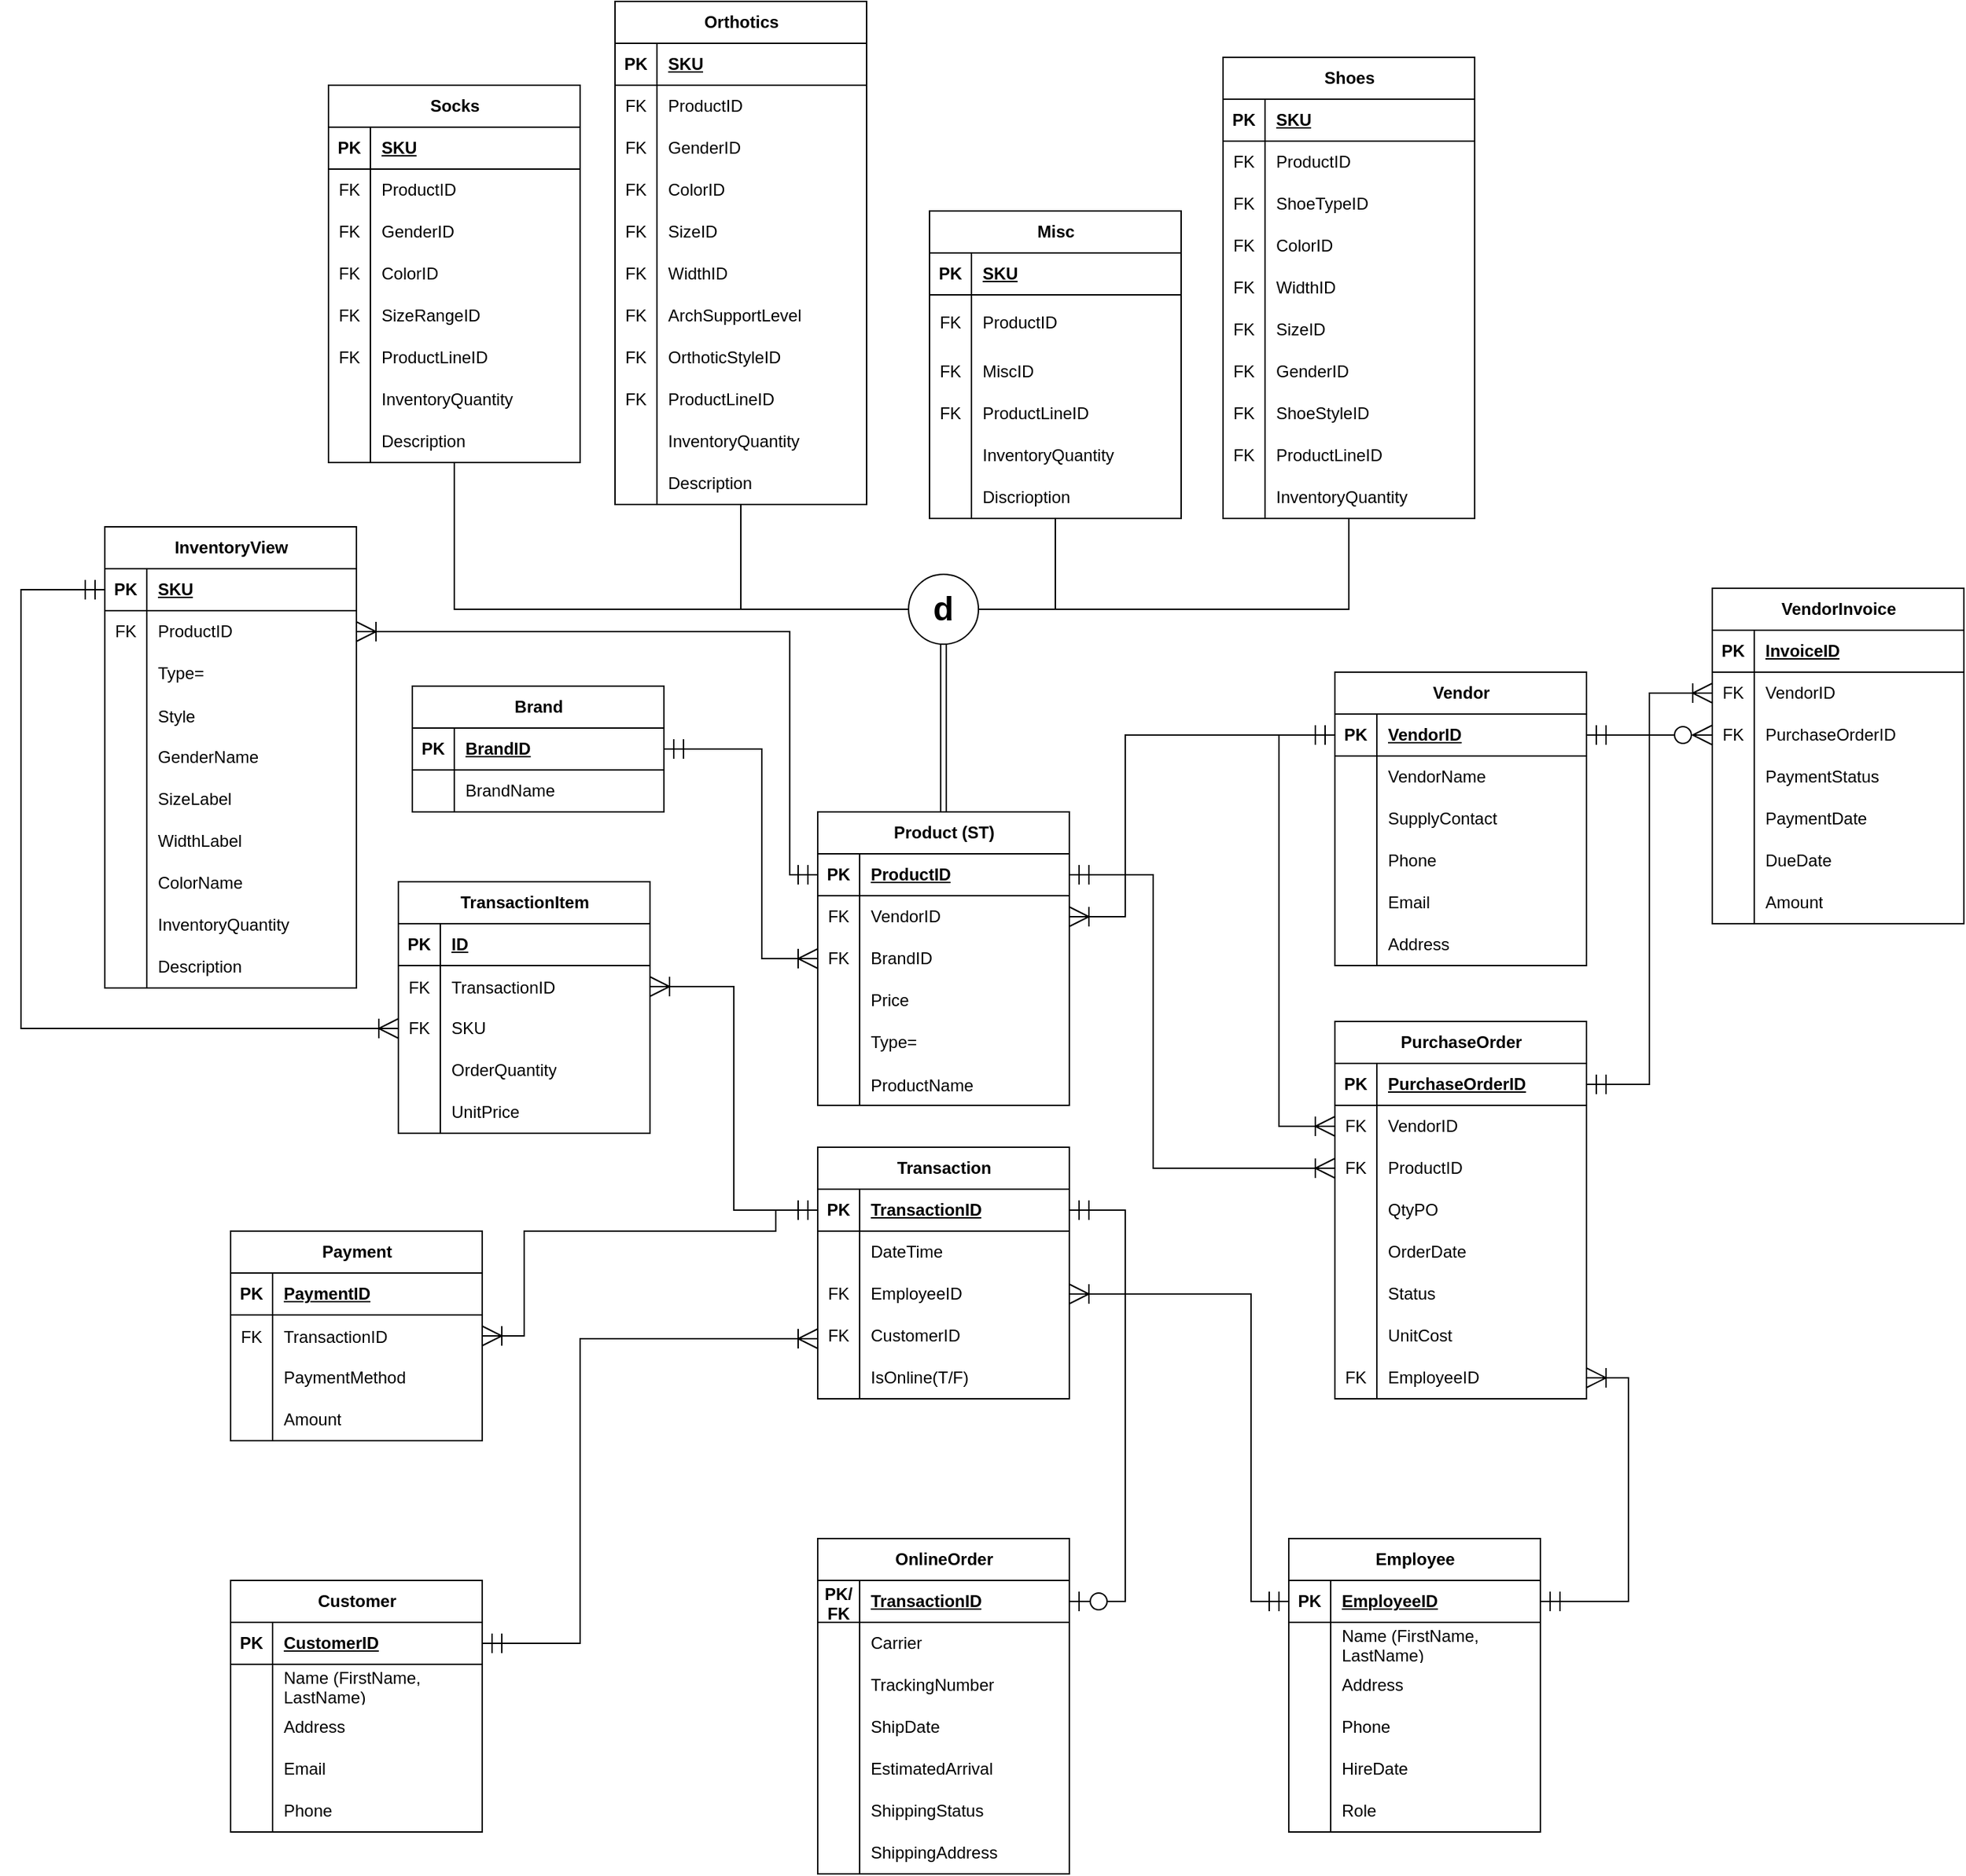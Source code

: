 <mxfile version="26.2.13" pages="2">
  <diagram name="MARK ERD V.8.1" id="OYOADJ8neR5ujuTsD0h1">
    <mxGraphModel dx="1415" dy="2799" grid="1" gridSize="10" guides="1" tooltips="1" connect="1" arrows="1" fold="1" page="1" pageScale="1" pageWidth="827" pageHeight="1169" math="0" shadow="0">
      <root>
        <mxCell id="rGC068FJi77tkC9Yl2dS-0" />
        <mxCell id="rGC068FJi77tkC9Yl2dS-1" parent="rGC068FJi77tkC9Yl2dS-0" />
        <mxCell id="rGC068FJi77tkC9Yl2dS-2" value="Customer" style="shape=table;startSize=30;container=1;collapsible=1;childLayout=tableLayout;fixedRows=1;rowLines=0;fontStyle=1;align=center;resizeLast=1;html=1;" parent="rGC068FJi77tkC9Yl2dS-1" vertex="1">
          <mxGeometry x="-110" y="170" width="180" height="180" as="geometry" />
        </mxCell>
        <mxCell id="rGC068FJi77tkC9Yl2dS-3" value="" style="shape=tableRow;horizontal=0;startSize=0;swimlaneHead=0;swimlaneBody=0;fillColor=none;collapsible=0;dropTarget=0;points=[[0,0.5],[1,0.5]];portConstraint=eastwest;top=0;left=0;right=0;bottom=1;" parent="rGC068FJi77tkC9Yl2dS-2" vertex="1">
          <mxGeometry y="30" width="180" height="30" as="geometry" />
        </mxCell>
        <mxCell id="rGC068FJi77tkC9Yl2dS-4" value="PK" style="shape=partialRectangle;connectable=0;fillColor=none;top=0;left=0;bottom=0;right=0;fontStyle=1;overflow=hidden;whiteSpace=wrap;html=1;" parent="rGC068FJi77tkC9Yl2dS-3" vertex="1">
          <mxGeometry width="30" height="30" as="geometry">
            <mxRectangle width="30" height="30" as="alternateBounds" />
          </mxGeometry>
        </mxCell>
        <mxCell id="rGC068FJi77tkC9Yl2dS-5" value="CustomerID" style="shape=partialRectangle;connectable=0;fillColor=none;top=0;left=0;bottom=0;right=0;align=left;spacingLeft=6;fontStyle=5;overflow=hidden;whiteSpace=wrap;html=1;" parent="rGC068FJi77tkC9Yl2dS-3" vertex="1">
          <mxGeometry x="30" width="150" height="30" as="geometry">
            <mxRectangle width="150" height="30" as="alternateBounds" />
          </mxGeometry>
        </mxCell>
        <mxCell id="rGC068FJi77tkC9Yl2dS-6" value="" style="shape=tableRow;horizontal=0;startSize=0;swimlaneHead=0;swimlaneBody=0;fillColor=none;collapsible=0;dropTarget=0;points=[[0,0.5],[1,0.5]];portConstraint=eastwest;top=0;left=0;right=0;bottom=0;" parent="rGC068FJi77tkC9Yl2dS-2" vertex="1">
          <mxGeometry y="60" width="180" height="30" as="geometry" />
        </mxCell>
        <mxCell id="rGC068FJi77tkC9Yl2dS-7" value="" style="shape=partialRectangle;connectable=0;fillColor=none;top=0;left=0;bottom=0;right=0;editable=1;overflow=hidden;whiteSpace=wrap;html=1;" parent="rGC068FJi77tkC9Yl2dS-6" vertex="1">
          <mxGeometry width="30" height="30" as="geometry">
            <mxRectangle width="30" height="30" as="alternateBounds" />
          </mxGeometry>
        </mxCell>
        <mxCell id="rGC068FJi77tkC9Yl2dS-8" value="Name (FirstName, LastName)" style="shape=partialRectangle;connectable=0;fillColor=none;top=0;left=0;bottom=0;right=0;align=left;spacingLeft=6;overflow=hidden;whiteSpace=wrap;html=1;" parent="rGC068FJi77tkC9Yl2dS-6" vertex="1">
          <mxGeometry x="30" width="150" height="30" as="geometry">
            <mxRectangle width="150" height="30" as="alternateBounds" />
          </mxGeometry>
        </mxCell>
        <mxCell id="rGC068FJi77tkC9Yl2dS-9" value="" style="shape=tableRow;horizontal=0;startSize=0;swimlaneHead=0;swimlaneBody=0;fillColor=none;collapsible=0;dropTarget=0;points=[[0,0.5],[1,0.5]];portConstraint=eastwest;top=0;left=0;right=0;bottom=0;" parent="rGC068FJi77tkC9Yl2dS-2" vertex="1">
          <mxGeometry y="90" width="180" height="30" as="geometry" />
        </mxCell>
        <mxCell id="rGC068FJi77tkC9Yl2dS-10" value="" style="shape=partialRectangle;connectable=0;fillColor=none;top=0;left=0;bottom=0;right=0;editable=1;overflow=hidden;whiteSpace=wrap;html=1;" parent="rGC068FJi77tkC9Yl2dS-9" vertex="1">
          <mxGeometry width="30" height="30" as="geometry">
            <mxRectangle width="30" height="30" as="alternateBounds" />
          </mxGeometry>
        </mxCell>
        <mxCell id="rGC068FJi77tkC9Yl2dS-11" value="Address" style="shape=partialRectangle;connectable=0;fillColor=none;top=0;left=0;bottom=0;right=0;align=left;spacingLeft=6;overflow=hidden;whiteSpace=wrap;html=1;" parent="rGC068FJi77tkC9Yl2dS-9" vertex="1">
          <mxGeometry x="30" width="150" height="30" as="geometry">
            <mxRectangle width="150" height="30" as="alternateBounds" />
          </mxGeometry>
        </mxCell>
        <mxCell id="rGC068FJi77tkC9Yl2dS-12" value="" style="shape=tableRow;horizontal=0;startSize=0;swimlaneHead=0;swimlaneBody=0;fillColor=none;collapsible=0;dropTarget=0;points=[[0,0.5],[1,0.5]];portConstraint=eastwest;top=0;left=0;right=0;bottom=0;" parent="rGC068FJi77tkC9Yl2dS-2" vertex="1">
          <mxGeometry y="120" width="180" height="30" as="geometry" />
        </mxCell>
        <mxCell id="rGC068FJi77tkC9Yl2dS-13" value="" style="shape=partialRectangle;connectable=0;fillColor=none;top=0;left=0;bottom=0;right=0;editable=1;overflow=hidden;whiteSpace=wrap;html=1;" parent="rGC068FJi77tkC9Yl2dS-12" vertex="1">
          <mxGeometry width="30" height="30" as="geometry">
            <mxRectangle width="30" height="30" as="alternateBounds" />
          </mxGeometry>
        </mxCell>
        <mxCell id="rGC068FJi77tkC9Yl2dS-14" value="Email" style="shape=partialRectangle;connectable=0;fillColor=none;top=0;left=0;bottom=0;right=0;align=left;spacingLeft=6;overflow=hidden;whiteSpace=wrap;html=1;" parent="rGC068FJi77tkC9Yl2dS-12" vertex="1">
          <mxGeometry x="30" width="150" height="30" as="geometry">
            <mxRectangle width="150" height="30" as="alternateBounds" />
          </mxGeometry>
        </mxCell>
        <mxCell id="rGC068FJi77tkC9Yl2dS-15" style="shape=tableRow;horizontal=0;startSize=0;swimlaneHead=0;swimlaneBody=0;fillColor=none;collapsible=0;dropTarget=0;points=[[0,0.5],[1,0.5]];portConstraint=eastwest;top=0;left=0;right=0;bottom=0;" parent="rGC068FJi77tkC9Yl2dS-2" vertex="1">
          <mxGeometry y="150" width="180" height="30" as="geometry" />
        </mxCell>
        <mxCell id="rGC068FJi77tkC9Yl2dS-16" style="shape=partialRectangle;connectable=0;fillColor=none;top=0;left=0;bottom=0;right=0;editable=1;overflow=hidden;whiteSpace=wrap;html=1;" parent="rGC068FJi77tkC9Yl2dS-15" vertex="1">
          <mxGeometry width="30" height="30" as="geometry">
            <mxRectangle width="30" height="30" as="alternateBounds" />
          </mxGeometry>
        </mxCell>
        <mxCell id="rGC068FJi77tkC9Yl2dS-17" value="Phone" style="shape=partialRectangle;connectable=0;fillColor=none;top=0;left=0;bottom=0;right=0;align=left;spacingLeft=6;overflow=hidden;whiteSpace=wrap;html=1;" parent="rGC068FJi77tkC9Yl2dS-15" vertex="1">
          <mxGeometry x="30" width="150" height="30" as="geometry">
            <mxRectangle width="150" height="30" as="alternateBounds" />
          </mxGeometry>
        </mxCell>
        <mxCell id="rGC068FJi77tkC9Yl2dS-18" style="edgeStyle=orthogonalEdgeStyle;rounded=0;orthogonalLoop=1;jettySize=auto;html=1;endArrow=ERoneToMany;endFill=0;startArrow=ERmandOne;startFill=0;endSize=12;startSize=12;entryX=1;entryY=0.5;entryDx=0;entryDy=0;exitX=0;exitY=0.5;exitDx=0;exitDy=0;" parent="rGC068FJi77tkC9Yl2dS-1" source="rGC068FJi77tkC9Yl2dS-21" target="rGC068FJi77tkC9Yl2dS-111" edge="1">
          <mxGeometry relative="1" as="geometry">
            <Array as="points">
              <mxPoint x="620" y="185" />
              <mxPoint x="620" y="-35" />
            </Array>
            <mxPoint x="730" y="200" as="sourcePoint" />
            <mxPoint x="600" as="targetPoint" />
          </mxGeometry>
        </mxCell>
        <mxCell id="rGC068FJi77tkC9Yl2dS-19" style="edgeStyle=orthogonalEdgeStyle;rounded=0;orthogonalLoop=1;jettySize=auto;html=1;endArrow=ERoneToMany;endFill=0;startArrow=ERmandOne;startFill=0;endSize=12;startSize=12;exitX=1;exitY=0.5;exitDx=0;exitDy=0;entryX=1;entryY=0.5;entryDx=0;entryDy=0;" parent="rGC068FJi77tkC9Yl2dS-1" source="rGC068FJi77tkC9Yl2dS-21" target="rGC068FJi77tkC9Yl2dS-143" edge="1">
          <mxGeometry relative="1" as="geometry" />
        </mxCell>
        <mxCell id="rGC068FJi77tkC9Yl2dS-20" value="Employee" style="shape=table;startSize=30;container=1;collapsible=1;childLayout=tableLayout;fixedRows=1;rowLines=0;fontStyle=1;align=center;resizeLast=1;html=1;" parent="rGC068FJi77tkC9Yl2dS-1" vertex="1">
          <mxGeometry x="647" y="140" width="180" height="210" as="geometry" />
        </mxCell>
        <mxCell id="rGC068FJi77tkC9Yl2dS-21" value="" style="shape=tableRow;horizontal=0;startSize=0;swimlaneHead=0;swimlaneBody=0;fillColor=none;collapsible=0;dropTarget=0;points=[[0,0.5],[1,0.5]];portConstraint=eastwest;top=0;left=0;right=0;bottom=1;" parent="rGC068FJi77tkC9Yl2dS-20" vertex="1">
          <mxGeometry y="30" width="180" height="30" as="geometry" />
        </mxCell>
        <mxCell id="rGC068FJi77tkC9Yl2dS-22" value="PK" style="shape=partialRectangle;connectable=0;fillColor=none;top=0;left=0;bottom=0;right=0;fontStyle=1;overflow=hidden;whiteSpace=wrap;html=1;" parent="rGC068FJi77tkC9Yl2dS-21" vertex="1">
          <mxGeometry width="30" height="30" as="geometry">
            <mxRectangle width="30" height="30" as="alternateBounds" />
          </mxGeometry>
        </mxCell>
        <mxCell id="rGC068FJi77tkC9Yl2dS-23" value="EmployeeID" style="shape=partialRectangle;connectable=0;fillColor=none;top=0;left=0;bottom=0;right=0;align=left;spacingLeft=6;fontStyle=5;overflow=hidden;whiteSpace=wrap;html=1;" parent="rGC068FJi77tkC9Yl2dS-21" vertex="1">
          <mxGeometry x="30" width="150" height="30" as="geometry">
            <mxRectangle width="150" height="30" as="alternateBounds" />
          </mxGeometry>
        </mxCell>
        <mxCell id="rGC068FJi77tkC9Yl2dS-24" value="" style="shape=tableRow;horizontal=0;startSize=0;swimlaneHead=0;swimlaneBody=0;fillColor=none;collapsible=0;dropTarget=0;points=[[0,0.5],[1,0.5]];portConstraint=eastwest;top=0;left=0;right=0;bottom=0;" parent="rGC068FJi77tkC9Yl2dS-20" vertex="1">
          <mxGeometry y="60" width="180" height="30" as="geometry" />
        </mxCell>
        <mxCell id="rGC068FJi77tkC9Yl2dS-25" value="" style="shape=partialRectangle;connectable=0;fillColor=none;top=0;left=0;bottom=0;right=0;editable=1;overflow=hidden;whiteSpace=wrap;html=1;" parent="rGC068FJi77tkC9Yl2dS-24" vertex="1">
          <mxGeometry width="30" height="30" as="geometry">
            <mxRectangle width="30" height="30" as="alternateBounds" />
          </mxGeometry>
        </mxCell>
        <mxCell id="rGC068FJi77tkC9Yl2dS-26" value="Name (FirstName, LastName)" style="shape=partialRectangle;connectable=0;fillColor=none;top=0;left=0;bottom=0;right=0;align=left;spacingLeft=6;overflow=hidden;whiteSpace=wrap;html=1;" parent="rGC068FJi77tkC9Yl2dS-24" vertex="1">
          <mxGeometry x="30" width="150" height="30" as="geometry">
            <mxRectangle width="150" height="30" as="alternateBounds" />
          </mxGeometry>
        </mxCell>
        <mxCell id="rGC068FJi77tkC9Yl2dS-27" value="" style="shape=tableRow;horizontal=0;startSize=0;swimlaneHead=0;swimlaneBody=0;fillColor=none;collapsible=0;dropTarget=0;points=[[0,0.5],[1,0.5]];portConstraint=eastwest;top=0;left=0;right=0;bottom=0;" parent="rGC068FJi77tkC9Yl2dS-20" vertex="1">
          <mxGeometry y="90" width="180" height="30" as="geometry" />
        </mxCell>
        <mxCell id="rGC068FJi77tkC9Yl2dS-28" value="" style="shape=partialRectangle;connectable=0;fillColor=none;top=0;left=0;bottom=0;right=0;editable=1;overflow=hidden;whiteSpace=wrap;html=1;" parent="rGC068FJi77tkC9Yl2dS-27" vertex="1">
          <mxGeometry width="30" height="30" as="geometry">
            <mxRectangle width="30" height="30" as="alternateBounds" />
          </mxGeometry>
        </mxCell>
        <mxCell id="rGC068FJi77tkC9Yl2dS-29" value="Address" style="shape=partialRectangle;connectable=0;fillColor=none;top=0;left=0;bottom=0;right=0;align=left;spacingLeft=6;overflow=hidden;whiteSpace=wrap;html=1;" parent="rGC068FJi77tkC9Yl2dS-27" vertex="1">
          <mxGeometry x="30" width="150" height="30" as="geometry">
            <mxRectangle width="150" height="30" as="alternateBounds" />
          </mxGeometry>
        </mxCell>
        <mxCell id="rGC068FJi77tkC9Yl2dS-30" value="" style="shape=tableRow;horizontal=0;startSize=0;swimlaneHead=0;swimlaneBody=0;fillColor=none;collapsible=0;dropTarget=0;points=[[0,0.5],[1,0.5]];portConstraint=eastwest;top=0;left=0;right=0;bottom=0;" parent="rGC068FJi77tkC9Yl2dS-20" vertex="1">
          <mxGeometry y="120" width="180" height="30" as="geometry" />
        </mxCell>
        <mxCell id="rGC068FJi77tkC9Yl2dS-31" value="" style="shape=partialRectangle;connectable=0;fillColor=none;top=0;left=0;bottom=0;right=0;editable=1;overflow=hidden;whiteSpace=wrap;html=1;" parent="rGC068FJi77tkC9Yl2dS-30" vertex="1">
          <mxGeometry width="30" height="30" as="geometry">
            <mxRectangle width="30" height="30" as="alternateBounds" />
          </mxGeometry>
        </mxCell>
        <mxCell id="rGC068FJi77tkC9Yl2dS-32" value="Phone" style="shape=partialRectangle;connectable=0;fillColor=none;top=0;left=0;bottom=0;right=0;align=left;spacingLeft=6;overflow=hidden;whiteSpace=wrap;html=1;" parent="rGC068FJi77tkC9Yl2dS-30" vertex="1">
          <mxGeometry x="30" width="150" height="30" as="geometry">
            <mxRectangle width="150" height="30" as="alternateBounds" />
          </mxGeometry>
        </mxCell>
        <mxCell id="rGC068FJi77tkC9Yl2dS-33" style="shape=tableRow;horizontal=0;startSize=0;swimlaneHead=0;swimlaneBody=0;fillColor=none;collapsible=0;dropTarget=0;points=[[0,0.5],[1,0.5]];portConstraint=eastwest;top=0;left=0;right=0;bottom=0;" parent="rGC068FJi77tkC9Yl2dS-20" vertex="1">
          <mxGeometry y="150" width="180" height="30" as="geometry" />
        </mxCell>
        <mxCell id="rGC068FJi77tkC9Yl2dS-34" style="shape=partialRectangle;connectable=0;fillColor=none;top=0;left=0;bottom=0;right=0;editable=1;overflow=hidden;whiteSpace=wrap;html=1;" parent="rGC068FJi77tkC9Yl2dS-33" vertex="1">
          <mxGeometry width="30" height="30" as="geometry">
            <mxRectangle width="30" height="30" as="alternateBounds" />
          </mxGeometry>
        </mxCell>
        <mxCell id="rGC068FJi77tkC9Yl2dS-35" value="HireDate" style="shape=partialRectangle;connectable=0;fillColor=none;top=0;left=0;bottom=0;right=0;align=left;spacingLeft=6;overflow=hidden;whiteSpace=wrap;html=1;" parent="rGC068FJi77tkC9Yl2dS-33" vertex="1">
          <mxGeometry x="30" width="150" height="30" as="geometry">
            <mxRectangle width="150" height="30" as="alternateBounds" />
          </mxGeometry>
        </mxCell>
        <mxCell id="rGC068FJi77tkC9Yl2dS-36" style="shape=tableRow;horizontal=0;startSize=0;swimlaneHead=0;swimlaneBody=0;fillColor=none;collapsible=0;dropTarget=0;points=[[0,0.5],[1,0.5]];portConstraint=eastwest;top=0;left=0;right=0;bottom=0;" parent="rGC068FJi77tkC9Yl2dS-20" vertex="1">
          <mxGeometry y="180" width="180" height="30" as="geometry" />
        </mxCell>
        <mxCell id="rGC068FJi77tkC9Yl2dS-37" style="shape=partialRectangle;connectable=0;fillColor=none;top=0;left=0;bottom=0;right=0;editable=1;overflow=hidden;whiteSpace=wrap;html=1;" parent="rGC068FJi77tkC9Yl2dS-36" vertex="1">
          <mxGeometry width="30" height="30" as="geometry">
            <mxRectangle width="30" height="30" as="alternateBounds" />
          </mxGeometry>
        </mxCell>
        <mxCell id="rGC068FJi77tkC9Yl2dS-38" value="Role" style="shape=partialRectangle;connectable=0;fillColor=none;top=0;left=0;bottom=0;right=0;align=left;spacingLeft=6;overflow=hidden;whiteSpace=wrap;html=1;" parent="rGC068FJi77tkC9Yl2dS-36" vertex="1">
          <mxGeometry x="30" width="150" height="30" as="geometry">
            <mxRectangle width="150" height="30" as="alternateBounds" />
          </mxGeometry>
        </mxCell>
        <mxCell id="rGC068FJi77tkC9Yl2dS-39" value="" style="edgeStyle=orthogonalEdgeStyle;rounded=0;orthogonalLoop=1;jettySize=auto;html=1;endArrow=none;startFill=0;shape=link;" parent="rGC068FJi77tkC9Yl2dS-1" source="rGC068FJi77tkC9Yl2dS-41" target="rGC068FJi77tkC9Yl2dS-270" edge="1">
          <mxGeometry relative="1" as="geometry" />
        </mxCell>
        <mxCell id="rGC068FJi77tkC9Yl2dS-40" value="" style="edgeStyle=orthogonalEdgeStyle;rounded=0;orthogonalLoop=1;jettySize=auto;html=1;exitX=0;exitY=0.5;exitDx=0;exitDy=0;endArrow=ERmandOne;endFill=0;startArrow=ERoneToMany;startFill=0;endSize=12;startSize=12;entryX=1;entryY=0.5;entryDx=0;entryDy=0;" parent="rGC068FJi77tkC9Yl2dS-1" source="rGC068FJi77tkC9Yl2dS-48" target="rGC068FJi77tkC9Yl2dS-362" edge="1">
          <mxGeometry relative="1" as="geometry">
            <Array as="points">
              <mxPoint x="270" y="-275" />
              <mxPoint x="270" y="-425" />
            </Array>
          </mxGeometry>
        </mxCell>
        <mxCell id="rGC068FJi77tkC9Yl2dS-41" value="Product (ST)" style="shape=table;startSize=30;container=1;collapsible=1;childLayout=tableLayout;fixedRows=1;rowLines=0;fontStyle=1;align=center;resizeLast=1;html=1;" parent="rGC068FJi77tkC9Yl2dS-1" vertex="1">
          <mxGeometry x="310" y="-380" width="180" height="210" as="geometry" />
        </mxCell>
        <mxCell id="rGC068FJi77tkC9Yl2dS-42" value="" style="shape=tableRow;horizontal=0;startSize=0;swimlaneHead=0;swimlaneBody=0;fillColor=none;collapsible=0;dropTarget=0;points=[[0,0.5],[1,0.5]];portConstraint=eastwest;top=0;left=0;right=0;bottom=1;" parent="rGC068FJi77tkC9Yl2dS-41" vertex="1">
          <mxGeometry y="30" width="180" height="30" as="geometry" />
        </mxCell>
        <mxCell id="rGC068FJi77tkC9Yl2dS-43" value="PK" style="shape=partialRectangle;connectable=0;fillColor=none;top=0;left=0;bottom=0;right=0;fontStyle=1;overflow=hidden;whiteSpace=wrap;html=1;" parent="rGC068FJi77tkC9Yl2dS-42" vertex="1">
          <mxGeometry width="30" height="30" as="geometry">
            <mxRectangle width="30" height="30" as="alternateBounds" />
          </mxGeometry>
        </mxCell>
        <mxCell id="rGC068FJi77tkC9Yl2dS-44" value="ProductID" style="shape=partialRectangle;connectable=0;fillColor=none;top=0;left=0;bottom=0;right=0;align=left;spacingLeft=6;fontStyle=5;overflow=hidden;whiteSpace=wrap;html=1;" parent="rGC068FJi77tkC9Yl2dS-42" vertex="1">
          <mxGeometry x="30" width="150" height="30" as="geometry">
            <mxRectangle width="150" height="30" as="alternateBounds" />
          </mxGeometry>
        </mxCell>
        <mxCell id="rGC068FJi77tkC9Yl2dS-45" style="shape=tableRow;horizontal=0;startSize=0;swimlaneHead=0;swimlaneBody=0;fillColor=none;collapsible=0;dropTarget=0;points=[[0,0.5],[1,0.5]];portConstraint=eastwest;top=0;left=0;right=0;bottom=0;" parent="rGC068FJi77tkC9Yl2dS-41" vertex="1">
          <mxGeometry y="60" width="180" height="30" as="geometry" />
        </mxCell>
        <mxCell id="rGC068FJi77tkC9Yl2dS-46" value="FK" style="shape=partialRectangle;connectable=0;fillColor=none;top=0;left=0;bottom=0;right=0;editable=1;overflow=hidden;whiteSpace=wrap;html=1;" parent="rGC068FJi77tkC9Yl2dS-45" vertex="1">
          <mxGeometry width="30" height="30" as="geometry">
            <mxRectangle width="30" height="30" as="alternateBounds" />
          </mxGeometry>
        </mxCell>
        <mxCell id="rGC068FJi77tkC9Yl2dS-47" value="VendorID" style="shape=partialRectangle;connectable=0;fillColor=none;top=0;left=0;bottom=0;right=0;align=left;spacingLeft=6;overflow=hidden;whiteSpace=wrap;html=1;" parent="rGC068FJi77tkC9Yl2dS-45" vertex="1">
          <mxGeometry x="30" width="150" height="30" as="geometry">
            <mxRectangle width="150" height="30" as="alternateBounds" />
          </mxGeometry>
        </mxCell>
        <mxCell id="rGC068FJi77tkC9Yl2dS-48" style="shape=tableRow;horizontal=0;startSize=0;swimlaneHead=0;swimlaneBody=0;fillColor=none;collapsible=0;dropTarget=0;points=[[0,0.5],[1,0.5]];portConstraint=eastwest;top=0;left=0;right=0;bottom=0;" parent="rGC068FJi77tkC9Yl2dS-41" vertex="1">
          <mxGeometry y="90" width="180" height="30" as="geometry" />
        </mxCell>
        <mxCell id="rGC068FJi77tkC9Yl2dS-49" value="FK" style="shape=partialRectangle;connectable=0;fillColor=none;top=0;left=0;bottom=0;right=0;editable=1;overflow=hidden;whiteSpace=wrap;html=1;" parent="rGC068FJi77tkC9Yl2dS-48" vertex="1">
          <mxGeometry width="30" height="30" as="geometry">
            <mxRectangle width="30" height="30" as="alternateBounds" />
          </mxGeometry>
        </mxCell>
        <mxCell id="rGC068FJi77tkC9Yl2dS-50" value="BrandID" style="shape=partialRectangle;connectable=0;fillColor=none;top=0;left=0;bottom=0;right=0;align=left;spacingLeft=6;overflow=hidden;whiteSpace=wrap;html=1;" parent="rGC068FJi77tkC9Yl2dS-48" vertex="1">
          <mxGeometry x="30" width="150" height="30" as="geometry">
            <mxRectangle width="150" height="30" as="alternateBounds" />
          </mxGeometry>
        </mxCell>
        <mxCell id="rGC068FJi77tkC9Yl2dS-51" value="" style="shape=tableRow;horizontal=0;startSize=0;swimlaneHead=0;swimlaneBody=0;fillColor=none;collapsible=0;dropTarget=0;points=[[0,0.5],[1,0.5]];portConstraint=eastwest;top=0;left=0;right=0;bottom=0;" parent="rGC068FJi77tkC9Yl2dS-41" vertex="1">
          <mxGeometry y="120" width="180" height="30" as="geometry" />
        </mxCell>
        <mxCell id="rGC068FJi77tkC9Yl2dS-52" value="" style="shape=partialRectangle;connectable=0;fillColor=none;top=0;left=0;bottom=0;right=0;editable=1;overflow=hidden;whiteSpace=wrap;html=1;" parent="rGC068FJi77tkC9Yl2dS-51" vertex="1">
          <mxGeometry width="30" height="30" as="geometry">
            <mxRectangle width="30" height="30" as="alternateBounds" />
          </mxGeometry>
        </mxCell>
        <mxCell id="rGC068FJi77tkC9Yl2dS-53" value="Price" style="shape=partialRectangle;connectable=0;fillColor=none;top=0;left=0;bottom=0;right=0;align=left;spacingLeft=6;overflow=hidden;whiteSpace=wrap;html=1;" parent="rGC068FJi77tkC9Yl2dS-51" vertex="1">
          <mxGeometry x="30" width="150" height="30" as="geometry">
            <mxRectangle width="150" height="30" as="alternateBounds" />
          </mxGeometry>
        </mxCell>
        <mxCell id="rGC068FJi77tkC9Yl2dS-54" style="shape=tableRow;horizontal=0;startSize=0;swimlaneHead=0;swimlaneBody=0;fillColor=none;collapsible=0;dropTarget=0;points=[[0,0.5],[1,0.5]];portConstraint=eastwest;top=0;left=0;right=0;bottom=0;" parent="rGC068FJi77tkC9Yl2dS-41" vertex="1">
          <mxGeometry y="150" width="180" height="30" as="geometry" />
        </mxCell>
        <mxCell id="rGC068FJi77tkC9Yl2dS-55" style="shape=partialRectangle;connectable=0;fillColor=none;top=0;left=0;bottom=0;right=0;editable=1;overflow=hidden;whiteSpace=wrap;html=1;" parent="rGC068FJi77tkC9Yl2dS-54" vertex="1">
          <mxGeometry width="30" height="30" as="geometry">
            <mxRectangle width="30" height="30" as="alternateBounds" />
          </mxGeometry>
        </mxCell>
        <mxCell id="rGC068FJi77tkC9Yl2dS-56" value="Type=" style="shape=partialRectangle;connectable=0;fillColor=none;top=0;left=0;bottom=0;right=0;align=left;spacingLeft=6;overflow=hidden;whiteSpace=wrap;html=1;" parent="rGC068FJi77tkC9Yl2dS-54" vertex="1">
          <mxGeometry x="30" width="150" height="30" as="geometry">
            <mxRectangle width="150" height="30" as="alternateBounds" />
          </mxGeometry>
        </mxCell>
        <mxCell id="5uQWTf2Fimn2tjtKnw3E-1" value="" style="shape=tableRow;horizontal=0;startSize=0;swimlaneHead=0;swimlaneBody=0;fillColor=none;collapsible=0;dropTarget=0;points=[[0,0.5],[1,0.5]];portConstraint=eastwest;top=0;left=0;right=0;bottom=0;" parent="rGC068FJi77tkC9Yl2dS-41" vertex="1">
          <mxGeometry y="180" width="180" height="30" as="geometry" />
        </mxCell>
        <mxCell id="5uQWTf2Fimn2tjtKnw3E-2" value="" style="shape=partialRectangle;connectable=0;fillColor=none;top=0;left=0;bottom=0;right=0;editable=1;overflow=hidden;" parent="5uQWTf2Fimn2tjtKnw3E-1" vertex="1">
          <mxGeometry width="30" height="30" as="geometry">
            <mxRectangle width="30" height="30" as="alternateBounds" />
          </mxGeometry>
        </mxCell>
        <mxCell id="5uQWTf2Fimn2tjtKnw3E-3" value="ProductName" style="shape=partialRectangle;connectable=0;fillColor=none;top=0;left=0;bottom=0;right=0;align=left;spacingLeft=6;overflow=hidden;" parent="5uQWTf2Fimn2tjtKnw3E-1" vertex="1">
          <mxGeometry x="30" width="150" height="30" as="geometry">
            <mxRectangle width="150" height="30" as="alternateBounds" />
          </mxGeometry>
        </mxCell>
        <mxCell id="rGC068FJi77tkC9Yl2dS-59" value="TransactionItem" style="shape=table;startSize=30;container=1;collapsible=1;childLayout=tableLayout;fixedRows=1;rowLines=0;fontStyle=1;align=center;resizeLast=1;html=1;" parent="rGC068FJi77tkC9Yl2dS-1" vertex="1">
          <mxGeometry x="10" y="-330" width="180" height="180" as="geometry" />
        </mxCell>
        <mxCell id="rGC068FJi77tkC9Yl2dS-60" value="" style="shape=tableRow;horizontal=0;startSize=0;swimlaneHead=0;swimlaneBody=0;fillColor=none;collapsible=0;dropTarget=0;points=[[0,0.5],[1,0.5]];portConstraint=eastwest;top=0;left=0;right=0;bottom=1;" parent="rGC068FJi77tkC9Yl2dS-59" vertex="1">
          <mxGeometry y="30" width="180" height="30" as="geometry" />
        </mxCell>
        <mxCell id="rGC068FJi77tkC9Yl2dS-61" value="PK" style="shape=partialRectangle;connectable=0;fillColor=none;top=0;left=0;bottom=0;right=0;fontStyle=1;overflow=hidden;whiteSpace=wrap;html=1;" parent="rGC068FJi77tkC9Yl2dS-60" vertex="1">
          <mxGeometry width="30" height="30" as="geometry">
            <mxRectangle width="30" height="30" as="alternateBounds" />
          </mxGeometry>
        </mxCell>
        <mxCell id="rGC068FJi77tkC9Yl2dS-62" value="ID" style="shape=partialRectangle;connectable=0;fillColor=none;top=0;left=0;bottom=0;right=0;align=left;spacingLeft=6;fontStyle=5;overflow=hidden;whiteSpace=wrap;html=1;" parent="rGC068FJi77tkC9Yl2dS-60" vertex="1">
          <mxGeometry x="30" width="150" height="30" as="geometry">
            <mxRectangle width="150" height="30" as="alternateBounds" />
          </mxGeometry>
        </mxCell>
        <mxCell id="5uQWTf2Fimn2tjtKnw3E-4" value="" style="shape=tableRow;horizontal=0;startSize=0;swimlaneHead=0;swimlaneBody=0;fillColor=none;collapsible=0;dropTarget=0;points=[[0,0.5],[1,0.5]];portConstraint=eastwest;top=0;left=0;right=0;bottom=0;" parent="rGC068FJi77tkC9Yl2dS-59" vertex="1">
          <mxGeometry y="60" width="180" height="30" as="geometry" />
        </mxCell>
        <mxCell id="5uQWTf2Fimn2tjtKnw3E-5" value="FK" style="shape=partialRectangle;connectable=0;fillColor=none;top=0;left=0;bottom=0;right=0;editable=1;overflow=hidden;" parent="5uQWTf2Fimn2tjtKnw3E-4" vertex="1">
          <mxGeometry width="30" height="30" as="geometry">
            <mxRectangle width="30" height="30" as="alternateBounds" />
          </mxGeometry>
        </mxCell>
        <mxCell id="5uQWTf2Fimn2tjtKnw3E-6" value="TransactionID" style="shape=partialRectangle;connectable=0;fillColor=none;top=0;left=0;bottom=0;right=0;align=left;spacingLeft=6;overflow=hidden;" parent="5uQWTf2Fimn2tjtKnw3E-4" vertex="1">
          <mxGeometry x="30" width="150" height="30" as="geometry">
            <mxRectangle width="150" height="30" as="alternateBounds" />
          </mxGeometry>
        </mxCell>
        <mxCell id="rGC068FJi77tkC9Yl2dS-66" value="" style="shape=tableRow;horizontal=0;startSize=0;swimlaneHead=0;swimlaneBody=0;fillColor=none;collapsible=0;dropTarget=0;points=[[0,0.5],[1,0.5]];portConstraint=eastwest;top=0;left=0;right=0;bottom=0;" parent="rGC068FJi77tkC9Yl2dS-59" vertex="1">
          <mxGeometry y="90" width="180" height="30" as="geometry" />
        </mxCell>
        <mxCell id="rGC068FJi77tkC9Yl2dS-67" value="FK" style="shape=partialRectangle;connectable=0;fillColor=none;top=0;left=0;bottom=0;right=0;editable=1;overflow=hidden;whiteSpace=wrap;html=1;" parent="rGC068FJi77tkC9Yl2dS-66" vertex="1">
          <mxGeometry width="30" height="30" as="geometry">
            <mxRectangle width="30" height="30" as="alternateBounds" />
          </mxGeometry>
        </mxCell>
        <mxCell id="rGC068FJi77tkC9Yl2dS-68" value="SKU" style="shape=partialRectangle;connectable=0;fillColor=none;top=0;left=0;bottom=0;right=0;align=left;spacingLeft=6;overflow=hidden;whiteSpace=wrap;html=1;" parent="rGC068FJi77tkC9Yl2dS-66" vertex="1">
          <mxGeometry x="30" width="150" height="30" as="geometry">
            <mxRectangle width="150" height="30" as="alternateBounds" />
          </mxGeometry>
        </mxCell>
        <mxCell id="rGC068FJi77tkC9Yl2dS-69" value="" style="shape=tableRow;horizontal=0;startSize=0;swimlaneHead=0;swimlaneBody=0;fillColor=none;collapsible=0;dropTarget=0;points=[[0,0.5],[1,0.5]];portConstraint=eastwest;top=0;left=0;right=0;bottom=0;" parent="rGC068FJi77tkC9Yl2dS-59" vertex="1">
          <mxGeometry y="120" width="180" height="30" as="geometry" />
        </mxCell>
        <mxCell id="rGC068FJi77tkC9Yl2dS-70" value="" style="shape=partialRectangle;connectable=0;fillColor=none;top=0;left=0;bottom=0;right=0;editable=1;overflow=hidden;whiteSpace=wrap;html=1;" parent="rGC068FJi77tkC9Yl2dS-69" vertex="1">
          <mxGeometry width="30" height="30" as="geometry">
            <mxRectangle width="30" height="30" as="alternateBounds" />
          </mxGeometry>
        </mxCell>
        <mxCell id="rGC068FJi77tkC9Yl2dS-71" value="OrderQuantity" style="shape=partialRectangle;connectable=0;fillColor=none;top=0;left=0;bottom=0;right=0;align=left;spacingLeft=6;overflow=hidden;whiteSpace=wrap;html=1;" parent="rGC068FJi77tkC9Yl2dS-69" vertex="1">
          <mxGeometry x="30" width="150" height="30" as="geometry">
            <mxRectangle width="150" height="30" as="alternateBounds" />
          </mxGeometry>
        </mxCell>
        <mxCell id="rGC068FJi77tkC9Yl2dS-72" style="shape=tableRow;horizontal=0;startSize=0;swimlaneHead=0;swimlaneBody=0;fillColor=none;collapsible=0;dropTarget=0;points=[[0,0.5],[1,0.5]];portConstraint=eastwest;top=0;left=0;right=0;bottom=0;" parent="rGC068FJi77tkC9Yl2dS-59" vertex="1">
          <mxGeometry y="150" width="180" height="30" as="geometry" />
        </mxCell>
        <mxCell id="rGC068FJi77tkC9Yl2dS-73" style="shape=partialRectangle;connectable=0;fillColor=none;top=0;left=0;bottom=0;right=0;editable=1;overflow=hidden;whiteSpace=wrap;html=1;" parent="rGC068FJi77tkC9Yl2dS-72" vertex="1">
          <mxGeometry width="30" height="30" as="geometry">
            <mxRectangle width="30" height="30" as="alternateBounds" />
          </mxGeometry>
        </mxCell>
        <mxCell id="rGC068FJi77tkC9Yl2dS-74" value="UnitPrice" style="shape=partialRectangle;connectable=0;fillColor=none;top=0;left=0;bottom=0;right=0;align=left;spacingLeft=6;overflow=hidden;whiteSpace=wrap;html=1;" parent="rGC068FJi77tkC9Yl2dS-72" vertex="1">
          <mxGeometry x="30" width="150" height="30" as="geometry">
            <mxRectangle width="150" height="30" as="alternateBounds" />
          </mxGeometry>
        </mxCell>
        <mxCell id="rGC068FJi77tkC9Yl2dS-75" value="Vendor" style="shape=table;startSize=30;container=1;collapsible=1;childLayout=tableLayout;fixedRows=1;rowLines=0;fontStyle=1;align=center;resizeLast=1;html=1;" parent="rGC068FJi77tkC9Yl2dS-1" vertex="1">
          <mxGeometry x="680" y="-480" width="180" height="210" as="geometry" />
        </mxCell>
        <mxCell id="rGC068FJi77tkC9Yl2dS-76" value="" style="shape=tableRow;horizontal=0;startSize=0;swimlaneHead=0;swimlaneBody=0;fillColor=none;collapsible=0;dropTarget=0;points=[[0,0.5],[1,0.5]];portConstraint=eastwest;top=0;left=0;right=0;bottom=1;" parent="rGC068FJi77tkC9Yl2dS-75" vertex="1">
          <mxGeometry y="30" width="180" height="30" as="geometry" />
        </mxCell>
        <mxCell id="rGC068FJi77tkC9Yl2dS-77" value="PK" style="shape=partialRectangle;connectable=0;fillColor=none;top=0;left=0;bottom=0;right=0;fontStyle=1;overflow=hidden;whiteSpace=wrap;html=1;" parent="rGC068FJi77tkC9Yl2dS-76" vertex="1">
          <mxGeometry width="30" height="30" as="geometry">
            <mxRectangle width="30" height="30" as="alternateBounds" />
          </mxGeometry>
        </mxCell>
        <mxCell id="rGC068FJi77tkC9Yl2dS-78" value="VendorID" style="shape=partialRectangle;connectable=0;fillColor=none;top=0;left=0;bottom=0;right=0;align=left;spacingLeft=6;fontStyle=5;overflow=hidden;whiteSpace=wrap;html=1;" parent="rGC068FJi77tkC9Yl2dS-76" vertex="1">
          <mxGeometry x="30" width="150" height="30" as="geometry">
            <mxRectangle width="150" height="30" as="alternateBounds" />
          </mxGeometry>
        </mxCell>
        <mxCell id="rGC068FJi77tkC9Yl2dS-79" value="" style="shape=tableRow;horizontal=0;startSize=0;swimlaneHead=0;swimlaneBody=0;fillColor=none;collapsible=0;dropTarget=0;points=[[0,0.5],[1,0.5]];portConstraint=eastwest;top=0;left=0;right=0;bottom=0;" parent="rGC068FJi77tkC9Yl2dS-75" vertex="1">
          <mxGeometry y="60" width="180" height="30" as="geometry" />
        </mxCell>
        <mxCell id="rGC068FJi77tkC9Yl2dS-80" value="" style="shape=partialRectangle;connectable=0;fillColor=none;top=0;left=0;bottom=0;right=0;editable=1;overflow=hidden;whiteSpace=wrap;html=1;" parent="rGC068FJi77tkC9Yl2dS-79" vertex="1">
          <mxGeometry width="30" height="30" as="geometry">
            <mxRectangle width="30" height="30" as="alternateBounds" />
          </mxGeometry>
        </mxCell>
        <mxCell id="rGC068FJi77tkC9Yl2dS-81" value="VendorName" style="shape=partialRectangle;connectable=0;fillColor=none;top=0;left=0;bottom=0;right=0;align=left;spacingLeft=6;overflow=hidden;whiteSpace=wrap;html=1;" parent="rGC068FJi77tkC9Yl2dS-79" vertex="1">
          <mxGeometry x="30" width="150" height="30" as="geometry">
            <mxRectangle width="150" height="30" as="alternateBounds" />
          </mxGeometry>
        </mxCell>
        <mxCell id="rGC068FJi77tkC9Yl2dS-82" value="" style="shape=tableRow;horizontal=0;startSize=0;swimlaneHead=0;swimlaneBody=0;fillColor=none;collapsible=0;dropTarget=0;points=[[0,0.5],[1,0.5]];portConstraint=eastwest;top=0;left=0;right=0;bottom=0;" parent="rGC068FJi77tkC9Yl2dS-75" vertex="1">
          <mxGeometry y="90" width="180" height="30" as="geometry" />
        </mxCell>
        <mxCell id="rGC068FJi77tkC9Yl2dS-83" value="" style="shape=partialRectangle;connectable=0;fillColor=none;top=0;left=0;bottom=0;right=0;editable=1;overflow=hidden;whiteSpace=wrap;html=1;" parent="rGC068FJi77tkC9Yl2dS-82" vertex="1">
          <mxGeometry width="30" height="30" as="geometry">
            <mxRectangle width="30" height="30" as="alternateBounds" />
          </mxGeometry>
        </mxCell>
        <mxCell id="rGC068FJi77tkC9Yl2dS-84" value="SupplyContact" style="shape=partialRectangle;connectable=0;fillColor=none;top=0;left=0;bottom=0;right=0;align=left;spacingLeft=6;overflow=hidden;whiteSpace=wrap;html=1;" parent="rGC068FJi77tkC9Yl2dS-82" vertex="1">
          <mxGeometry x="30" width="150" height="30" as="geometry">
            <mxRectangle width="150" height="30" as="alternateBounds" />
          </mxGeometry>
        </mxCell>
        <mxCell id="rGC068FJi77tkC9Yl2dS-85" value="" style="shape=tableRow;horizontal=0;startSize=0;swimlaneHead=0;swimlaneBody=0;fillColor=none;collapsible=0;dropTarget=0;points=[[0,0.5],[1,0.5]];portConstraint=eastwest;top=0;left=0;right=0;bottom=0;" parent="rGC068FJi77tkC9Yl2dS-75" vertex="1">
          <mxGeometry y="120" width="180" height="30" as="geometry" />
        </mxCell>
        <mxCell id="rGC068FJi77tkC9Yl2dS-86" value="" style="shape=partialRectangle;connectable=0;fillColor=none;top=0;left=0;bottom=0;right=0;editable=1;overflow=hidden;whiteSpace=wrap;html=1;" parent="rGC068FJi77tkC9Yl2dS-85" vertex="1">
          <mxGeometry width="30" height="30" as="geometry">
            <mxRectangle width="30" height="30" as="alternateBounds" />
          </mxGeometry>
        </mxCell>
        <mxCell id="rGC068FJi77tkC9Yl2dS-87" value="Phone" style="shape=partialRectangle;connectable=0;fillColor=none;top=0;left=0;bottom=0;right=0;align=left;spacingLeft=6;overflow=hidden;whiteSpace=wrap;html=1;" parent="rGC068FJi77tkC9Yl2dS-85" vertex="1">
          <mxGeometry x="30" width="150" height="30" as="geometry">
            <mxRectangle width="150" height="30" as="alternateBounds" />
          </mxGeometry>
        </mxCell>
        <mxCell id="rGC068FJi77tkC9Yl2dS-88" style="shape=tableRow;horizontal=0;startSize=0;swimlaneHead=0;swimlaneBody=0;fillColor=none;collapsible=0;dropTarget=0;points=[[0,0.5],[1,0.5]];portConstraint=eastwest;top=0;left=0;right=0;bottom=0;" parent="rGC068FJi77tkC9Yl2dS-75" vertex="1">
          <mxGeometry y="150" width="180" height="30" as="geometry" />
        </mxCell>
        <mxCell id="rGC068FJi77tkC9Yl2dS-89" style="shape=partialRectangle;connectable=0;fillColor=none;top=0;left=0;bottom=0;right=0;editable=1;overflow=hidden;whiteSpace=wrap;html=1;" parent="rGC068FJi77tkC9Yl2dS-88" vertex="1">
          <mxGeometry width="30" height="30" as="geometry">
            <mxRectangle width="30" height="30" as="alternateBounds" />
          </mxGeometry>
        </mxCell>
        <mxCell id="rGC068FJi77tkC9Yl2dS-90" value="Email" style="shape=partialRectangle;connectable=0;fillColor=none;top=0;left=0;bottom=0;right=0;align=left;spacingLeft=6;overflow=hidden;whiteSpace=wrap;html=1;" parent="rGC068FJi77tkC9Yl2dS-88" vertex="1">
          <mxGeometry x="30" width="150" height="30" as="geometry">
            <mxRectangle width="150" height="30" as="alternateBounds" />
          </mxGeometry>
        </mxCell>
        <mxCell id="rGC068FJi77tkC9Yl2dS-91" style="shape=tableRow;horizontal=0;startSize=0;swimlaneHead=0;swimlaneBody=0;fillColor=none;collapsible=0;dropTarget=0;points=[[0,0.5],[1,0.5]];portConstraint=eastwest;top=0;left=0;right=0;bottom=0;" parent="rGC068FJi77tkC9Yl2dS-75" vertex="1">
          <mxGeometry y="180" width="180" height="30" as="geometry" />
        </mxCell>
        <mxCell id="rGC068FJi77tkC9Yl2dS-92" style="shape=partialRectangle;connectable=0;fillColor=none;top=0;left=0;bottom=0;right=0;editable=1;overflow=hidden;whiteSpace=wrap;html=1;" parent="rGC068FJi77tkC9Yl2dS-91" vertex="1">
          <mxGeometry width="30" height="30" as="geometry">
            <mxRectangle width="30" height="30" as="alternateBounds" />
          </mxGeometry>
        </mxCell>
        <mxCell id="rGC068FJi77tkC9Yl2dS-93" value="Address" style="shape=partialRectangle;connectable=0;fillColor=none;top=0;left=0;bottom=0;right=0;align=left;spacingLeft=6;overflow=hidden;whiteSpace=wrap;html=1;" parent="rGC068FJi77tkC9Yl2dS-91" vertex="1">
          <mxGeometry x="30" width="150" height="30" as="geometry">
            <mxRectangle width="150" height="30" as="alternateBounds" />
          </mxGeometry>
        </mxCell>
        <mxCell id="rGC068FJi77tkC9Yl2dS-94" style="edgeStyle=orthogonalEdgeStyle;rounded=0;orthogonalLoop=1;jettySize=auto;html=1;startArrow=ERmandOne;startFill=0;endArrow=ERzeroToOne;endFill=0;endSize=12;startSize=12;entryX=1;entryY=0.5;entryDx=0;entryDy=0;exitX=1;exitY=0.5;exitDx=0;exitDy=0;" parent="rGC068FJi77tkC9Yl2dS-1" source="rGC068FJi77tkC9Yl2dS-96" target="rGC068FJi77tkC9Yl2dS-147" edge="1">
          <mxGeometry relative="1" as="geometry">
            <Array as="points">
              <mxPoint x="530" y="-95" />
              <mxPoint x="530" y="185" />
            </Array>
            <mxPoint x="595" y="-50.0" as="sourcePoint" />
            <mxPoint x="530" y="250" as="targetPoint" />
          </mxGeometry>
        </mxCell>
        <mxCell id="rGC068FJi77tkC9Yl2dS-95" value="Transaction" style="shape=table;startSize=30;container=1;collapsible=1;childLayout=tableLayout;fixedRows=1;rowLines=0;fontStyle=1;align=center;resizeLast=1;html=1;" parent="rGC068FJi77tkC9Yl2dS-1" vertex="1">
          <mxGeometry x="310" y="-140" width="180" height="180" as="geometry" />
        </mxCell>
        <mxCell id="rGC068FJi77tkC9Yl2dS-96" value="" style="shape=tableRow;horizontal=0;startSize=0;swimlaneHead=0;swimlaneBody=0;fillColor=none;collapsible=0;dropTarget=0;points=[[0,0.5],[1,0.5]];portConstraint=eastwest;top=0;left=0;right=0;bottom=1;" parent="rGC068FJi77tkC9Yl2dS-95" vertex="1">
          <mxGeometry y="30" width="180" height="30" as="geometry" />
        </mxCell>
        <mxCell id="rGC068FJi77tkC9Yl2dS-97" value="PK" style="shape=partialRectangle;connectable=0;fillColor=none;top=0;left=0;bottom=0;right=0;fontStyle=1;overflow=hidden;whiteSpace=wrap;html=1;" parent="rGC068FJi77tkC9Yl2dS-96" vertex="1">
          <mxGeometry width="30" height="30" as="geometry">
            <mxRectangle width="30" height="30" as="alternateBounds" />
          </mxGeometry>
        </mxCell>
        <mxCell id="rGC068FJi77tkC9Yl2dS-98" value="TransactionID" style="shape=partialRectangle;connectable=0;fillColor=none;top=0;left=0;bottom=0;right=0;align=left;spacingLeft=6;fontStyle=5;overflow=hidden;whiteSpace=wrap;html=1;" parent="rGC068FJi77tkC9Yl2dS-96" vertex="1">
          <mxGeometry x="30" width="150" height="30" as="geometry">
            <mxRectangle width="150" height="30" as="alternateBounds" />
          </mxGeometry>
        </mxCell>
        <mxCell id="rGC068FJi77tkC9Yl2dS-99" value="" style="shape=tableRow;horizontal=0;startSize=0;swimlaneHead=0;swimlaneBody=0;fillColor=none;collapsible=0;dropTarget=0;points=[[0,0.5],[1,0.5]];portConstraint=eastwest;top=0;left=0;right=0;bottom=0;" parent="rGC068FJi77tkC9Yl2dS-95" vertex="1">
          <mxGeometry y="60" width="180" height="30" as="geometry" />
        </mxCell>
        <mxCell id="rGC068FJi77tkC9Yl2dS-100" value="" style="shape=partialRectangle;connectable=0;fillColor=none;top=0;left=0;bottom=0;right=0;editable=1;overflow=hidden;whiteSpace=wrap;html=1;" parent="rGC068FJi77tkC9Yl2dS-99" vertex="1">
          <mxGeometry width="30" height="30" as="geometry">
            <mxRectangle width="30" height="30" as="alternateBounds" />
          </mxGeometry>
        </mxCell>
        <mxCell id="rGC068FJi77tkC9Yl2dS-101" value="DateTime" style="shape=partialRectangle;connectable=0;fillColor=none;top=0;left=0;bottom=0;right=0;align=left;spacingLeft=6;overflow=hidden;whiteSpace=wrap;html=1;" parent="rGC068FJi77tkC9Yl2dS-99" vertex="1">
          <mxGeometry x="30" width="150" height="30" as="geometry">
            <mxRectangle width="150" height="30" as="alternateBounds" />
          </mxGeometry>
        </mxCell>
        <mxCell id="rGC068FJi77tkC9Yl2dS-111" style="shape=tableRow;horizontal=0;startSize=0;swimlaneHead=0;swimlaneBody=0;fillColor=none;collapsible=0;dropTarget=0;points=[[0,0.5],[1,0.5]];portConstraint=eastwest;top=0;left=0;right=0;bottom=0;" parent="rGC068FJi77tkC9Yl2dS-95" vertex="1">
          <mxGeometry y="90" width="180" height="30" as="geometry" />
        </mxCell>
        <mxCell id="rGC068FJi77tkC9Yl2dS-112" value="FK" style="shape=partialRectangle;connectable=0;fillColor=none;top=0;left=0;bottom=0;right=0;editable=1;overflow=hidden;whiteSpace=wrap;html=1;" parent="rGC068FJi77tkC9Yl2dS-111" vertex="1">
          <mxGeometry width="30" height="30" as="geometry">
            <mxRectangle width="30" height="30" as="alternateBounds" />
          </mxGeometry>
        </mxCell>
        <mxCell id="rGC068FJi77tkC9Yl2dS-113" value="EmployeeID" style="shape=partialRectangle;connectable=0;fillColor=none;top=0;left=0;bottom=0;right=0;align=left;spacingLeft=6;overflow=hidden;whiteSpace=wrap;html=1;" parent="rGC068FJi77tkC9Yl2dS-111" vertex="1">
          <mxGeometry x="30" width="150" height="30" as="geometry">
            <mxRectangle width="150" height="30" as="alternateBounds" />
          </mxGeometry>
        </mxCell>
        <mxCell id="rGC068FJi77tkC9Yl2dS-114" style="shape=tableRow;horizontal=0;startSize=0;swimlaneHead=0;swimlaneBody=0;fillColor=none;collapsible=0;dropTarget=0;points=[[0,0.5],[1,0.5]];portConstraint=eastwest;top=0;left=0;right=0;bottom=0;" parent="rGC068FJi77tkC9Yl2dS-95" vertex="1">
          <mxGeometry y="120" width="180" height="30" as="geometry" />
        </mxCell>
        <mxCell id="rGC068FJi77tkC9Yl2dS-115" value="FK" style="shape=partialRectangle;connectable=0;fillColor=none;top=0;left=0;bottom=0;right=0;editable=1;overflow=hidden;whiteSpace=wrap;html=1;" parent="rGC068FJi77tkC9Yl2dS-114" vertex="1">
          <mxGeometry width="30" height="30" as="geometry">
            <mxRectangle width="30" height="30" as="alternateBounds" />
          </mxGeometry>
        </mxCell>
        <mxCell id="rGC068FJi77tkC9Yl2dS-116" value="CustomerID" style="shape=partialRectangle;connectable=0;fillColor=none;top=0;left=0;bottom=0;right=0;align=left;spacingLeft=6;overflow=hidden;whiteSpace=wrap;html=1;" parent="rGC068FJi77tkC9Yl2dS-114" vertex="1">
          <mxGeometry x="30" width="150" height="30" as="geometry">
            <mxRectangle width="150" height="30" as="alternateBounds" />
          </mxGeometry>
        </mxCell>
        <mxCell id="rGC068FJi77tkC9Yl2dS-117" style="shape=tableRow;horizontal=0;startSize=0;swimlaneHead=0;swimlaneBody=0;fillColor=none;collapsible=0;dropTarget=0;points=[[0,0.5],[1,0.5]];portConstraint=eastwest;top=0;left=0;right=0;bottom=0;" parent="rGC068FJi77tkC9Yl2dS-95" vertex="1">
          <mxGeometry y="150" width="180" height="30" as="geometry" />
        </mxCell>
        <mxCell id="rGC068FJi77tkC9Yl2dS-118" style="shape=partialRectangle;connectable=0;fillColor=none;top=0;left=0;bottom=0;right=0;editable=1;overflow=hidden;whiteSpace=wrap;html=1;" parent="rGC068FJi77tkC9Yl2dS-117" vertex="1">
          <mxGeometry width="30" height="30" as="geometry">
            <mxRectangle width="30" height="30" as="alternateBounds" />
          </mxGeometry>
        </mxCell>
        <mxCell id="rGC068FJi77tkC9Yl2dS-119" value="IsOnline(T/F)" style="shape=partialRectangle;connectable=0;fillColor=none;top=0;left=0;bottom=0;right=0;align=left;spacingLeft=6;overflow=hidden;whiteSpace=wrap;html=1;" parent="rGC068FJi77tkC9Yl2dS-117" vertex="1">
          <mxGeometry x="30" width="150" height="30" as="geometry">
            <mxRectangle width="150" height="30" as="alternateBounds" />
          </mxGeometry>
        </mxCell>
        <mxCell id="rGC068FJi77tkC9Yl2dS-120" value="" style="edgeStyle=orthogonalEdgeStyle;rounded=0;orthogonalLoop=1;jettySize=auto;html=1;startArrow=ERmandOne;startFill=0;endArrow=ERzeroToMany;endFill=0;endSize=12;startSize=12;" parent="rGC068FJi77tkC9Yl2dS-1" source="rGC068FJi77tkC9Yl2dS-122" target="rGC068FJi77tkC9Yl2dS-312" edge="1">
          <mxGeometry relative="1" as="geometry" />
        </mxCell>
        <mxCell id="rGC068FJi77tkC9Yl2dS-121" value="PurchaseOrder" style="shape=table;startSize=30;container=1;collapsible=1;childLayout=tableLayout;fixedRows=1;rowLines=0;fontStyle=1;align=center;resizeLast=1;html=1;" parent="rGC068FJi77tkC9Yl2dS-1" vertex="1">
          <mxGeometry x="680" y="-230" width="180" height="270" as="geometry" />
        </mxCell>
        <mxCell id="rGC068FJi77tkC9Yl2dS-122" value="" style="shape=tableRow;horizontal=0;startSize=0;swimlaneHead=0;swimlaneBody=0;fillColor=none;collapsible=0;dropTarget=0;points=[[0,0.5],[1,0.5]];portConstraint=eastwest;top=0;left=0;right=0;bottom=1;" parent="rGC068FJi77tkC9Yl2dS-121" vertex="1">
          <mxGeometry y="30" width="180" height="30" as="geometry" />
        </mxCell>
        <mxCell id="rGC068FJi77tkC9Yl2dS-123" value="PK" style="shape=partialRectangle;connectable=0;fillColor=none;top=0;left=0;bottom=0;right=0;fontStyle=1;overflow=hidden;whiteSpace=wrap;html=1;" parent="rGC068FJi77tkC9Yl2dS-122" vertex="1">
          <mxGeometry width="30" height="30" as="geometry">
            <mxRectangle width="30" height="30" as="alternateBounds" />
          </mxGeometry>
        </mxCell>
        <mxCell id="rGC068FJi77tkC9Yl2dS-124" value="PurchaseOrderID" style="shape=partialRectangle;connectable=0;fillColor=none;top=0;left=0;bottom=0;right=0;align=left;spacingLeft=6;fontStyle=5;overflow=hidden;whiteSpace=wrap;html=1;" parent="rGC068FJi77tkC9Yl2dS-122" vertex="1">
          <mxGeometry x="30" width="150" height="30" as="geometry">
            <mxRectangle width="150" height="30" as="alternateBounds" />
          </mxGeometry>
        </mxCell>
        <mxCell id="rGC068FJi77tkC9Yl2dS-125" style="shape=tableRow;horizontal=0;startSize=0;swimlaneHead=0;swimlaneBody=0;fillColor=none;collapsible=0;dropTarget=0;points=[[0,0.5],[1,0.5]];portConstraint=eastwest;top=0;left=0;right=0;bottom=0;" parent="rGC068FJi77tkC9Yl2dS-121" vertex="1">
          <mxGeometry y="60" width="180" height="30" as="geometry" />
        </mxCell>
        <mxCell id="rGC068FJi77tkC9Yl2dS-126" value="FK" style="shape=partialRectangle;connectable=0;fillColor=none;top=0;left=0;bottom=0;right=0;editable=1;overflow=hidden;whiteSpace=wrap;html=1;" parent="rGC068FJi77tkC9Yl2dS-125" vertex="1">
          <mxGeometry width="30" height="30" as="geometry">
            <mxRectangle width="30" height="30" as="alternateBounds" />
          </mxGeometry>
        </mxCell>
        <mxCell id="rGC068FJi77tkC9Yl2dS-127" value="VendorID" style="shape=partialRectangle;connectable=0;fillColor=none;top=0;left=0;bottom=0;right=0;align=left;spacingLeft=6;overflow=hidden;whiteSpace=wrap;html=1;" parent="rGC068FJi77tkC9Yl2dS-125" vertex="1">
          <mxGeometry x="30" width="150" height="30" as="geometry">
            <mxRectangle width="150" height="30" as="alternateBounds" />
          </mxGeometry>
        </mxCell>
        <mxCell id="rGC068FJi77tkC9Yl2dS-128" value="" style="shape=tableRow;horizontal=0;startSize=0;swimlaneHead=0;swimlaneBody=0;fillColor=none;collapsible=0;dropTarget=0;points=[[0,0.5],[1,0.5]];portConstraint=eastwest;top=0;left=0;right=0;bottom=0;" parent="rGC068FJi77tkC9Yl2dS-121" vertex="1">
          <mxGeometry y="90" width="180" height="30" as="geometry" />
        </mxCell>
        <mxCell id="rGC068FJi77tkC9Yl2dS-129" value="FK" style="shape=partialRectangle;connectable=0;fillColor=none;top=0;left=0;bottom=0;right=0;editable=1;overflow=hidden;whiteSpace=wrap;html=1;" parent="rGC068FJi77tkC9Yl2dS-128" vertex="1">
          <mxGeometry width="30" height="30" as="geometry">
            <mxRectangle width="30" height="30" as="alternateBounds" />
          </mxGeometry>
        </mxCell>
        <mxCell id="rGC068FJi77tkC9Yl2dS-130" value="ProductID" style="shape=partialRectangle;connectable=0;fillColor=none;top=0;left=0;bottom=0;right=0;align=left;spacingLeft=6;overflow=hidden;whiteSpace=wrap;html=1;" parent="rGC068FJi77tkC9Yl2dS-128" vertex="1">
          <mxGeometry x="30" width="150" height="30" as="geometry">
            <mxRectangle width="150" height="30" as="alternateBounds" />
          </mxGeometry>
        </mxCell>
        <mxCell id="rGC068FJi77tkC9Yl2dS-131" value="" style="shape=tableRow;horizontal=0;startSize=0;swimlaneHead=0;swimlaneBody=0;fillColor=none;collapsible=0;dropTarget=0;points=[[0,0.5],[1,0.5]];portConstraint=eastwest;top=0;left=0;right=0;bottom=0;" parent="rGC068FJi77tkC9Yl2dS-121" vertex="1">
          <mxGeometry y="120" width="180" height="30" as="geometry" />
        </mxCell>
        <mxCell id="rGC068FJi77tkC9Yl2dS-132" value="" style="shape=partialRectangle;connectable=0;fillColor=none;top=0;left=0;bottom=0;right=0;editable=1;overflow=hidden;whiteSpace=wrap;html=1;" parent="rGC068FJi77tkC9Yl2dS-131" vertex="1">
          <mxGeometry width="30" height="30" as="geometry">
            <mxRectangle width="30" height="30" as="alternateBounds" />
          </mxGeometry>
        </mxCell>
        <mxCell id="rGC068FJi77tkC9Yl2dS-133" value="QtyPO" style="shape=partialRectangle;connectable=0;fillColor=none;top=0;left=0;bottom=0;right=0;align=left;spacingLeft=6;overflow=hidden;whiteSpace=wrap;html=1;" parent="rGC068FJi77tkC9Yl2dS-131" vertex="1">
          <mxGeometry x="30" width="150" height="30" as="geometry">
            <mxRectangle width="150" height="30" as="alternateBounds" />
          </mxGeometry>
        </mxCell>
        <mxCell id="rGC068FJi77tkC9Yl2dS-134" style="shape=tableRow;horizontal=0;startSize=0;swimlaneHead=0;swimlaneBody=0;fillColor=none;collapsible=0;dropTarget=0;points=[[0,0.5],[1,0.5]];portConstraint=eastwest;top=0;left=0;right=0;bottom=0;" parent="rGC068FJi77tkC9Yl2dS-121" vertex="1">
          <mxGeometry y="150" width="180" height="30" as="geometry" />
        </mxCell>
        <mxCell id="rGC068FJi77tkC9Yl2dS-135" style="shape=partialRectangle;connectable=0;fillColor=none;top=0;left=0;bottom=0;right=0;editable=1;overflow=hidden;whiteSpace=wrap;html=1;" parent="rGC068FJi77tkC9Yl2dS-134" vertex="1">
          <mxGeometry width="30" height="30" as="geometry">
            <mxRectangle width="30" height="30" as="alternateBounds" />
          </mxGeometry>
        </mxCell>
        <mxCell id="rGC068FJi77tkC9Yl2dS-136" value="OrderDate" style="shape=partialRectangle;connectable=0;fillColor=none;top=0;left=0;bottom=0;right=0;align=left;spacingLeft=6;overflow=hidden;whiteSpace=wrap;html=1;" parent="rGC068FJi77tkC9Yl2dS-134" vertex="1">
          <mxGeometry x="30" width="150" height="30" as="geometry">
            <mxRectangle width="150" height="30" as="alternateBounds" />
          </mxGeometry>
        </mxCell>
        <mxCell id="rGC068FJi77tkC9Yl2dS-137" style="shape=tableRow;horizontal=0;startSize=0;swimlaneHead=0;swimlaneBody=0;fillColor=none;collapsible=0;dropTarget=0;points=[[0,0.5],[1,0.5]];portConstraint=eastwest;top=0;left=0;right=0;bottom=0;" parent="rGC068FJi77tkC9Yl2dS-121" vertex="1">
          <mxGeometry y="180" width="180" height="30" as="geometry" />
        </mxCell>
        <mxCell id="rGC068FJi77tkC9Yl2dS-138" style="shape=partialRectangle;connectable=0;fillColor=none;top=0;left=0;bottom=0;right=0;editable=1;overflow=hidden;whiteSpace=wrap;html=1;" parent="rGC068FJi77tkC9Yl2dS-137" vertex="1">
          <mxGeometry width="30" height="30" as="geometry">
            <mxRectangle width="30" height="30" as="alternateBounds" />
          </mxGeometry>
        </mxCell>
        <mxCell id="rGC068FJi77tkC9Yl2dS-139" value="Status" style="shape=partialRectangle;connectable=0;fillColor=none;top=0;left=0;bottom=0;right=0;align=left;spacingLeft=6;overflow=hidden;whiteSpace=wrap;html=1;" parent="rGC068FJi77tkC9Yl2dS-137" vertex="1">
          <mxGeometry x="30" width="150" height="30" as="geometry">
            <mxRectangle width="150" height="30" as="alternateBounds" />
          </mxGeometry>
        </mxCell>
        <mxCell id="rGC068FJi77tkC9Yl2dS-140" style="shape=tableRow;horizontal=0;startSize=0;swimlaneHead=0;swimlaneBody=0;fillColor=none;collapsible=0;dropTarget=0;points=[[0,0.5],[1,0.5]];portConstraint=eastwest;top=0;left=0;right=0;bottom=0;" parent="rGC068FJi77tkC9Yl2dS-121" vertex="1">
          <mxGeometry y="210" width="180" height="30" as="geometry" />
        </mxCell>
        <mxCell id="rGC068FJi77tkC9Yl2dS-141" style="shape=partialRectangle;connectable=0;fillColor=none;top=0;left=0;bottom=0;right=0;editable=1;overflow=hidden;whiteSpace=wrap;html=1;" parent="rGC068FJi77tkC9Yl2dS-140" vertex="1">
          <mxGeometry width="30" height="30" as="geometry">
            <mxRectangle width="30" height="30" as="alternateBounds" />
          </mxGeometry>
        </mxCell>
        <mxCell id="rGC068FJi77tkC9Yl2dS-142" value="UnitCost" style="shape=partialRectangle;connectable=0;fillColor=none;top=0;left=0;bottom=0;right=0;align=left;spacingLeft=6;overflow=hidden;whiteSpace=wrap;html=1;" parent="rGC068FJi77tkC9Yl2dS-140" vertex="1">
          <mxGeometry x="30" width="150" height="30" as="geometry">
            <mxRectangle width="150" height="30" as="alternateBounds" />
          </mxGeometry>
        </mxCell>
        <mxCell id="rGC068FJi77tkC9Yl2dS-143" style="shape=tableRow;horizontal=0;startSize=0;swimlaneHead=0;swimlaneBody=0;fillColor=none;collapsible=0;dropTarget=0;points=[[0,0.5],[1,0.5]];portConstraint=eastwest;top=0;left=0;right=0;bottom=0;" parent="rGC068FJi77tkC9Yl2dS-121" vertex="1">
          <mxGeometry y="240" width="180" height="30" as="geometry" />
        </mxCell>
        <mxCell id="rGC068FJi77tkC9Yl2dS-144" value="FK" style="shape=partialRectangle;connectable=0;fillColor=none;top=0;left=0;bottom=0;right=0;editable=1;overflow=hidden;whiteSpace=wrap;html=1;" parent="rGC068FJi77tkC9Yl2dS-143" vertex="1">
          <mxGeometry width="30" height="30" as="geometry">
            <mxRectangle width="30" height="30" as="alternateBounds" />
          </mxGeometry>
        </mxCell>
        <mxCell id="rGC068FJi77tkC9Yl2dS-145" value="EmployeeID" style="shape=partialRectangle;connectable=0;fillColor=none;top=0;left=0;bottom=0;right=0;align=left;spacingLeft=6;overflow=hidden;whiteSpace=wrap;html=1;" parent="rGC068FJi77tkC9Yl2dS-143" vertex="1">
          <mxGeometry x="30" width="150" height="30" as="geometry">
            <mxRectangle width="150" height="30" as="alternateBounds" />
          </mxGeometry>
        </mxCell>
        <mxCell id="rGC068FJi77tkC9Yl2dS-146" value="OnlineOrder" style="shape=table;startSize=30;container=1;collapsible=1;childLayout=tableLayout;fixedRows=1;rowLines=0;fontStyle=1;align=center;resizeLast=1;html=1;" parent="rGC068FJi77tkC9Yl2dS-1" vertex="1">
          <mxGeometry x="310" y="140" width="180" height="240" as="geometry" />
        </mxCell>
        <mxCell id="rGC068FJi77tkC9Yl2dS-147" style="shape=tableRow;horizontal=0;startSize=0;swimlaneHead=0;swimlaneBody=0;fillColor=none;collapsible=0;dropTarget=0;points=[[0,0.5],[1,0.5]];portConstraint=eastwest;top=0;left=0;right=0;bottom=1;" parent="rGC068FJi77tkC9Yl2dS-146" vertex="1">
          <mxGeometry y="30" width="180" height="30" as="geometry" />
        </mxCell>
        <mxCell id="rGC068FJi77tkC9Yl2dS-148" value="PK/&lt;div&gt;FK&lt;/div&gt;" style="shape=partialRectangle;connectable=0;fillColor=none;top=0;left=0;bottom=0;right=0;fontStyle=1;overflow=hidden;whiteSpace=wrap;html=1;" parent="rGC068FJi77tkC9Yl2dS-147" vertex="1">
          <mxGeometry width="30" height="30" as="geometry">
            <mxRectangle width="30" height="30" as="alternateBounds" />
          </mxGeometry>
        </mxCell>
        <mxCell id="rGC068FJi77tkC9Yl2dS-149" value="TransactionID" style="shape=partialRectangle;connectable=0;fillColor=none;top=0;left=0;bottom=0;right=0;align=left;spacingLeft=6;fontStyle=5;overflow=hidden;whiteSpace=wrap;html=1;" parent="rGC068FJi77tkC9Yl2dS-147" vertex="1">
          <mxGeometry x="30" width="150" height="30" as="geometry">
            <mxRectangle width="150" height="30" as="alternateBounds" />
          </mxGeometry>
        </mxCell>
        <mxCell id="rGC068FJi77tkC9Yl2dS-150" value="" style="shape=tableRow;horizontal=0;startSize=0;swimlaneHead=0;swimlaneBody=0;fillColor=none;collapsible=0;dropTarget=0;points=[[0,0.5],[1,0.5]];portConstraint=eastwest;top=0;left=0;right=0;bottom=0;" parent="rGC068FJi77tkC9Yl2dS-146" vertex="1">
          <mxGeometry y="60" width="180" height="30" as="geometry" />
        </mxCell>
        <mxCell id="rGC068FJi77tkC9Yl2dS-151" value="" style="shape=partialRectangle;connectable=0;fillColor=none;top=0;left=0;bottom=0;right=0;editable=1;overflow=hidden;whiteSpace=wrap;html=1;" parent="rGC068FJi77tkC9Yl2dS-150" vertex="1">
          <mxGeometry width="30" height="30" as="geometry">
            <mxRectangle width="30" height="30" as="alternateBounds" />
          </mxGeometry>
        </mxCell>
        <mxCell id="rGC068FJi77tkC9Yl2dS-152" value="Carrier" style="shape=partialRectangle;connectable=0;fillColor=none;top=0;left=0;bottom=0;right=0;align=left;spacingLeft=6;overflow=hidden;whiteSpace=wrap;html=1;" parent="rGC068FJi77tkC9Yl2dS-150" vertex="1">
          <mxGeometry x="30" width="150" height="30" as="geometry">
            <mxRectangle width="150" height="30" as="alternateBounds" />
          </mxGeometry>
        </mxCell>
        <mxCell id="rGC068FJi77tkC9Yl2dS-153" value="" style="shape=tableRow;horizontal=0;startSize=0;swimlaneHead=0;swimlaneBody=0;fillColor=none;collapsible=0;dropTarget=0;points=[[0,0.5],[1,0.5]];portConstraint=eastwest;top=0;left=0;right=0;bottom=0;" parent="rGC068FJi77tkC9Yl2dS-146" vertex="1">
          <mxGeometry y="90" width="180" height="30" as="geometry" />
        </mxCell>
        <mxCell id="rGC068FJi77tkC9Yl2dS-154" value="" style="shape=partialRectangle;connectable=0;fillColor=none;top=0;left=0;bottom=0;right=0;editable=1;overflow=hidden;whiteSpace=wrap;html=1;" parent="rGC068FJi77tkC9Yl2dS-153" vertex="1">
          <mxGeometry width="30" height="30" as="geometry">
            <mxRectangle width="30" height="30" as="alternateBounds" />
          </mxGeometry>
        </mxCell>
        <mxCell id="rGC068FJi77tkC9Yl2dS-155" value="TrackingNumber" style="shape=partialRectangle;connectable=0;fillColor=none;top=0;left=0;bottom=0;right=0;align=left;spacingLeft=6;overflow=hidden;whiteSpace=wrap;html=1;" parent="rGC068FJi77tkC9Yl2dS-153" vertex="1">
          <mxGeometry x="30" width="150" height="30" as="geometry">
            <mxRectangle width="150" height="30" as="alternateBounds" />
          </mxGeometry>
        </mxCell>
        <mxCell id="rGC068FJi77tkC9Yl2dS-156" value="" style="shape=tableRow;horizontal=0;startSize=0;swimlaneHead=0;swimlaneBody=0;fillColor=none;collapsible=0;dropTarget=0;points=[[0,0.5],[1,0.5]];portConstraint=eastwest;top=0;left=0;right=0;bottom=0;" parent="rGC068FJi77tkC9Yl2dS-146" vertex="1">
          <mxGeometry y="120" width="180" height="30" as="geometry" />
        </mxCell>
        <mxCell id="rGC068FJi77tkC9Yl2dS-157" value="" style="shape=partialRectangle;connectable=0;fillColor=none;top=0;left=0;bottom=0;right=0;editable=1;overflow=hidden;whiteSpace=wrap;html=1;" parent="rGC068FJi77tkC9Yl2dS-156" vertex="1">
          <mxGeometry width="30" height="30" as="geometry">
            <mxRectangle width="30" height="30" as="alternateBounds" />
          </mxGeometry>
        </mxCell>
        <mxCell id="rGC068FJi77tkC9Yl2dS-158" value="ShipDate" style="shape=partialRectangle;connectable=0;fillColor=none;top=0;left=0;bottom=0;right=0;align=left;spacingLeft=6;overflow=hidden;whiteSpace=wrap;html=1;" parent="rGC068FJi77tkC9Yl2dS-156" vertex="1">
          <mxGeometry x="30" width="150" height="30" as="geometry">
            <mxRectangle width="150" height="30" as="alternateBounds" />
          </mxGeometry>
        </mxCell>
        <mxCell id="rGC068FJi77tkC9Yl2dS-159" style="shape=tableRow;horizontal=0;startSize=0;swimlaneHead=0;swimlaneBody=0;fillColor=none;collapsible=0;dropTarget=0;points=[[0,0.5],[1,0.5]];portConstraint=eastwest;top=0;left=0;right=0;bottom=0;" parent="rGC068FJi77tkC9Yl2dS-146" vertex="1">
          <mxGeometry y="150" width="180" height="30" as="geometry" />
        </mxCell>
        <mxCell id="rGC068FJi77tkC9Yl2dS-160" style="shape=partialRectangle;connectable=0;fillColor=none;top=0;left=0;bottom=0;right=0;editable=1;overflow=hidden;whiteSpace=wrap;html=1;" parent="rGC068FJi77tkC9Yl2dS-159" vertex="1">
          <mxGeometry width="30" height="30" as="geometry">
            <mxRectangle width="30" height="30" as="alternateBounds" />
          </mxGeometry>
        </mxCell>
        <mxCell id="rGC068FJi77tkC9Yl2dS-161" value="EstimatedArrival" style="shape=partialRectangle;connectable=0;fillColor=none;top=0;left=0;bottom=0;right=0;align=left;spacingLeft=6;overflow=hidden;whiteSpace=wrap;html=1;" parent="rGC068FJi77tkC9Yl2dS-159" vertex="1">
          <mxGeometry x="30" width="150" height="30" as="geometry">
            <mxRectangle width="150" height="30" as="alternateBounds" />
          </mxGeometry>
        </mxCell>
        <mxCell id="rGC068FJi77tkC9Yl2dS-162" style="shape=tableRow;horizontal=0;startSize=0;swimlaneHead=0;swimlaneBody=0;fillColor=none;collapsible=0;dropTarget=0;points=[[0,0.5],[1,0.5]];portConstraint=eastwest;top=0;left=0;right=0;bottom=0;" parent="rGC068FJi77tkC9Yl2dS-146" vertex="1">
          <mxGeometry y="180" width="180" height="30" as="geometry" />
        </mxCell>
        <mxCell id="rGC068FJi77tkC9Yl2dS-163" style="shape=partialRectangle;connectable=0;fillColor=none;top=0;left=0;bottom=0;right=0;editable=1;overflow=hidden;whiteSpace=wrap;html=1;" parent="rGC068FJi77tkC9Yl2dS-162" vertex="1">
          <mxGeometry width="30" height="30" as="geometry">
            <mxRectangle width="30" height="30" as="alternateBounds" />
          </mxGeometry>
        </mxCell>
        <mxCell id="rGC068FJi77tkC9Yl2dS-164" value="ShippingStatus" style="shape=partialRectangle;connectable=0;fillColor=none;top=0;left=0;bottom=0;right=0;align=left;spacingLeft=6;overflow=hidden;whiteSpace=wrap;html=1;" parent="rGC068FJi77tkC9Yl2dS-162" vertex="1">
          <mxGeometry x="30" width="150" height="30" as="geometry">
            <mxRectangle width="150" height="30" as="alternateBounds" />
          </mxGeometry>
        </mxCell>
        <mxCell id="rGC068FJi77tkC9Yl2dS-165" style="shape=tableRow;horizontal=0;startSize=0;swimlaneHead=0;swimlaneBody=0;fillColor=none;collapsible=0;dropTarget=0;points=[[0,0.5],[1,0.5]];portConstraint=eastwest;top=0;left=0;right=0;bottom=0;" parent="rGC068FJi77tkC9Yl2dS-146" vertex="1">
          <mxGeometry y="210" width="180" height="30" as="geometry" />
        </mxCell>
        <mxCell id="rGC068FJi77tkC9Yl2dS-166" style="shape=partialRectangle;connectable=0;fillColor=none;top=0;left=0;bottom=0;right=0;editable=1;overflow=hidden;whiteSpace=wrap;html=1;" parent="rGC068FJi77tkC9Yl2dS-165" vertex="1">
          <mxGeometry width="30" height="30" as="geometry">
            <mxRectangle width="30" height="30" as="alternateBounds" />
          </mxGeometry>
        </mxCell>
        <mxCell id="rGC068FJi77tkC9Yl2dS-167" value="ShippingAddress" style="shape=partialRectangle;connectable=0;fillColor=none;top=0;left=0;bottom=0;right=0;align=left;spacingLeft=6;overflow=hidden;whiteSpace=wrap;html=1;" parent="rGC068FJi77tkC9Yl2dS-165" vertex="1">
          <mxGeometry x="30" width="150" height="30" as="geometry">
            <mxRectangle width="150" height="30" as="alternateBounds" />
          </mxGeometry>
        </mxCell>
        <mxCell id="rGC068FJi77tkC9Yl2dS-168" style="edgeStyle=orthogonalEdgeStyle;rounded=0;orthogonalLoop=1;jettySize=auto;html=1;endArrow=ERmandOne;endFill=0;startArrow=ERoneToMany;startFill=0;endSize=12;startSize=12;entryX=0;entryY=0.5;entryDx=0;entryDy=0;exitX=1;exitY=0.5;exitDx=0;exitDy=0;" parent="rGC068FJi77tkC9Yl2dS-1" source="5uQWTf2Fimn2tjtKnw3E-10" target="rGC068FJi77tkC9Yl2dS-96" edge="1">
          <mxGeometry relative="1" as="geometry">
            <Array as="points">
              <mxPoint x="100" y="-5" />
              <mxPoint x="100" y="-80" />
              <mxPoint x="280" y="-80" />
              <mxPoint x="280" y="-95" />
            </Array>
            <mxPoint x="310" y="-35" as="targetPoint" />
          </mxGeometry>
        </mxCell>
        <mxCell id="rGC068FJi77tkC9Yl2dS-170" value="Payment" style="shape=table;startSize=30;container=1;collapsible=1;childLayout=tableLayout;fixedRows=1;rowLines=0;fontStyle=1;align=center;resizeLast=1;html=1;" parent="rGC068FJi77tkC9Yl2dS-1" vertex="1">
          <mxGeometry x="-110" y="-80" width="180" height="150" as="geometry" />
        </mxCell>
        <mxCell id="rGC068FJi77tkC9Yl2dS-171" value="" style="shape=tableRow;horizontal=0;startSize=0;swimlaneHead=0;swimlaneBody=0;fillColor=none;collapsible=0;dropTarget=0;points=[[0,0.5],[1,0.5]];portConstraint=eastwest;top=0;left=0;right=0;bottom=1;" parent="rGC068FJi77tkC9Yl2dS-170" vertex="1">
          <mxGeometry y="30" width="180" height="30" as="geometry" />
        </mxCell>
        <mxCell id="rGC068FJi77tkC9Yl2dS-172" value="PK" style="shape=partialRectangle;connectable=0;fillColor=none;top=0;left=0;bottom=0;right=0;fontStyle=1;overflow=hidden;whiteSpace=wrap;html=1;" parent="rGC068FJi77tkC9Yl2dS-171" vertex="1">
          <mxGeometry width="30" height="30" as="geometry">
            <mxRectangle width="30" height="30" as="alternateBounds" />
          </mxGeometry>
        </mxCell>
        <mxCell id="rGC068FJi77tkC9Yl2dS-173" value="PaymentID" style="shape=partialRectangle;connectable=0;fillColor=none;top=0;left=0;bottom=0;right=0;align=left;spacingLeft=6;fontStyle=5;overflow=hidden;whiteSpace=wrap;html=1;" parent="rGC068FJi77tkC9Yl2dS-171" vertex="1">
          <mxGeometry x="30" width="150" height="30" as="geometry">
            <mxRectangle width="150" height="30" as="alternateBounds" />
          </mxGeometry>
        </mxCell>
        <mxCell id="5uQWTf2Fimn2tjtKnw3E-10" value="" style="shape=tableRow;horizontal=0;startSize=0;swimlaneHead=0;swimlaneBody=0;fillColor=none;collapsible=0;dropTarget=0;points=[[0,0.5],[1,0.5]];portConstraint=eastwest;top=0;left=0;right=0;bottom=0;" parent="rGC068FJi77tkC9Yl2dS-170" vertex="1">
          <mxGeometry y="60" width="180" height="30" as="geometry" />
        </mxCell>
        <mxCell id="5uQWTf2Fimn2tjtKnw3E-11" value="FK" style="shape=partialRectangle;connectable=0;fillColor=none;top=0;left=0;bottom=0;right=0;editable=1;overflow=hidden;" parent="5uQWTf2Fimn2tjtKnw3E-10" vertex="1">
          <mxGeometry width="30" height="30" as="geometry">
            <mxRectangle width="30" height="30" as="alternateBounds" />
          </mxGeometry>
        </mxCell>
        <mxCell id="5uQWTf2Fimn2tjtKnw3E-12" value="TransactionID" style="shape=partialRectangle;connectable=0;fillColor=none;top=0;left=0;bottom=0;right=0;align=left;spacingLeft=6;overflow=hidden;" parent="5uQWTf2Fimn2tjtKnw3E-10" vertex="1">
          <mxGeometry x="30" width="150" height="30" as="geometry">
            <mxRectangle width="150" height="30" as="alternateBounds" />
          </mxGeometry>
        </mxCell>
        <mxCell id="rGC068FJi77tkC9Yl2dS-177" value="" style="shape=tableRow;horizontal=0;startSize=0;swimlaneHead=0;swimlaneBody=0;fillColor=none;collapsible=0;dropTarget=0;points=[[0,0.5],[1,0.5]];portConstraint=eastwest;top=0;left=0;right=0;bottom=0;" parent="rGC068FJi77tkC9Yl2dS-170" vertex="1">
          <mxGeometry y="90" width="180" height="30" as="geometry" />
        </mxCell>
        <mxCell id="rGC068FJi77tkC9Yl2dS-178" value="" style="shape=partialRectangle;connectable=0;fillColor=none;top=0;left=0;bottom=0;right=0;editable=1;overflow=hidden;whiteSpace=wrap;html=1;" parent="rGC068FJi77tkC9Yl2dS-177" vertex="1">
          <mxGeometry width="30" height="30" as="geometry">
            <mxRectangle width="30" height="30" as="alternateBounds" />
          </mxGeometry>
        </mxCell>
        <mxCell id="rGC068FJi77tkC9Yl2dS-179" value="PaymentMethod" style="shape=partialRectangle;connectable=0;fillColor=none;top=0;left=0;bottom=0;right=0;align=left;spacingLeft=6;overflow=hidden;whiteSpace=wrap;html=1;" parent="rGC068FJi77tkC9Yl2dS-177" vertex="1">
          <mxGeometry x="30" width="150" height="30" as="geometry">
            <mxRectangle width="150" height="30" as="alternateBounds" />
          </mxGeometry>
        </mxCell>
        <mxCell id="rGC068FJi77tkC9Yl2dS-180" style="shape=tableRow;horizontal=0;startSize=0;swimlaneHead=0;swimlaneBody=0;fillColor=none;collapsible=0;dropTarget=0;points=[[0,0.5],[1,0.5]];portConstraint=eastwest;top=0;left=0;right=0;bottom=0;" parent="rGC068FJi77tkC9Yl2dS-170" vertex="1">
          <mxGeometry y="120" width="180" height="30" as="geometry" />
        </mxCell>
        <mxCell id="rGC068FJi77tkC9Yl2dS-181" style="shape=partialRectangle;connectable=0;fillColor=none;top=0;left=0;bottom=0;right=0;editable=1;overflow=hidden;whiteSpace=wrap;html=1;" parent="rGC068FJi77tkC9Yl2dS-180" vertex="1">
          <mxGeometry width="30" height="30" as="geometry">
            <mxRectangle width="30" height="30" as="alternateBounds" />
          </mxGeometry>
        </mxCell>
        <mxCell id="rGC068FJi77tkC9Yl2dS-182" value="Amount" style="shape=partialRectangle;connectable=0;fillColor=none;top=0;left=0;bottom=0;right=0;align=left;spacingLeft=6;overflow=hidden;whiteSpace=wrap;html=1;" parent="rGC068FJi77tkC9Yl2dS-180" vertex="1">
          <mxGeometry x="30" width="150" height="30" as="geometry">
            <mxRectangle width="150" height="30" as="alternateBounds" />
          </mxGeometry>
        </mxCell>
        <mxCell id="rGC068FJi77tkC9Yl2dS-183" style="edgeStyle=orthogonalEdgeStyle;rounded=0;orthogonalLoop=1;jettySize=auto;html=1;startArrow=ERmandOne;startFill=0;endArrow=ERoneToMany;endFill=0;targetPerimeterSpacing=0;startSize=12;endSize=12;exitX=1;exitY=0.5;exitDx=0;exitDy=0;" parent="rGC068FJi77tkC9Yl2dS-1" source="rGC068FJi77tkC9Yl2dS-3" edge="1">
          <mxGeometry relative="1" as="geometry">
            <Array as="points">
              <mxPoint x="140" y="215" />
              <mxPoint x="140" y="-3" />
            </Array>
            <mxPoint x="50.0" y="222" as="sourcePoint" />
            <mxPoint x="310.0" y="-3" as="targetPoint" />
          </mxGeometry>
        </mxCell>
        <mxCell id="rGC068FJi77tkC9Yl2dS-184" style="edgeStyle=orthogonalEdgeStyle;rounded=0;orthogonalLoop=1;jettySize=auto;html=1;startArrow=ERzeroToOne;startFill=0;endArrow=ERzeroToMany;endFill=0;endSize=12;startSize=12;exitX=1;exitY=0.5;exitDx=0;exitDy=0;" parent="rGC068FJi77tkC9Yl2dS-1" target="rGC068FJi77tkC9Yl2dS-146" edge="1">
          <mxGeometry relative="1" as="geometry">
            <Array as="points">
              <mxPoint x="250" y="345" />
              <mxPoint x="250" y="430" />
            </Array>
          </mxGeometry>
        </mxCell>
        <mxCell id="rGC068FJi77tkC9Yl2dS-185" style="edgeStyle=orthogonalEdgeStyle;rounded=0;orthogonalLoop=1;jettySize=auto;html=1;endArrow=ERoneToMany;endFill=0;startArrow=ERmandOne;startFill=0;endSize=12;startSize=12;exitX=0;exitY=0.5;exitDx=0;exitDy=0;" parent="rGC068FJi77tkC9Yl2dS-1" source="rGC068FJi77tkC9Yl2dS-76" edge="1">
          <mxGeometry relative="1" as="geometry">
            <Array as="points">
              <mxPoint x="530" y="-435" />
              <mxPoint x="530" y="-305" />
            </Array>
            <mxPoint x="490" y="-305" as="targetPoint" />
          </mxGeometry>
        </mxCell>
        <mxCell id="rGC068FJi77tkC9Yl2dS-186" style="edgeStyle=orthogonalEdgeStyle;rounded=0;orthogonalLoop=1;jettySize=auto;html=1;endArrow=ERzeroToMany;endFill=0;startArrow=ERzeroToOne;startFill=0;endSize=12;startSize=12;entryX=1;entryY=0.5;entryDx=0;entryDy=0;" parent="rGC068FJi77tkC9Yl2dS-1" source="rGC068FJi77tkC9Yl2dS-128" edge="1">
          <mxGeometry relative="1" as="geometry" />
        </mxCell>
        <mxCell id="rGC068FJi77tkC9Yl2dS-187" value="Socks" style="shape=table;startSize=30;container=1;collapsible=1;childLayout=tableLayout;fixedRows=1;rowLines=0;fontStyle=1;align=center;resizeLast=1;html=1;" parent="rGC068FJi77tkC9Yl2dS-1" vertex="1">
          <mxGeometry x="-40" y="-900" width="180" height="270" as="geometry" />
        </mxCell>
        <mxCell id="rGC068FJi77tkC9Yl2dS-188" value="" style="shape=tableRow;horizontal=0;startSize=0;swimlaneHead=0;swimlaneBody=0;fillColor=none;collapsible=0;dropTarget=0;points=[[0,0.5],[1,0.5]];portConstraint=eastwest;top=0;left=0;right=0;bottom=1;" parent="rGC068FJi77tkC9Yl2dS-187" vertex="1">
          <mxGeometry y="30" width="180" height="30" as="geometry" />
        </mxCell>
        <mxCell id="rGC068FJi77tkC9Yl2dS-189" value="PK" style="shape=partialRectangle;connectable=0;fillColor=none;top=0;left=0;bottom=0;right=0;fontStyle=1;overflow=hidden;whiteSpace=wrap;html=1;" parent="rGC068FJi77tkC9Yl2dS-188" vertex="1">
          <mxGeometry width="30" height="30" as="geometry">
            <mxRectangle width="30" height="30" as="alternateBounds" />
          </mxGeometry>
        </mxCell>
        <mxCell id="rGC068FJi77tkC9Yl2dS-190" value="SKU" style="shape=partialRectangle;connectable=0;fillColor=none;top=0;left=0;bottom=0;right=0;align=left;spacingLeft=6;fontStyle=5;overflow=hidden;whiteSpace=wrap;html=1;" parent="rGC068FJi77tkC9Yl2dS-188" vertex="1">
          <mxGeometry x="30" width="150" height="30" as="geometry">
            <mxRectangle width="150" height="30" as="alternateBounds" />
          </mxGeometry>
        </mxCell>
        <mxCell id="rGC068FJi77tkC9Yl2dS-191" style="shape=tableRow;horizontal=0;startSize=0;swimlaneHead=0;swimlaneBody=0;fillColor=none;collapsible=0;dropTarget=0;points=[[0,0.5],[1,0.5]];portConstraint=eastwest;top=0;left=0;right=0;bottom=0;" parent="rGC068FJi77tkC9Yl2dS-187" vertex="1">
          <mxGeometry y="60" width="180" height="30" as="geometry" />
        </mxCell>
        <mxCell id="rGC068FJi77tkC9Yl2dS-192" value="FK" style="shape=partialRectangle;connectable=0;fillColor=none;top=0;left=0;bottom=0;right=0;editable=1;overflow=hidden;whiteSpace=wrap;html=1;" parent="rGC068FJi77tkC9Yl2dS-191" vertex="1">
          <mxGeometry width="30" height="30" as="geometry">
            <mxRectangle width="30" height="30" as="alternateBounds" />
          </mxGeometry>
        </mxCell>
        <mxCell id="rGC068FJi77tkC9Yl2dS-193" value="ProductID" style="shape=partialRectangle;connectable=0;fillColor=none;top=0;left=0;bottom=0;right=0;align=left;spacingLeft=6;overflow=hidden;whiteSpace=wrap;html=1;" parent="rGC068FJi77tkC9Yl2dS-191" vertex="1">
          <mxGeometry x="30" width="150" height="30" as="geometry">
            <mxRectangle width="150" height="30" as="alternateBounds" />
          </mxGeometry>
        </mxCell>
        <mxCell id="rGC068FJi77tkC9Yl2dS-194" value="" style="shape=tableRow;horizontal=0;startSize=0;swimlaneHead=0;swimlaneBody=0;fillColor=none;collapsible=0;dropTarget=0;points=[[0,0.5],[1,0.5]];portConstraint=eastwest;top=0;left=0;right=0;bottom=0;" parent="rGC068FJi77tkC9Yl2dS-187" vertex="1">
          <mxGeometry y="90" width="180" height="30" as="geometry" />
        </mxCell>
        <mxCell id="rGC068FJi77tkC9Yl2dS-195" value="FK" style="shape=partialRectangle;connectable=0;fillColor=none;top=0;left=0;bottom=0;right=0;editable=1;overflow=hidden;whiteSpace=wrap;html=1;" parent="rGC068FJi77tkC9Yl2dS-194" vertex="1">
          <mxGeometry width="30" height="30" as="geometry">
            <mxRectangle width="30" height="30" as="alternateBounds" />
          </mxGeometry>
        </mxCell>
        <mxCell id="rGC068FJi77tkC9Yl2dS-196" value="GenderID" style="shape=partialRectangle;connectable=0;fillColor=none;top=0;left=0;bottom=0;right=0;align=left;spacingLeft=6;overflow=hidden;whiteSpace=wrap;html=1;" parent="rGC068FJi77tkC9Yl2dS-194" vertex="1">
          <mxGeometry x="30" width="150" height="30" as="geometry">
            <mxRectangle width="150" height="30" as="alternateBounds" />
          </mxGeometry>
        </mxCell>
        <mxCell id="rGC068FJi77tkC9Yl2dS-197" value="" style="shape=tableRow;horizontal=0;startSize=0;swimlaneHead=0;swimlaneBody=0;fillColor=none;collapsible=0;dropTarget=0;points=[[0,0.5],[1,0.5]];portConstraint=eastwest;top=0;left=0;right=0;bottom=0;" parent="rGC068FJi77tkC9Yl2dS-187" vertex="1">
          <mxGeometry y="120" width="180" height="30" as="geometry" />
        </mxCell>
        <mxCell id="rGC068FJi77tkC9Yl2dS-198" value="FK" style="shape=partialRectangle;connectable=0;fillColor=none;top=0;left=0;bottom=0;right=0;editable=1;overflow=hidden;whiteSpace=wrap;html=1;" parent="rGC068FJi77tkC9Yl2dS-197" vertex="1">
          <mxGeometry width="30" height="30" as="geometry">
            <mxRectangle width="30" height="30" as="alternateBounds" />
          </mxGeometry>
        </mxCell>
        <mxCell id="rGC068FJi77tkC9Yl2dS-199" value="ColorID" style="shape=partialRectangle;connectable=0;fillColor=none;top=0;left=0;bottom=0;right=0;align=left;spacingLeft=6;overflow=hidden;whiteSpace=wrap;html=1;" parent="rGC068FJi77tkC9Yl2dS-197" vertex="1">
          <mxGeometry x="30" width="150" height="30" as="geometry">
            <mxRectangle width="150" height="30" as="alternateBounds" />
          </mxGeometry>
        </mxCell>
        <mxCell id="rGC068FJi77tkC9Yl2dS-200" value="" style="shape=tableRow;horizontal=0;startSize=0;swimlaneHead=0;swimlaneBody=0;fillColor=none;collapsible=0;dropTarget=0;points=[[0,0.5],[1,0.5]];portConstraint=eastwest;top=0;left=0;right=0;bottom=0;" parent="rGC068FJi77tkC9Yl2dS-187" vertex="1">
          <mxGeometry y="150" width="180" height="30" as="geometry" />
        </mxCell>
        <mxCell id="rGC068FJi77tkC9Yl2dS-201" value="FK" style="shape=partialRectangle;connectable=0;fillColor=none;top=0;left=0;bottom=0;right=0;editable=1;overflow=hidden;whiteSpace=wrap;html=1;" parent="rGC068FJi77tkC9Yl2dS-200" vertex="1">
          <mxGeometry width="30" height="30" as="geometry">
            <mxRectangle width="30" height="30" as="alternateBounds" />
          </mxGeometry>
        </mxCell>
        <mxCell id="rGC068FJi77tkC9Yl2dS-202" value="SizeRangeID" style="shape=partialRectangle;connectable=0;fillColor=none;top=0;left=0;bottom=0;right=0;align=left;spacingLeft=6;overflow=hidden;whiteSpace=wrap;html=1;" parent="rGC068FJi77tkC9Yl2dS-200" vertex="1">
          <mxGeometry x="30" width="150" height="30" as="geometry">
            <mxRectangle width="150" height="30" as="alternateBounds" />
          </mxGeometry>
        </mxCell>
        <mxCell id="rGC068FJi77tkC9Yl2dS-203" style="shape=tableRow;horizontal=0;startSize=0;swimlaneHead=0;swimlaneBody=0;fillColor=none;collapsible=0;dropTarget=0;points=[[0,0.5],[1,0.5]];portConstraint=eastwest;top=0;left=0;right=0;bottom=0;" parent="rGC068FJi77tkC9Yl2dS-187" vertex="1">
          <mxGeometry y="180" width="180" height="30" as="geometry" />
        </mxCell>
        <mxCell id="rGC068FJi77tkC9Yl2dS-204" value="FK" style="shape=partialRectangle;connectable=0;fillColor=none;top=0;left=0;bottom=0;right=0;editable=1;overflow=hidden;whiteSpace=wrap;html=1;" parent="rGC068FJi77tkC9Yl2dS-203" vertex="1">
          <mxGeometry width="30" height="30" as="geometry">
            <mxRectangle width="30" height="30" as="alternateBounds" />
          </mxGeometry>
        </mxCell>
        <mxCell id="rGC068FJi77tkC9Yl2dS-205" value="ProductLineID" style="shape=partialRectangle;connectable=0;fillColor=none;top=0;left=0;bottom=0;right=0;align=left;spacingLeft=6;overflow=hidden;whiteSpace=wrap;html=1;" parent="rGC068FJi77tkC9Yl2dS-203" vertex="1">
          <mxGeometry x="30" width="150" height="30" as="geometry">
            <mxRectangle width="150" height="30" as="alternateBounds" />
          </mxGeometry>
        </mxCell>
        <mxCell id="rGC068FJi77tkC9Yl2dS-206" style="shape=tableRow;horizontal=0;startSize=0;swimlaneHead=0;swimlaneBody=0;fillColor=none;collapsible=0;dropTarget=0;points=[[0,0.5],[1,0.5]];portConstraint=eastwest;top=0;left=0;right=0;bottom=0;" parent="rGC068FJi77tkC9Yl2dS-187" vertex="1">
          <mxGeometry y="210" width="180" height="30" as="geometry" />
        </mxCell>
        <mxCell id="rGC068FJi77tkC9Yl2dS-207" style="shape=partialRectangle;connectable=0;fillColor=none;top=0;left=0;bottom=0;right=0;editable=1;overflow=hidden;whiteSpace=wrap;html=1;" parent="rGC068FJi77tkC9Yl2dS-206" vertex="1">
          <mxGeometry width="30" height="30" as="geometry">
            <mxRectangle width="30" height="30" as="alternateBounds" />
          </mxGeometry>
        </mxCell>
        <mxCell id="rGC068FJi77tkC9Yl2dS-208" value="InventoryQuantity" style="shape=partialRectangle;connectable=0;fillColor=none;top=0;left=0;bottom=0;right=0;align=left;spacingLeft=6;overflow=hidden;whiteSpace=wrap;html=1;" parent="rGC068FJi77tkC9Yl2dS-206" vertex="1">
          <mxGeometry x="30" width="150" height="30" as="geometry">
            <mxRectangle width="150" height="30" as="alternateBounds" />
          </mxGeometry>
        </mxCell>
        <mxCell id="rGC068FJi77tkC9Yl2dS-209" style="shape=tableRow;horizontal=0;startSize=0;swimlaneHead=0;swimlaneBody=0;fillColor=none;collapsible=0;dropTarget=0;points=[[0,0.5],[1,0.5]];portConstraint=eastwest;top=0;left=0;right=0;bottom=0;" parent="rGC068FJi77tkC9Yl2dS-187" vertex="1">
          <mxGeometry y="240" width="180" height="30" as="geometry" />
        </mxCell>
        <mxCell id="rGC068FJi77tkC9Yl2dS-210" style="shape=partialRectangle;connectable=0;fillColor=none;top=0;left=0;bottom=0;right=0;editable=1;overflow=hidden;whiteSpace=wrap;html=1;" parent="rGC068FJi77tkC9Yl2dS-209" vertex="1">
          <mxGeometry width="30" height="30" as="geometry">
            <mxRectangle width="30" height="30" as="alternateBounds" />
          </mxGeometry>
        </mxCell>
        <mxCell id="rGC068FJi77tkC9Yl2dS-211" value="Description" style="shape=partialRectangle;connectable=0;fillColor=none;top=0;left=0;bottom=0;right=0;align=left;spacingLeft=6;overflow=hidden;whiteSpace=wrap;html=1;" parent="rGC068FJi77tkC9Yl2dS-209" vertex="1">
          <mxGeometry x="30" width="150" height="30" as="geometry">
            <mxRectangle width="150" height="30" as="alternateBounds" />
          </mxGeometry>
        </mxCell>
        <mxCell id="rGC068FJi77tkC9Yl2dS-212" value="Orthotics" style="shape=table;startSize=30;container=1;collapsible=1;childLayout=tableLayout;fixedRows=1;rowLines=0;fontStyle=1;align=center;resizeLast=1;html=1;" parent="rGC068FJi77tkC9Yl2dS-1" vertex="1">
          <mxGeometry x="165" y="-960" width="180" height="360" as="geometry" />
        </mxCell>
        <mxCell id="rGC068FJi77tkC9Yl2dS-213" value="" style="shape=tableRow;horizontal=0;startSize=0;swimlaneHead=0;swimlaneBody=0;fillColor=none;collapsible=0;dropTarget=0;points=[[0,0.5],[1,0.5]];portConstraint=eastwest;top=0;left=0;right=0;bottom=1;" parent="rGC068FJi77tkC9Yl2dS-212" vertex="1">
          <mxGeometry y="30" width="180" height="30" as="geometry" />
        </mxCell>
        <mxCell id="rGC068FJi77tkC9Yl2dS-214" value="PK" style="shape=partialRectangle;connectable=0;fillColor=none;top=0;left=0;bottom=0;right=0;fontStyle=1;overflow=hidden;whiteSpace=wrap;html=1;" parent="rGC068FJi77tkC9Yl2dS-213" vertex="1">
          <mxGeometry width="30" height="30" as="geometry">
            <mxRectangle width="30" height="30" as="alternateBounds" />
          </mxGeometry>
        </mxCell>
        <mxCell id="rGC068FJi77tkC9Yl2dS-215" value="SKU" style="shape=partialRectangle;connectable=0;fillColor=none;top=0;left=0;bottom=0;right=0;align=left;spacingLeft=6;fontStyle=5;overflow=hidden;whiteSpace=wrap;html=1;" parent="rGC068FJi77tkC9Yl2dS-213" vertex="1">
          <mxGeometry x="30" width="150" height="30" as="geometry">
            <mxRectangle width="150" height="30" as="alternateBounds" />
          </mxGeometry>
        </mxCell>
        <mxCell id="rGC068FJi77tkC9Yl2dS-216" style="shape=tableRow;horizontal=0;startSize=0;swimlaneHead=0;swimlaneBody=0;fillColor=none;collapsible=0;dropTarget=0;points=[[0,0.5],[1,0.5]];portConstraint=eastwest;top=0;left=0;right=0;bottom=0;" parent="rGC068FJi77tkC9Yl2dS-212" vertex="1">
          <mxGeometry y="60" width="180" height="30" as="geometry" />
        </mxCell>
        <mxCell id="rGC068FJi77tkC9Yl2dS-217" value="FK" style="shape=partialRectangle;connectable=0;fillColor=none;top=0;left=0;bottom=0;right=0;editable=1;overflow=hidden;whiteSpace=wrap;html=1;" parent="rGC068FJi77tkC9Yl2dS-216" vertex="1">
          <mxGeometry width="30" height="30" as="geometry">
            <mxRectangle width="30" height="30" as="alternateBounds" />
          </mxGeometry>
        </mxCell>
        <mxCell id="rGC068FJi77tkC9Yl2dS-218" value="ProductID" style="shape=partialRectangle;connectable=0;fillColor=none;top=0;left=0;bottom=0;right=0;align=left;spacingLeft=6;overflow=hidden;whiteSpace=wrap;html=1;" parent="rGC068FJi77tkC9Yl2dS-216" vertex="1">
          <mxGeometry x="30" width="150" height="30" as="geometry">
            <mxRectangle width="150" height="30" as="alternateBounds" />
          </mxGeometry>
        </mxCell>
        <mxCell id="rGC068FJi77tkC9Yl2dS-219" value="" style="shape=tableRow;horizontal=0;startSize=0;swimlaneHead=0;swimlaneBody=0;fillColor=none;collapsible=0;dropTarget=0;points=[[0,0.5],[1,0.5]];portConstraint=eastwest;top=0;left=0;right=0;bottom=0;" parent="rGC068FJi77tkC9Yl2dS-212" vertex="1">
          <mxGeometry y="90" width="180" height="30" as="geometry" />
        </mxCell>
        <mxCell id="rGC068FJi77tkC9Yl2dS-220" value="FK" style="shape=partialRectangle;connectable=0;fillColor=none;top=0;left=0;bottom=0;right=0;editable=1;overflow=hidden;whiteSpace=wrap;html=1;" parent="rGC068FJi77tkC9Yl2dS-219" vertex="1">
          <mxGeometry width="30" height="30" as="geometry">
            <mxRectangle width="30" height="30" as="alternateBounds" />
          </mxGeometry>
        </mxCell>
        <mxCell id="rGC068FJi77tkC9Yl2dS-221" value="GenderID" style="shape=partialRectangle;connectable=0;fillColor=none;top=0;left=0;bottom=0;right=0;align=left;spacingLeft=6;overflow=hidden;whiteSpace=wrap;html=1;" parent="rGC068FJi77tkC9Yl2dS-219" vertex="1">
          <mxGeometry x="30" width="150" height="30" as="geometry">
            <mxRectangle width="150" height="30" as="alternateBounds" />
          </mxGeometry>
        </mxCell>
        <mxCell id="rGC068FJi77tkC9Yl2dS-222" style="shape=tableRow;horizontal=0;startSize=0;swimlaneHead=0;swimlaneBody=0;fillColor=none;collapsible=0;dropTarget=0;points=[[0,0.5],[1,0.5]];portConstraint=eastwest;top=0;left=0;right=0;bottom=0;" parent="rGC068FJi77tkC9Yl2dS-212" vertex="1">
          <mxGeometry y="120" width="180" height="30" as="geometry" />
        </mxCell>
        <mxCell id="rGC068FJi77tkC9Yl2dS-223" value="FK" style="shape=partialRectangle;connectable=0;fillColor=none;top=0;left=0;bottom=0;right=0;editable=1;overflow=hidden;whiteSpace=wrap;html=1;" parent="rGC068FJi77tkC9Yl2dS-222" vertex="1">
          <mxGeometry width="30" height="30" as="geometry">
            <mxRectangle width="30" height="30" as="alternateBounds" />
          </mxGeometry>
        </mxCell>
        <mxCell id="rGC068FJi77tkC9Yl2dS-224" value="ColorID" style="shape=partialRectangle;connectable=0;fillColor=none;top=0;left=0;bottom=0;right=0;align=left;spacingLeft=6;overflow=hidden;whiteSpace=wrap;html=1;" parent="rGC068FJi77tkC9Yl2dS-222" vertex="1">
          <mxGeometry x="30" width="150" height="30" as="geometry">
            <mxRectangle width="150" height="30" as="alternateBounds" />
          </mxGeometry>
        </mxCell>
        <mxCell id="rGC068FJi77tkC9Yl2dS-225" value="" style="shape=tableRow;horizontal=0;startSize=0;swimlaneHead=0;swimlaneBody=0;fillColor=none;collapsible=0;dropTarget=0;points=[[0,0.5],[1,0.5]];portConstraint=eastwest;top=0;left=0;right=0;bottom=0;" parent="rGC068FJi77tkC9Yl2dS-212" vertex="1">
          <mxGeometry y="150" width="180" height="30" as="geometry" />
        </mxCell>
        <mxCell id="rGC068FJi77tkC9Yl2dS-226" value="FK" style="shape=partialRectangle;connectable=0;fillColor=none;top=0;left=0;bottom=0;right=0;editable=1;overflow=hidden;whiteSpace=wrap;html=1;" parent="rGC068FJi77tkC9Yl2dS-225" vertex="1">
          <mxGeometry width="30" height="30" as="geometry">
            <mxRectangle width="30" height="30" as="alternateBounds" />
          </mxGeometry>
        </mxCell>
        <mxCell id="rGC068FJi77tkC9Yl2dS-227" value="SizeID" style="shape=partialRectangle;connectable=0;fillColor=none;top=0;left=0;bottom=0;right=0;align=left;spacingLeft=6;overflow=hidden;whiteSpace=wrap;html=1;" parent="rGC068FJi77tkC9Yl2dS-225" vertex="1">
          <mxGeometry x="30" width="150" height="30" as="geometry">
            <mxRectangle width="150" height="30" as="alternateBounds" />
          </mxGeometry>
        </mxCell>
        <mxCell id="rGC068FJi77tkC9Yl2dS-228" style="shape=tableRow;horizontal=0;startSize=0;swimlaneHead=0;swimlaneBody=0;fillColor=none;collapsible=0;dropTarget=0;points=[[0,0.5],[1,0.5]];portConstraint=eastwest;top=0;left=0;right=0;bottom=0;" parent="rGC068FJi77tkC9Yl2dS-212" vertex="1">
          <mxGeometry y="180" width="180" height="30" as="geometry" />
        </mxCell>
        <mxCell id="rGC068FJi77tkC9Yl2dS-229" value="FK" style="shape=partialRectangle;connectable=0;fillColor=none;top=0;left=0;bottom=0;right=0;editable=1;overflow=hidden;whiteSpace=wrap;html=1;" parent="rGC068FJi77tkC9Yl2dS-228" vertex="1">
          <mxGeometry width="30" height="30" as="geometry">
            <mxRectangle width="30" height="30" as="alternateBounds" />
          </mxGeometry>
        </mxCell>
        <mxCell id="rGC068FJi77tkC9Yl2dS-230" value="WidthID" style="shape=partialRectangle;connectable=0;fillColor=none;top=0;left=0;bottom=0;right=0;align=left;spacingLeft=6;overflow=hidden;whiteSpace=wrap;html=1;" parent="rGC068FJi77tkC9Yl2dS-228" vertex="1">
          <mxGeometry x="30" width="150" height="30" as="geometry">
            <mxRectangle width="150" height="30" as="alternateBounds" />
          </mxGeometry>
        </mxCell>
        <mxCell id="rGC068FJi77tkC9Yl2dS-231" value="" style="shape=tableRow;horizontal=0;startSize=0;swimlaneHead=0;swimlaneBody=0;fillColor=none;collapsible=0;dropTarget=0;points=[[0,0.5],[1,0.5]];portConstraint=eastwest;top=0;left=0;right=0;bottom=0;" parent="rGC068FJi77tkC9Yl2dS-212" vertex="1">
          <mxGeometry y="210" width="180" height="30" as="geometry" />
        </mxCell>
        <mxCell id="rGC068FJi77tkC9Yl2dS-232" value="FK" style="shape=partialRectangle;connectable=0;fillColor=none;top=0;left=0;bottom=0;right=0;editable=1;overflow=hidden;whiteSpace=wrap;html=1;" parent="rGC068FJi77tkC9Yl2dS-231" vertex="1">
          <mxGeometry width="30" height="30" as="geometry">
            <mxRectangle width="30" height="30" as="alternateBounds" />
          </mxGeometry>
        </mxCell>
        <mxCell id="rGC068FJi77tkC9Yl2dS-233" value="ArchSupportLevel" style="shape=partialRectangle;connectable=0;fillColor=none;top=0;left=0;bottom=0;right=0;align=left;spacingLeft=6;overflow=hidden;whiteSpace=wrap;html=1;" parent="rGC068FJi77tkC9Yl2dS-231" vertex="1">
          <mxGeometry x="30" width="150" height="30" as="geometry">
            <mxRectangle width="150" height="30" as="alternateBounds" />
          </mxGeometry>
        </mxCell>
        <mxCell id="rGC068FJi77tkC9Yl2dS-234" style="shape=tableRow;horizontal=0;startSize=0;swimlaneHead=0;swimlaneBody=0;fillColor=none;collapsible=0;dropTarget=0;points=[[0,0.5],[1,0.5]];portConstraint=eastwest;top=0;left=0;right=0;bottom=0;" parent="rGC068FJi77tkC9Yl2dS-212" vertex="1">
          <mxGeometry y="240" width="180" height="30" as="geometry" />
        </mxCell>
        <mxCell id="rGC068FJi77tkC9Yl2dS-235" value="FK" style="shape=partialRectangle;connectable=0;fillColor=none;top=0;left=0;bottom=0;right=0;editable=1;overflow=hidden;whiteSpace=wrap;html=1;" parent="rGC068FJi77tkC9Yl2dS-234" vertex="1">
          <mxGeometry width="30" height="30" as="geometry">
            <mxRectangle width="30" height="30" as="alternateBounds" />
          </mxGeometry>
        </mxCell>
        <mxCell id="rGC068FJi77tkC9Yl2dS-236" value="OrthoticStyleID" style="shape=partialRectangle;connectable=0;fillColor=none;top=0;left=0;bottom=0;right=0;align=left;spacingLeft=6;overflow=hidden;whiteSpace=wrap;html=1;" parent="rGC068FJi77tkC9Yl2dS-234" vertex="1">
          <mxGeometry x="30" width="150" height="30" as="geometry">
            <mxRectangle width="150" height="30" as="alternateBounds" />
          </mxGeometry>
        </mxCell>
        <mxCell id="rGC068FJi77tkC9Yl2dS-237" style="shape=tableRow;horizontal=0;startSize=0;swimlaneHead=0;swimlaneBody=0;fillColor=none;collapsible=0;dropTarget=0;points=[[0,0.5],[1,0.5]];portConstraint=eastwest;top=0;left=0;right=0;bottom=0;" parent="rGC068FJi77tkC9Yl2dS-212" vertex="1">
          <mxGeometry y="270" width="180" height="30" as="geometry" />
        </mxCell>
        <mxCell id="rGC068FJi77tkC9Yl2dS-238" value="FK" style="shape=partialRectangle;connectable=0;fillColor=none;top=0;left=0;bottom=0;right=0;editable=1;overflow=hidden;whiteSpace=wrap;html=1;" parent="rGC068FJi77tkC9Yl2dS-237" vertex="1">
          <mxGeometry width="30" height="30" as="geometry">
            <mxRectangle width="30" height="30" as="alternateBounds" />
          </mxGeometry>
        </mxCell>
        <mxCell id="rGC068FJi77tkC9Yl2dS-239" value="ProductLineID" style="shape=partialRectangle;connectable=0;fillColor=none;top=0;left=0;bottom=0;right=0;align=left;spacingLeft=6;overflow=hidden;whiteSpace=wrap;html=1;" parent="rGC068FJi77tkC9Yl2dS-237" vertex="1">
          <mxGeometry x="30" width="150" height="30" as="geometry">
            <mxRectangle width="150" height="30" as="alternateBounds" />
          </mxGeometry>
        </mxCell>
        <mxCell id="rGC068FJi77tkC9Yl2dS-240" style="shape=tableRow;horizontal=0;startSize=0;swimlaneHead=0;swimlaneBody=0;fillColor=none;collapsible=0;dropTarget=0;points=[[0,0.5],[1,0.5]];portConstraint=eastwest;top=0;left=0;right=0;bottom=0;" parent="rGC068FJi77tkC9Yl2dS-212" vertex="1">
          <mxGeometry y="300" width="180" height="30" as="geometry" />
        </mxCell>
        <mxCell id="rGC068FJi77tkC9Yl2dS-241" style="shape=partialRectangle;connectable=0;fillColor=none;top=0;left=0;bottom=0;right=0;editable=1;overflow=hidden;whiteSpace=wrap;html=1;" parent="rGC068FJi77tkC9Yl2dS-240" vertex="1">
          <mxGeometry width="30" height="30" as="geometry">
            <mxRectangle width="30" height="30" as="alternateBounds" />
          </mxGeometry>
        </mxCell>
        <mxCell id="rGC068FJi77tkC9Yl2dS-242" value="InventoryQuantity" style="shape=partialRectangle;connectable=0;fillColor=none;top=0;left=0;bottom=0;right=0;align=left;spacingLeft=6;overflow=hidden;whiteSpace=wrap;html=1;" parent="rGC068FJi77tkC9Yl2dS-240" vertex="1">
          <mxGeometry x="30" width="150" height="30" as="geometry">
            <mxRectangle width="150" height="30" as="alternateBounds" />
          </mxGeometry>
        </mxCell>
        <mxCell id="rGC068FJi77tkC9Yl2dS-243" style="shape=tableRow;horizontal=0;startSize=0;swimlaneHead=0;swimlaneBody=0;fillColor=none;collapsible=0;dropTarget=0;points=[[0,0.5],[1,0.5]];portConstraint=eastwest;top=0;left=0;right=0;bottom=0;" parent="rGC068FJi77tkC9Yl2dS-212" vertex="1">
          <mxGeometry y="330" width="180" height="30" as="geometry" />
        </mxCell>
        <mxCell id="rGC068FJi77tkC9Yl2dS-244" style="shape=partialRectangle;connectable=0;fillColor=none;top=0;left=0;bottom=0;right=0;editable=1;overflow=hidden;whiteSpace=wrap;html=1;" parent="rGC068FJi77tkC9Yl2dS-243" vertex="1">
          <mxGeometry width="30" height="30" as="geometry">
            <mxRectangle width="30" height="30" as="alternateBounds" />
          </mxGeometry>
        </mxCell>
        <mxCell id="rGC068FJi77tkC9Yl2dS-245" value="Description" style="shape=partialRectangle;connectable=0;fillColor=none;top=0;left=0;bottom=0;right=0;align=left;spacingLeft=6;overflow=hidden;whiteSpace=wrap;html=1;" parent="rGC068FJi77tkC9Yl2dS-243" vertex="1">
          <mxGeometry x="30" width="150" height="30" as="geometry">
            <mxRectangle width="150" height="30" as="alternateBounds" />
          </mxGeometry>
        </mxCell>
        <mxCell id="rGC068FJi77tkC9Yl2dS-246" style="rounded=0;orthogonalLoop=1;jettySize=auto;html=1;entryX=0.5;entryY=0;entryDx=0;entryDy=0;endArrow=none;startFill=0;" parent="rGC068FJi77tkC9Yl2dS-1" target="rGC068FJi77tkC9Yl2dS-270" edge="1">
          <mxGeometry relative="1" as="geometry" />
        </mxCell>
        <mxCell id="rGC068FJi77tkC9Yl2dS-247" value="Misc" style="shape=table;startSize=30;container=1;collapsible=1;childLayout=tableLayout;fixedRows=1;rowLines=0;fontStyle=1;align=center;resizeLast=1;html=1;" parent="rGC068FJi77tkC9Yl2dS-1" vertex="1">
          <mxGeometry x="390" y="-810" width="180" height="220" as="geometry" />
        </mxCell>
        <mxCell id="rGC068FJi77tkC9Yl2dS-248" value="" style="shape=tableRow;horizontal=0;startSize=0;swimlaneHead=0;swimlaneBody=0;fillColor=none;collapsible=0;dropTarget=0;points=[[0,0.5],[1,0.5]];portConstraint=eastwest;top=0;left=0;right=0;bottom=1;" parent="rGC068FJi77tkC9Yl2dS-247" vertex="1">
          <mxGeometry y="30" width="180" height="30" as="geometry" />
        </mxCell>
        <mxCell id="rGC068FJi77tkC9Yl2dS-249" value="PK" style="shape=partialRectangle;connectable=0;fillColor=none;top=0;left=0;bottom=0;right=0;fontStyle=1;overflow=hidden;whiteSpace=wrap;html=1;" parent="rGC068FJi77tkC9Yl2dS-248" vertex="1">
          <mxGeometry width="30" height="30" as="geometry">
            <mxRectangle width="30" height="30" as="alternateBounds" />
          </mxGeometry>
        </mxCell>
        <mxCell id="rGC068FJi77tkC9Yl2dS-250" value="SKU" style="shape=partialRectangle;connectable=0;fillColor=none;top=0;left=0;bottom=0;right=0;align=left;spacingLeft=6;fontStyle=5;overflow=hidden;whiteSpace=wrap;html=1;" parent="rGC068FJi77tkC9Yl2dS-248" vertex="1">
          <mxGeometry x="30" width="150" height="30" as="geometry">
            <mxRectangle width="150" height="30" as="alternateBounds" />
          </mxGeometry>
        </mxCell>
        <mxCell id="rGC068FJi77tkC9Yl2dS-251" style="shape=tableRow;horizontal=0;startSize=0;swimlaneHead=0;swimlaneBody=0;fillColor=none;collapsible=0;dropTarget=0;points=[[0,0.5],[1,0.5]];portConstraint=eastwest;top=0;left=0;right=0;bottom=0;" parent="rGC068FJi77tkC9Yl2dS-247" vertex="1">
          <mxGeometry y="60" width="180" height="40" as="geometry" />
        </mxCell>
        <mxCell id="rGC068FJi77tkC9Yl2dS-252" value="FK" style="shape=partialRectangle;connectable=0;fillColor=none;top=0;left=0;bottom=0;right=0;editable=1;overflow=hidden;whiteSpace=wrap;html=1;" parent="rGC068FJi77tkC9Yl2dS-251" vertex="1">
          <mxGeometry width="30" height="40" as="geometry">
            <mxRectangle width="30" height="40" as="alternateBounds" />
          </mxGeometry>
        </mxCell>
        <mxCell id="rGC068FJi77tkC9Yl2dS-253" value="ProductID" style="shape=partialRectangle;connectable=0;fillColor=none;top=0;left=0;bottom=0;right=0;align=left;spacingLeft=6;overflow=hidden;whiteSpace=wrap;html=1;" parent="rGC068FJi77tkC9Yl2dS-251" vertex="1">
          <mxGeometry x="30" width="150" height="40" as="geometry">
            <mxRectangle width="150" height="40" as="alternateBounds" />
          </mxGeometry>
        </mxCell>
        <mxCell id="rGC068FJi77tkC9Yl2dS-254" value="" style="shape=tableRow;horizontal=0;startSize=0;swimlaneHead=0;swimlaneBody=0;fillColor=none;collapsible=0;dropTarget=0;points=[[0,0.5],[1,0.5]];portConstraint=eastwest;top=0;left=0;right=0;bottom=0;" parent="rGC068FJi77tkC9Yl2dS-247" vertex="1">
          <mxGeometry y="100" width="180" height="30" as="geometry" />
        </mxCell>
        <mxCell id="rGC068FJi77tkC9Yl2dS-255" value="FK" style="shape=partialRectangle;connectable=0;fillColor=none;top=0;left=0;bottom=0;right=0;editable=1;overflow=hidden;whiteSpace=wrap;html=1;" parent="rGC068FJi77tkC9Yl2dS-254" vertex="1">
          <mxGeometry width="30" height="30" as="geometry">
            <mxRectangle width="30" height="30" as="alternateBounds" />
          </mxGeometry>
        </mxCell>
        <mxCell id="rGC068FJi77tkC9Yl2dS-256" value="MiscID" style="shape=partialRectangle;connectable=0;fillColor=none;top=0;left=0;bottom=0;right=0;align=left;spacingLeft=6;overflow=hidden;whiteSpace=wrap;html=1;" parent="rGC068FJi77tkC9Yl2dS-254" vertex="1">
          <mxGeometry x="30" width="150" height="30" as="geometry">
            <mxRectangle width="150" height="30" as="alternateBounds" />
          </mxGeometry>
        </mxCell>
        <mxCell id="rGC068FJi77tkC9Yl2dS-257" value="" style="shape=tableRow;horizontal=0;startSize=0;swimlaneHead=0;swimlaneBody=0;fillColor=none;collapsible=0;dropTarget=0;points=[[0,0.5],[1,0.5]];portConstraint=eastwest;top=0;left=0;right=0;bottom=0;" parent="rGC068FJi77tkC9Yl2dS-247" vertex="1">
          <mxGeometry y="130" width="180" height="30" as="geometry" />
        </mxCell>
        <mxCell id="rGC068FJi77tkC9Yl2dS-258" value="FK" style="shape=partialRectangle;connectable=0;fillColor=none;top=0;left=0;bottom=0;right=0;editable=1;overflow=hidden;whiteSpace=wrap;html=1;" parent="rGC068FJi77tkC9Yl2dS-257" vertex="1">
          <mxGeometry width="30" height="30" as="geometry">
            <mxRectangle width="30" height="30" as="alternateBounds" />
          </mxGeometry>
        </mxCell>
        <mxCell id="rGC068FJi77tkC9Yl2dS-259" value="ProductLineID" style="shape=partialRectangle;connectable=0;fillColor=none;top=0;left=0;bottom=0;right=0;align=left;spacingLeft=6;overflow=hidden;whiteSpace=wrap;html=1;" parent="rGC068FJi77tkC9Yl2dS-257" vertex="1">
          <mxGeometry x="30" width="150" height="30" as="geometry">
            <mxRectangle width="150" height="30" as="alternateBounds" />
          </mxGeometry>
        </mxCell>
        <mxCell id="rGC068FJi77tkC9Yl2dS-260" style="shape=tableRow;horizontal=0;startSize=0;swimlaneHead=0;swimlaneBody=0;fillColor=none;collapsible=0;dropTarget=0;points=[[0,0.5],[1,0.5]];portConstraint=eastwest;top=0;left=0;right=0;bottom=0;" parent="rGC068FJi77tkC9Yl2dS-247" vertex="1">
          <mxGeometry y="160" width="180" height="30" as="geometry" />
        </mxCell>
        <mxCell id="rGC068FJi77tkC9Yl2dS-261" style="shape=partialRectangle;connectable=0;fillColor=none;top=0;left=0;bottom=0;right=0;editable=1;overflow=hidden;whiteSpace=wrap;html=1;" parent="rGC068FJi77tkC9Yl2dS-260" vertex="1">
          <mxGeometry width="30" height="30" as="geometry">
            <mxRectangle width="30" height="30" as="alternateBounds" />
          </mxGeometry>
        </mxCell>
        <mxCell id="rGC068FJi77tkC9Yl2dS-262" value="InventoryQuantity" style="shape=partialRectangle;connectable=0;fillColor=none;top=0;left=0;bottom=0;right=0;align=left;spacingLeft=6;overflow=hidden;whiteSpace=wrap;html=1;" parent="rGC068FJi77tkC9Yl2dS-260" vertex="1">
          <mxGeometry x="30" width="150" height="30" as="geometry">
            <mxRectangle width="150" height="30" as="alternateBounds" />
          </mxGeometry>
        </mxCell>
        <mxCell id="rGC068FJi77tkC9Yl2dS-263" style="shape=tableRow;horizontal=0;startSize=0;swimlaneHead=0;swimlaneBody=0;fillColor=none;collapsible=0;dropTarget=0;points=[[0,0.5],[1,0.5]];portConstraint=eastwest;top=0;left=0;right=0;bottom=0;" parent="rGC068FJi77tkC9Yl2dS-247" vertex="1">
          <mxGeometry y="190" width="180" height="30" as="geometry" />
        </mxCell>
        <mxCell id="rGC068FJi77tkC9Yl2dS-264" style="shape=partialRectangle;connectable=0;fillColor=none;top=0;left=0;bottom=0;right=0;editable=1;overflow=hidden;whiteSpace=wrap;html=1;" parent="rGC068FJi77tkC9Yl2dS-263" vertex="1">
          <mxGeometry width="30" height="30" as="geometry">
            <mxRectangle width="30" height="30" as="alternateBounds" />
          </mxGeometry>
        </mxCell>
        <mxCell id="rGC068FJi77tkC9Yl2dS-265" value="Discrioption" style="shape=partialRectangle;connectable=0;fillColor=none;top=0;left=0;bottom=0;right=0;align=left;spacingLeft=6;overflow=hidden;whiteSpace=wrap;html=1;" parent="rGC068FJi77tkC9Yl2dS-263" vertex="1">
          <mxGeometry x="30" width="150" height="30" as="geometry">
            <mxRectangle width="150" height="30" as="alternateBounds" />
          </mxGeometry>
        </mxCell>
        <mxCell id="rGC068FJi77tkC9Yl2dS-266" style="edgeStyle=orthogonalEdgeStyle;rounded=0;orthogonalLoop=1;jettySize=auto;html=1;endArrow=none;startFill=0;" parent="rGC068FJi77tkC9Yl2dS-1" source="rGC068FJi77tkC9Yl2dS-270" target="rGC068FJi77tkC9Yl2dS-187" edge="1">
          <mxGeometry relative="1" as="geometry" />
        </mxCell>
        <mxCell id="rGC068FJi77tkC9Yl2dS-267" style="edgeStyle=orthogonalEdgeStyle;rounded=0;orthogonalLoop=1;jettySize=auto;html=1;endArrow=none;startFill=0;exitX=0;exitY=0.5;exitDx=0;exitDy=0;" parent="rGC068FJi77tkC9Yl2dS-1" source="rGC068FJi77tkC9Yl2dS-270" target="rGC068FJi77tkC9Yl2dS-212" edge="1">
          <mxGeometry relative="1" as="geometry" />
        </mxCell>
        <mxCell id="rGC068FJi77tkC9Yl2dS-268" style="edgeStyle=orthogonalEdgeStyle;rounded=0;orthogonalLoop=1;jettySize=auto;html=1;endArrow=none;startFill=0;exitX=1;exitY=0.5;exitDx=0;exitDy=0;" parent="rGC068FJi77tkC9Yl2dS-1" source="rGC068FJi77tkC9Yl2dS-270" target="rGC068FJi77tkC9Yl2dS-247" edge="1">
          <mxGeometry relative="1" as="geometry" />
        </mxCell>
        <mxCell id="rGC068FJi77tkC9Yl2dS-269" style="edgeStyle=orthogonalEdgeStyle;rounded=0;orthogonalLoop=1;jettySize=auto;html=1;endArrow=none;startFill=0;" parent="rGC068FJi77tkC9Yl2dS-1" source="rGC068FJi77tkC9Yl2dS-270" target="rGC068FJi77tkC9Yl2dS-271" edge="1">
          <mxGeometry relative="1" as="geometry" />
        </mxCell>
        <mxCell id="rGC068FJi77tkC9Yl2dS-270" value="&lt;font style=&quot;font-size: 24px;&quot;&gt;d&lt;/font&gt;" style="ellipse;whiteSpace=wrap;html=1;startSize=30;fontStyle=1;" parent="rGC068FJi77tkC9Yl2dS-1" vertex="1">
          <mxGeometry x="375" y="-550" width="50" height="50" as="geometry" />
        </mxCell>
        <mxCell id="rGC068FJi77tkC9Yl2dS-271" value="Shoes" style="shape=table;startSize=30;container=1;collapsible=1;childLayout=tableLayout;fixedRows=1;rowLines=0;fontStyle=1;align=center;resizeLast=1;html=1;" parent="rGC068FJi77tkC9Yl2dS-1" vertex="1">
          <mxGeometry x="600" y="-920" width="180" height="330" as="geometry" />
        </mxCell>
        <mxCell id="rGC068FJi77tkC9Yl2dS-272" value="" style="shape=tableRow;horizontal=0;startSize=0;swimlaneHead=0;swimlaneBody=0;fillColor=none;collapsible=0;dropTarget=0;points=[[0,0.5],[1,0.5]];portConstraint=eastwest;top=0;left=0;right=0;bottom=1;" parent="rGC068FJi77tkC9Yl2dS-271" vertex="1">
          <mxGeometry y="30" width="180" height="30" as="geometry" />
        </mxCell>
        <mxCell id="rGC068FJi77tkC9Yl2dS-273" value="PK" style="shape=partialRectangle;connectable=0;fillColor=none;top=0;left=0;bottom=0;right=0;fontStyle=1;overflow=hidden;whiteSpace=wrap;html=1;" parent="rGC068FJi77tkC9Yl2dS-272" vertex="1">
          <mxGeometry width="30" height="30" as="geometry">
            <mxRectangle width="30" height="30" as="alternateBounds" />
          </mxGeometry>
        </mxCell>
        <mxCell id="rGC068FJi77tkC9Yl2dS-274" value="SKU" style="shape=partialRectangle;connectable=0;fillColor=none;top=0;left=0;bottom=0;right=0;align=left;spacingLeft=6;fontStyle=5;overflow=hidden;whiteSpace=wrap;html=1;" parent="rGC068FJi77tkC9Yl2dS-272" vertex="1">
          <mxGeometry x="30" width="150" height="30" as="geometry">
            <mxRectangle width="150" height="30" as="alternateBounds" />
          </mxGeometry>
        </mxCell>
        <mxCell id="rGC068FJi77tkC9Yl2dS-275" value="" style="shape=tableRow;horizontal=0;startSize=0;swimlaneHead=0;swimlaneBody=0;fillColor=none;collapsible=0;dropTarget=0;points=[[0,0.5],[1,0.5]];portConstraint=eastwest;top=0;left=0;right=0;bottom=0;" parent="rGC068FJi77tkC9Yl2dS-271" vertex="1">
          <mxGeometry y="60" width="180" height="30" as="geometry" />
        </mxCell>
        <mxCell id="rGC068FJi77tkC9Yl2dS-276" value="FK" style="shape=partialRectangle;connectable=0;fillColor=none;top=0;left=0;bottom=0;right=0;editable=1;overflow=hidden;whiteSpace=wrap;html=1;" parent="rGC068FJi77tkC9Yl2dS-275" vertex="1">
          <mxGeometry width="30" height="30" as="geometry">
            <mxRectangle width="30" height="30" as="alternateBounds" />
          </mxGeometry>
        </mxCell>
        <mxCell id="rGC068FJi77tkC9Yl2dS-277" value="ProductID" style="shape=partialRectangle;connectable=0;fillColor=none;top=0;left=0;bottom=0;right=0;align=left;spacingLeft=6;overflow=hidden;whiteSpace=wrap;html=1;" parent="rGC068FJi77tkC9Yl2dS-275" vertex="1">
          <mxGeometry x="30" width="150" height="30" as="geometry">
            <mxRectangle width="150" height="30" as="alternateBounds" />
          </mxGeometry>
        </mxCell>
        <mxCell id="rGC068FJi77tkC9Yl2dS-278" value="" style="shape=tableRow;horizontal=0;startSize=0;swimlaneHead=0;swimlaneBody=0;fillColor=none;collapsible=0;dropTarget=0;points=[[0,0.5],[1,0.5]];portConstraint=eastwest;top=0;left=0;right=0;bottom=0;" parent="rGC068FJi77tkC9Yl2dS-271" vertex="1">
          <mxGeometry y="90" width="180" height="30" as="geometry" />
        </mxCell>
        <mxCell id="rGC068FJi77tkC9Yl2dS-279" value="FK" style="shape=partialRectangle;connectable=0;fillColor=none;top=0;left=0;bottom=0;right=0;editable=1;overflow=hidden;whiteSpace=wrap;html=1;" parent="rGC068FJi77tkC9Yl2dS-278" vertex="1">
          <mxGeometry width="30" height="30" as="geometry">
            <mxRectangle width="30" height="30" as="alternateBounds" />
          </mxGeometry>
        </mxCell>
        <mxCell id="rGC068FJi77tkC9Yl2dS-280" value="ShoeTypeID" style="shape=partialRectangle;connectable=0;fillColor=none;top=0;left=0;bottom=0;right=0;align=left;spacingLeft=6;overflow=hidden;whiteSpace=wrap;html=1;" parent="rGC068FJi77tkC9Yl2dS-278" vertex="1">
          <mxGeometry x="30" width="150" height="30" as="geometry">
            <mxRectangle width="150" height="30" as="alternateBounds" />
          </mxGeometry>
        </mxCell>
        <mxCell id="rGC068FJi77tkC9Yl2dS-281" style="shape=tableRow;horizontal=0;startSize=0;swimlaneHead=0;swimlaneBody=0;fillColor=none;collapsible=0;dropTarget=0;points=[[0,0.5],[1,0.5]];portConstraint=eastwest;top=0;left=0;right=0;bottom=0;" parent="rGC068FJi77tkC9Yl2dS-271" vertex="1">
          <mxGeometry y="120" width="180" height="30" as="geometry" />
        </mxCell>
        <mxCell id="rGC068FJi77tkC9Yl2dS-282" value="FK" style="shape=partialRectangle;connectable=0;fillColor=none;top=0;left=0;bottom=0;right=0;editable=1;overflow=hidden;whiteSpace=wrap;html=1;" parent="rGC068FJi77tkC9Yl2dS-281" vertex="1">
          <mxGeometry width="30" height="30" as="geometry">
            <mxRectangle width="30" height="30" as="alternateBounds" />
          </mxGeometry>
        </mxCell>
        <mxCell id="rGC068FJi77tkC9Yl2dS-283" value="ColorID" style="shape=partialRectangle;connectable=0;fillColor=none;top=0;left=0;bottom=0;right=0;align=left;spacingLeft=6;overflow=hidden;whiteSpace=wrap;html=1;" parent="rGC068FJi77tkC9Yl2dS-281" vertex="1">
          <mxGeometry x="30" width="150" height="30" as="geometry">
            <mxRectangle width="150" height="30" as="alternateBounds" />
          </mxGeometry>
        </mxCell>
        <mxCell id="rGC068FJi77tkC9Yl2dS-284" style="shape=tableRow;horizontal=0;startSize=0;swimlaneHead=0;swimlaneBody=0;fillColor=none;collapsible=0;dropTarget=0;points=[[0,0.5],[1,0.5]];portConstraint=eastwest;top=0;left=0;right=0;bottom=0;" parent="rGC068FJi77tkC9Yl2dS-271" vertex="1">
          <mxGeometry y="150" width="180" height="30" as="geometry" />
        </mxCell>
        <mxCell id="rGC068FJi77tkC9Yl2dS-285" value="FK" style="shape=partialRectangle;connectable=0;fillColor=none;top=0;left=0;bottom=0;right=0;editable=1;overflow=hidden;whiteSpace=wrap;html=1;" parent="rGC068FJi77tkC9Yl2dS-284" vertex="1">
          <mxGeometry width="30" height="30" as="geometry">
            <mxRectangle width="30" height="30" as="alternateBounds" />
          </mxGeometry>
        </mxCell>
        <mxCell id="rGC068FJi77tkC9Yl2dS-286" value="WidthID" style="shape=partialRectangle;connectable=0;fillColor=none;top=0;left=0;bottom=0;right=0;align=left;spacingLeft=6;overflow=hidden;whiteSpace=wrap;html=1;" parent="rGC068FJi77tkC9Yl2dS-284" vertex="1">
          <mxGeometry x="30" width="150" height="30" as="geometry">
            <mxRectangle width="150" height="30" as="alternateBounds" />
          </mxGeometry>
        </mxCell>
        <mxCell id="rGC068FJi77tkC9Yl2dS-287" style="shape=tableRow;horizontal=0;startSize=0;swimlaneHead=0;swimlaneBody=0;fillColor=none;collapsible=0;dropTarget=0;points=[[0,0.5],[1,0.5]];portConstraint=eastwest;top=0;left=0;right=0;bottom=0;" parent="rGC068FJi77tkC9Yl2dS-271" vertex="1">
          <mxGeometry y="180" width="180" height="30" as="geometry" />
        </mxCell>
        <mxCell id="rGC068FJi77tkC9Yl2dS-288" value="FK" style="shape=partialRectangle;connectable=0;fillColor=none;top=0;left=0;bottom=0;right=0;editable=1;overflow=hidden;whiteSpace=wrap;html=1;" parent="rGC068FJi77tkC9Yl2dS-287" vertex="1">
          <mxGeometry width="30" height="30" as="geometry">
            <mxRectangle width="30" height="30" as="alternateBounds" />
          </mxGeometry>
        </mxCell>
        <mxCell id="rGC068FJi77tkC9Yl2dS-289" value="SizeID" style="shape=partialRectangle;connectable=0;fillColor=none;top=0;left=0;bottom=0;right=0;align=left;spacingLeft=6;overflow=hidden;whiteSpace=wrap;html=1;" parent="rGC068FJi77tkC9Yl2dS-287" vertex="1">
          <mxGeometry x="30" width="150" height="30" as="geometry">
            <mxRectangle width="150" height="30" as="alternateBounds" />
          </mxGeometry>
        </mxCell>
        <mxCell id="rGC068FJi77tkC9Yl2dS-290" style="shape=tableRow;horizontal=0;startSize=0;swimlaneHead=0;swimlaneBody=0;fillColor=none;collapsible=0;dropTarget=0;points=[[0,0.5],[1,0.5]];portConstraint=eastwest;top=0;left=0;right=0;bottom=0;" parent="rGC068FJi77tkC9Yl2dS-271" vertex="1">
          <mxGeometry y="210" width="180" height="30" as="geometry" />
        </mxCell>
        <mxCell id="rGC068FJi77tkC9Yl2dS-291" value="FK" style="shape=partialRectangle;connectable=0;fillColor=none;top=0;left=0;bottom=0;right=0;editable=1;overflow=hidden;whiteSpace=wrap;html=1;" parent="rGC068FJi77tkC9Yl2dS-290" vertex="1">
          <mxGeometry width="30" height="30" as="geometry">
            <mxRectangle width="30" height="30" as="alternateBounds" />
          </mxGeometry>
        </mxCell>
        <mxCell id="rGC068FJi77tkC9Yl2dS-292" value="GenderID" style="shape=partialRectangle;connectable=0;fillColor=none;top=0;left=0;bottom=0;right=0;align=left;spacingLeft=6;overflow=hidden;whiteSpace=wrap;html=1;" parent="rGC068FJi77tkC9Yl2dS-290" vertex="1">
          <mxGeometry x="30" width="150" height="30" as="geometry">
            <mxRectangle width="150" height="30" as="alternateBounds" />
          </mxGeometry>
        </mxCell>
        <mxCell id="rGC068FJi77tkC9Yl2dS-293" style="shape=tableRow;horizontal=0;startSize=0;swimlaneHead=0;swimlaneBody=0;fillColor=none;collapsible=0;dropTarget=0;points=[[0,0.5],[1,0.5]];portConstraint=eastwest;top=0;left=0;right=0;bottom=0;" parent="rGC068FJi77tkC9Yl2dS-271" vertex="1">
          <mxGeometry y="240" width="180" height="30" as="geometry" />
        </mxCell>
        <mxCell id="rGC068FJi77tkC9Yl2dS-294" value="FK" style="shape=partialRectangle;connectable=0;fillColor=none;top=0;left=0;bottom=0;right=0;editable=1;overflow=hidden;whiteSpace=wrap;html=1;" parent="rGC068FJi77tkC9Yl2dS-293" vertex="1">
          <mxGeometry width="30" height="30" as="geometry">
            <mxRectangle width="30" height="30" as="alternateBounds" />
          </mxGeometry>
        </mxCell>
        <mxCell id="rGC068FJi77tkC9Yl2dS-295" value="ShoeStyleID" style="shape=partialRectangle;connectable=0;fillColor=none;top=0;left=0;bottom=0;right=0;align=left;spacingLeft=6;overflow=hidden;whiteSpace=wrap;html=1;" parent="rGC068FJi77tkC9Yl2dS-293" vertex="1">
          <mxGeometry x="30" width="150" height="30" as="geometry">
            <mxRectangle width="150" height="30" as="alternateBounds" />
          </mxGeometry>
        </mxCell>
        <mxCell id="rGC068FJi77tkC9Yl2dS-296" style="shape=tableRow;horizontal=0;startSize=0;swimlaneHead=0;swimlaneBody=0;fillColor=none;collapsible=0;dropTarget=0;points=[[0,0.5],[1,0.5]];portConstraint=eastwest;top=0;left=0;right=0;bottom=0;" parent="rGC068FJi77tkC9Yl2dS-271" vertex="1">
          <mxGeometry y="270" width="180" height="30" as="geometry" />
        </mxCell>
        <mxCell id="rGC068FJi77tkC9Yl2dS-297" value="FK" style="shape=partialRectangle;connectable=0;fillColor=none;top=0;left=0;bottom=0;right=0;editable=1;overflow=hidden;whiteSpace=wrap;html=1;" parent="rGC068FJi77tkC9Yl2dS-296" vertex="1">
          <mxGeometry width="30" height="30" as="geometry">
            <mxRectangle width="30" height="30" as="alternateBounds" />
          </mxGeometry>
        </mxCell>
        <mxCell id="rGC068FJi77tkC9Yl2dS-298" value="ProductLineID" style="shape=partialRectangle;connectable=0;fillColor=none;top=0;left=0;bottom=0;right=0;align=left;spacingLeft=6;overflow=hidden;whiteSpace=wrap;html=1;" parent="rGC068FJi77tkC9Yl2dS-296" vertex="1">
          <mxGeometry x="30" width="150" height="30" as="geometry">
            <mxRectangle width="150" height="30" as="alternateBounds" />
          </mxGeometry>
        </mxCell>
        <mxCell id="rGC068FJi77tkC9Yl2dS-299" style="shape=tableRow;horizontal=0;startSize=0;swimlaneHead=0;swimlaneBody=0;fillColor=none;collapsible=0;dropTarget=0;points=[[0,0.5],[1,0.5]];portConstraint=eastwest;top=0;left=0;right=0;bottom=0;" parent="rGC068FJi77tkC9Yl2dS-271" vertex="1">
          <mxGeometry y="300" width="180" height="30" as="geometry" />
        </mxCell>
        <mxCell id="rGC068FJi77tkC9Yl2dS-300" style="shape=partialRectangle;connectable=0;fillColor=none;top=0;left=0;bottom=0;right=0;editable=1;overflow=hidden;whiteSpace=wrap;html=1;" parent="rGC068FJi77tkC9Yl2dS-299" vertex="1">
          <mxGeometry width="30" height="30" as="geometry">
            <mxRectangle width="30" height="30" as="alternateBounds" />
          </mxGeometry>
        </mxCell>
        <mxCell id="rGC068FJi77tkC9Yl2dS-301" value="InventoryQuantity" style="shape=partialRectangle;connectable=0;fillColor=none;top=0;left=0;bottom=0;right=0;align=left;spacingLeft=6;overflow=hidden;whiteSpace=wrap;html=1;" parent="rGC068FJi77tkC9Yl2dS-299" vertex="1">
          <mxGeometry x="30" width="150" height="30" as="geometry">
            <mxRectangle width="150" height="30" as="alternateBounds" />
          </mxGeometry>
        </mxCell>
        <mxCell id="rGC068FJi77tkC9Yl2dS-305" value="VendorInvoice" style="shape=table;startSize=30;container=1;collapsible=1;childLayout=tableLayout;fixedRows=1;rowLines=0;fontStyle=1;align=center;resizeLast=1;html=1;" parent="rGC068FJi77tkC9Yl2dS-1" vertex="1">
          <mxGeometry x="950" y="-540" width="180" height="240" as="geometry" />
        </mxCell>
        <mxCell id="rGC068FJi77tkC9Yl2dS-306" value="" style="shape=tableRow;horizontal=0;startSize=0;swimlaneHead=0;swimlaneBody=0;fillColor=none;collapsible=0;dropTarget=0;points=[[0,0.5],[1,0.5]];portConstraint=eastwest;top=0;left=0;right=0;bottom=1;" parent="rGC068FJi77tkC9Yl2dS-305" vertex="1">
          <mxGeometry y="30" width="180" height="30" as="geometry" />
        </mxCell>
        <mxCell id="rGC068FJi77tkC9Yl2dS-307" value="PK" style="shape=partialRectangle;connectable=0;fillColor=none;top=0;left=0;bottom=0;right=0;fontStyle=1;overflow=hidden;whiteSpace=wrap;html=1;" parent="rGC068FJi77tkC9Yl2dS-306" vertex="1">
          <mxGeometry width="30" height="30" as="geometry">
            <mxRectangle width="30" height="30" as="alternateBounds" />
          </mxGeometry>
        </mxCell>
        <mxCell id="rGC068FJi77tkC9Yl2dS-308" value="InvoiceID" style="shape=partialRectangle;connectable=0;fillColor=none;top=0;left=0;bottom=0;right=0;align=left;spacingLeft=6;fontStyle=5;overflow=hidden;whiteSpace=wrap;html=1;" parent="rGC068FJi77tkC9Yl2dS-306" vertex="1">
          <mxGeometry x="30" width="150" height="30" as="geometry">
            <mxRectangle width="150" height="30" as="alternateBounds" />
          </mxGeometry>
        </mxCell>
        <mxCell id="rGC068FJi77tkC9Yl2dS-309" style="shape=tableRow;horizontal=0;startSize=0;swimlaneHead=0;swimlaneBody=0;fillColor=none;collapsible=0;dropTarget=0;points=[[0,0.5],[1,0.5]];portConstraint=eastwest;top=0;left=0;right=0;bottom=0;" parent="rGC068FJi77tkC9Yl2dS-305" vertex="1">
          <mxGeometry y="60" width="180" height="30" as="geometry" />
        </mxCell>
        <mxCell id="rGC068FJi77tkC9Yl2dS-310" value="FK" style="shape=partialRectangle;connectable=0;fillColor=none;top=0;left=0;bottom=0;right=0;editable=1;overflow=hidden;whiteSpace=wrap;html=1;" parent="rGC068FJi77tkC9Yl2dS-309" vertex="1">
          <mxGeometry width="30" height="30" as="geometry">
            <mxRectangle width="30" height="30" as="alternateBounds" />
          </mxGeometry>
        </mxCell>
        <mxCell id="rGC068FJi77tkC9Yl2dS-311" value="VendorID" style="shape=partialRectangle;connectable=0;fillColor=none;top=0;left=0;bottom=0;right=0;align=left;spacingLeft=6;overflow=hidden;whiteSpace=wrap;html=1;" parent="rGC068FJi77tkC9Yl2dS-309" vertex="1">
          <mxGeometry x="30" width="150" height="30" as="geometry">
            <mxRectangle width="150" height="30" as="alternateBounds" />
          </mxGeometry>
        </mxCell>
        <mxCell id="rGC068FJi77tkC9Yl2dS-312" value="" style="shape=tableRow;horizontal=0;startSize=0;swimlaneHead=0;swimlaneBody=0;fillColor=none;collapsible=0;dropTarget=0;points=[[0,0.5],[1,0.5]];portConstraint=eastwest;top=0;left=0;right=0;bottom=0;" parent="rGC068FJi77tkC9Yl2dS-305" vertex="1">
          <mxGeometry y="90" width="180" height="30" as="geometry" />
        </mxCell>
        <mxCell id="rGC068FJi77tkC9Yl2dS-313" value="FK" style="shape=partialRectangle;connectable=0;fillColor=none;top=0;left=0;bottom=0;right=0;editable=1;overflow=hidden;whiteSpace=wrap;html=1;" parent="rGC068FJi77tkC9Yl2dS-312" vertex="1">
          <mxGeometry width="30" height="30" as="geometry">
            <mxRectangle width="30" height="30" as="alternateBounds" />
          </mxGeometry>
        </mxCell>
        <mxCell id="rGC068FJi77tkC9Yl2dS-314" value="PurchaseOrderID" style="shape=partialRectangle;connectable=0;fillColor=none;top=0;left=0;bottom=0;right=0;align=left;spacingLeft=6;overflow=hidden;whiteSpace=wrap;html=1;" parent="rGC068FJi77tkC9Yl2dS-312" vertex="1">
          <mxGeometry x="30" width="150" height="30" as="geometry">
            <mxRectangle width="150" height="30" as="alternateBounds" />
          </mxGeometry>
        </mxCell>
        <mxCell id="rGC068FJi77tkC9Yl2dS-315" style="shape=tableRow;horizontal=0;startSize=0;swimlaneHead=0;swimlaneBody=0;fillColor=none;collapsible=0;dropTarget=0;points=[[0,0.5],[1,0.5]];portConstraint=eastwest;top=0;left=0;right=0;bottom=0;" parent="rGC068FJi77tkC9Yl2dS-305" vertex="1">
          <mxGeometry y="120" width="180" height="30" as="geometry" />
        </mxCell>
        <mxCell id="rGC068FJi77tkC9Yl2dS-316" style="shape=partialRectangle;connectable=0;fillColor=none;top=0;left=0;bottom=0;right=0;editable=1;overflow=hidden;whiteSpace=wrap;html=1;" parent="rGC068FJi77tkC9Yl2dS-315" vertex="1">
          <mxGeometry width="30" height="30" as="geometry">
            <mxRectangle width="30" height="30" as="alternateBounds" />
          </mxGeometry>
        </mxCell>
        <mxCell id="rGC068FJi77tkC9Yl2dS-317" value="PaymentStatus" style="shape=partialRectangle;connectable=0;fillColor=none;top=0;left=0;bottom=0;right=0;align=left;spacingLeft=6;overflow=hidden;whiteSpace=wrap;html=1;" parent="rGC068FJi77tkC9Yl2dS-315" vertex="1">
          <mxGeometry x="30" width="150" height="30" as="geometry">
            <mxRectangle width="150" height="30" as="alternateBounds" />
          </mxGeometry>
        </mxCell>
        <mxCell id="rGC068FJi77tkC9Yl2dS-321" value="" style="shape=tableRow;horizontal=0;startSize=0;swimlaneHead=0;swimlaneBody=0;fillColor=none;collapsible=0;dropTarget=0;points=[[0,0.5],[1,0.5]];portConstraint=eastwest;top=0;left=0;right=0;bottom=0;" parent="rGC068FJi77tkC9Yl2dS-305" vertex="1">
          <mxGeometry y="150" width="180" height="30" as="geometry" />
        </mxCell>
        <mxCell id="rGC068FJi77tkC9Yl2dS-322" value="" style="shape=partialRectangle;connectable=0;fillColor=none;top=0;left=0;bottom=0;right=0;editable=1;overflow=hidden;whiteSpace=wrap;html=1;" parent="rGC068FJi77tkC9Yl2dS-321" vertex="1">
          <mxGeometry width="30" height="30" as="geometry">
            <mxRectangle width="30" height="30" as="alternateBounds" />
          </mxGeometry>
        </mxCell>
        <mxCell id="rGC068FJi77tkC9Yl2dS-323" value="PaymentDate" style="shape=partialRectangle;connectable=0;fillColor=none;top=0;left=0;bottom=0;right=0;align=left;spacingLeft=6;overflow=hidden;whiteSpace=wrap;html=1;" parent="rGC068FJi77tkC9Yl2dS-321" vertex="1">
          <mxGeometry x="30" width="150" height="30" as="geometry">
            <mxRectangle width="150" height="30" as="alternateBounds" />
          </mxGeometry>
        </mxCell>
        <mxCell id="rGC068FJi77tkC9Yl2dS-318" style="shape=tableRow;horizontal=0;startSize=0;swimlaneHead=0;swimlaneBody=0;fillColor=none;collapsible=0;dropTarget=0;points=[[0,0.5],[1,0.5]];portConstraint=eastwest;top=0;left=0;right=0;bottom=0;" parent="rGC068FJi77tkC9Yl2dS-305" vertex="1">
          <mxGeometry y="180" width="180" height="30" as="geometry" />
        </mxCell>
        <mxCell id="rGC068FJi77tkC9Yl2dS-319" style="shape=partialRectangle;connectable=0;fillColor=none;top=0;left=0;bottom=0;right=0;editable=1;overflow=hidden;whiteSpace=wrap;html=1;" parent="rGC068FJi77tkC9Yl2dS-318" vertex="1">
          <mxGeometry width="30" height="30" as="geometry">
            <mxRectangle width="30" height="30" as="alternateBounds" />
          </mxGeometry>
        </mxCell>
        <mxCell id="rGC068FJi77tkC9Yl2dS-320" value="DueDate" style="shape=partialRectangle;connectable=0;fillColor=none;top=0;left=0;bottom=0;right=0;align=left;spacingLeft=6;overflow=hidden;whiteSpace=wrap;html=1;" parent="rGC068FJi77tkC9Yl2dS-318" vertex="1">
          <mxGeometry x="30" width="150" height="30" as="geometry">
            <mxRectangle width="150" height="30" as="alternateBounds" />
          </mxGeometry>
        </mxCell>
        <mxCell id="rGC068FJi77tkC9Yl2dS-324" style="shape=tableRow;horizontal=0;startSize=0;swimlaneHead=0;swimlaneBody=0;fillColor=none;collapsible=0;dropTarget=0;points=[[0,0.5],[1,0.5]];portConstraint=eastwest;top=0;left=0;right=0;bottom=0;" parent="rGC068FJi77tkC9Yl2dS-305" vertex="1">
          <mxGeometry y="210" width="180" height="30" as="geometry" />
        </mxCell>
        <mxCell id="rGC068FJi77tkC9Yl2dS-325" style="shape=partialRectangle;connectable=0;fillColor=none;top=0;left=0;bottom=0;right=0;editable=1;overflow=hidden;whiteSpace=wrap;html=1;" parent="rGC068FJi77tkC9Yl2dS-324" vertex="1">
          <mxGeometry width="30" height="30" as="geometry">
            <mxRectangle width="30" height="30" as="alternateBounds" />
          </mxGeometry>
        </mxCell>
        <mxCell id="rGC068FJi77tkC9Yl2dS-326" value="Amount" style="shape=partialRectangle;connectable=0;fillColor=none;top=0;left=0;bottom=0;right=0;align=left;spacingLeft=6;overflow=hidden;whiteSpace=wrap;html=1;" parent="rGC068FJi77tkC9Yl2dS-324" vertex="1">
          <mxGeometry x="30" width="150" height="30" as="geometry">
            <mxRectangle width="150" height="30" as="alternateBounds" />
          </mxGeometry>
        </mxCell>
        <mxCell id="rGC068FJi77tkC9Yl2dS-327" style="edgeStyle=orthogonalEdgeStyle;rounded=0;orthogonalLoop=1;jettySize=auto;html=1;startArrow=ERmandOne;startFill=0;endSize=12;endArrow=ERoneToMany;endFill=0;startSize=12;" parent="rGC068FJi77tkC9Yl2dS-1" source="rGC068FJi77tkC9Yl2dS-76" target="rGC068FJi77tkC9Yl2dS-309" edge="1">
          <mxGeometry relative="1" as="geometry" />
        </mxCell>
        <mxCell id="rGC068FJi77tkC9Yl2dS-329" style="edgeStyle=orthogonalEdgeStyle;rounded=0;orthogonalLoop=1;jettySize=auto;html=1;endArrow=ERmandOne;startFill=0;exitX=1;exitY=0.5;exitDx=0;exitDy=0;entryX=0;entryY=0.5;entryDx=0;entryDy=0;startArrow=ERoneToMany;endFill=0;endSize=12;startSize=12;" parent="rGC068FJi77tkC9Yl2dS-1" source="rGC068FJi77tkC9Yl2dS-334" target="rGC068FJi77tkC9Yl2dS-42" edge="1">
          <mxGeometry relative="1" as="geometry">
            <Array as="points">
              <mxPoint x="290" y="-509" />
              <mxPoint x="290" y="-335" />
            </Array>
          </mxGeometry>
        </mxCell>
        <mxCell id="rGC068FJi77tkC9Yl2dS-330" value="InventoryView" style="shape=table;startSize=30;container=1;collapsible=1;childLayout=tableLayout;fixedRows=1;rowLines=0;fontStyle=1;align=center;resizeLast=1;html=1;" parent="rGC068FJi77tkC9Yl2dS-1" vertex="1">
          <mxGeometry x="-200" y="-584" width="180" height="330" as="geometry" />
        </mxCell>
        <mxCell id="rGC068FJi77tkC9Yl2dS-331" value="" style="shape=tableRow;horizontal=0;startSize=0;swimlaneHead=0;swimlaneBody=0;fillColor=none;collapsible=0;dropTarget=0;points=[[0,0.5],[1,0.5]];portConstraint=eastwest;top=0;left=0;right=0;bottom=1;" parent="rGC068FJi77tkC9Yl2dS-330" vertex="1">
          <mxGeometry y="30" width="180" height="30" as="geometry" />
        </mxCell>
        <mxCell id="rGC068FJi77tkC9Yl2dS-332" value="PK" style="shape=partialRectangle;connectable=0;fillColor=none;top=0;left=0;bottom=0;right=0;fontStyle=1;overflow=hidden;whiteSpace=wrap;html=1;" parent="rGC068FJi77tkC9Yl2dS-331" vertex="1">
          <mxGeometry width="30" height="30" as="geometry">
            <mxRectangle width="30" height="30" as="alternateBounds" />
          </mxGeometry>
        </mxCell>
        <mxCell id="rGC068FJi77tkC9Yl2dS-333" value="SKU" style="shape=partialRectangle;connectable=0;fillColor=none;top=0;left=0;bottom=0;right=0;align=left;spacingLeft=6;fontStyle=5;overflow=hidden;whiteSpace=wrap;html=1;" parent="rGC068FJi77tkC9Yl2dS-331" vertex="1">
          <mxGeometry x="30" width="150" height="30" as="geometry">
            <mxRectangle width="150" height="30" as="alternateBounds" />
          </mxGeometry>
        </mxCell>
        <mxCell id="rGC068FJi77tkC9Yl2dS-334" value="" style="shape=tableRow;horizontal=0;startSize=0;swimlaneHead=0;swimlaneBody=0;fillColor=none;collapsible=0;dropTarget=0;points=[[0,0.5],[1,0.5]];portConstraint=eastwest;top=0;left=0;right=0;bottom=0;" parent="rGC068FJi77tkC9Yl2dS-330" vertex="1">
          <mxGeometry y="60" width="180" height="30" as="geometry" />
        </mxCell>
        <mxCell id="rGC068FJi77tkC9Yl2dS-335" value="FK" style="shape=partialRectangle;connectable=0;fillColor=none;top=0;left=0;bottom=0;right=0;editable=1;overflow=hidden;whiteSpace=wrap;html=1;" parent="rGC068FJi77tkC9Yl2dS-334" vertex="1">
          <mxGeometry width="30" height="30" as="geometry">
            <mxRectangle width="30" height="30" as="alternateBounds" />
          </mxGeometry>
        </mxCell>
        <mxCell id="rGC068FJi77tkC9Yl2dS-336" value="ProductID" style="shape=partialRectangle;connectable=0;fillColor=none;top=0;left=0;bottom=0;right=0;align=left;spacingLeft=6;overflow=hidden;whiteSpace=wrap;html=1;" parent="rGC068FJi77tkC9Yl2dS-334" vertex="1">
          <mxGeometry x="30" width="150" height="30" as="geometry">
            <mxRectangle width="150" height="30" as="alternateBounds" />
          </mxGeometry>
        </mxCell>
        <mxCell id="rGC068FJi77tkC9Yl2dS-337" value="" style="shape=tableRow;horizontal=0;startSize=0;swimlaneHead=0;swimlaneBody=0;fillColor=none;collapsible=0;dropTarget=0;points=[[0,0.5],[1,0.5]];portConstraint=eastwest;top=0;left=0;right=0;bottom=0;" parent="rGC068FJi77tkC9Yl2dS-330" vertex="1">
          <mxGeometry y="90" width="180" height="30" as="geometry" />
        </mxCell>
        <mxCell id="rGC068FJi77tkC9Yl2dS-338" value="" style="shape=partialRectangle;connectable=0;fillColor=none;top=0;left=0;bottom=0;right=0;editable=1;overflow=hidden;whiteSpace=wrap;html=1;" parent="rGC068FJi77tkC9Yl2dS-337" vertex="1">
          <mxGeometry width="30" height="30" as="geometry">
            <mxRectangle width="30" height="30" as="alternateBounds" />
          </mxGeometry>
        </mxCell>
        <mxCell id="rGC068FJi77tkC9Yl2dS-339" value="Type=" style="shape=partialRectangle;connectable=0;fillColor=none;top=0;left=0;bottom=0;right=0;align=left;spacingLeft=6;overflow=hidden;whiteSpace=wrap;html=1;" parent="rGC068FJi77tkC9Yl2dS-337" vertex="1">
          <mxGeometry x="30" width="150" height="30" as="geometry">
            <mxRectangle width="150" height="30" as="alternateBounds" />
          </mxGeometry>
        </mxCell>
        <mxCell id="6rmi3D6u6pepNyG5LKwc-4" value="" style="shape=tableRow;horizontal=0;startSize=0;swimlaneHead=0;swimlaneBody=0;fillColor=none;collapsible=0;dropTarget=0;points=[[0,0.5],[1,0.5]];portConstraint=eastwest;top=0;left=0;right=0;bottom=0;" parent="rGC068FJi77tkC9Yl2dS-330" vertex="1">
          <mxGeometry y="120" width="180" height="30" as="geometry" />
        </mxCell>
        <mxCell id="6rmi3D6u6pepNyG5LKwc-5" value="" style="shape=partialRectangle;connectable=0;fillColor=none;top=0;left=0;bottom=0;right=0;editable=1;overflow=hidden;" parent="6rmi3D6u6pepNyG5LKwc-4" vertex="1">
          <mxGeometry width="30" height="30" as="geometry">
            <mxRectangle width="30" height="30" as="alternateBounds" />
          </mxGeometry>
        </mxCell>
        <mxCell id="6rmi3D6u6pepNyG5LKwc-6" value="Style" style="shape=partialRectangle;connectable=0;fillColor=none;top=0;left=0;bottom=0;right=0;align=left;spacingLeft=6;overflow=hidden;" parent="6rmi3D6u6pepNyG5LKwc-4" vertex="1">
          <mxGeometry x="30" width="150" height="30" as="geometry">
            <mxRectangle width="150" height="30" as="alternateBounds" />
          </mxGeometry>
        </mxCell>
        <mxCell id="rGC068FJi77tkC9Yl2dS-343" style="shape=tableRow;horizontal=0;startSize=0;swimlaneHead=0;swimlaneBody=0;fillColor=none;collapsible=0;dropTarget=0;points=[[0,0.5],[1,0.5]];portConstraint=eastwest;top=0;left=0;right=0;bottom=0;" parent="rGC068FJi77tkC9Yl2dS-330" vertex="1">
          <mxGeometry y="150" width="180" height="30" as="geometry" />
        </mxCell>
        <mxCell id="rGC068FJi77tkC9Yl2dS-344" style="shape=partialRectangle;connectable=0;fillColor=none;top=0;left=0;bottom=0;right=0;editable=1;overflow=hidden;whiteSpace=wrap;html=1;" parent="rGC068FJi77tkC9Yl2dS-343" vertex="1">
          <mxGeometry width="30" height="30" as="geometry">
            <mxRectangle width="30" height="30" as="alternateBounds" />
          </mxGeometry>
        </mxCell>
        <mxCell id="rGC068FJi77tkC9Yl2dS-345" value="GenderName" style="shape=partialRectangle;connectable=0;fillColor=none;top=0;left=0;bottom=0;right=0;align=left;spacingLeft=6;overflow=hidden;whiteSpace=wrap;html=1;" parent="rGC068FJi77tkC9Yl2dS-343" vertex="1">
          <mxGeometry x="30" width="150" height="30" as="geometry">
            <mxRectangle width="150" height="30" as="alternateBounds" />
          </mxGeometry>
        </mxCell>
        <mxCell id="rGC068FJi77tkC9Yl2dS-346" style="shape=tableRow;horizontal=0;startSize=0;swimlaneHead=0;swimlaneBody=0;fillColor=none;collapsible=0;dropTarget=0;points=[[0,0.5],[1,0.5]];portConstraint=eastwest;top=0;left=0;right=0;bottom=0;" parent="rGC068FJi77tkC9Yl2dS-330" vertex="1">
          <mxGeometry y="180" width="180" height="30" as="geometry" />
        </mxCell>
        <mxCell id="rGC068FJi77tkC9Yl2dS-347" style="shape=partialRectangle;connectable=0;fillColor=none;top=0;left=0;bottom=0;right=0;editable=1;overflow=hidden;whiteSpace=wrap;html=1;" parent="rGC068FJi77tkC9Yl2dS-346" vertex="1">
          <mxGeometry width="30" height="30" as="geometry">
            <mxRectangle width="30" height="30" as="alternateBounds" />
          </mxGeometry>
        </mxCell>
        <mxCell id="rGC068FJi77tkC9Yl2dS-348" value="SizeLabel" style="shape=partialRectangle;connectable=0;fillColor=none;top=0;left=0;bottom=0;right=0;align=left;spacingLeft=6;overflow=hidden;whiteSpace=wrap;html=1;" parent="rGC068FJi77tkC9Yl2dS-346" vertex="1">
          <mxGeometry x="30" width="150" height="30" as="geometry">
            <mxRectangle width="150" height="30" as="alternateBounds" />
          </mxGeometry>
        </mxCell>
        <mxCell id="rGC068FJi77tkC9Yl2dS-349" style="shape=tableRow;horizontal=0;startSize=0;swimlaneHead=0;swimlaneBody=0;fillColor=none;collapsible=0;dropTarget=0;points=[[0,0.5],[1,0.5]];portConstraint=eastwest;top=0;left=0;right=0;bottom=0;" parent="rGC068FJi77tkC9Yl2dS-330" vertex="1">
          <mxGeometry y="210" width="180" height="30" as="geometry" />
        </mxCell>
        <mxCell id="rGC068FJi77tkC9Yl2dS-350" style="shape=partialRectangle;connectable=0;fillColor=none;top=0;left=0;bottom=0;right=0;editable=1;overflow=hidden;whiteSpace=wrap;html=1;" parent="rGC068FJi77tkC9Yl2dS-349" vertex="1">
          <mxGeometry width="30" height="30" as="geometry">
            <mxRectangle width="30" height="30" as="alternateBounds" />
          </mxGeometry>
        </mxCell>
        <mxCell id="rGC068FJi77tkC9Yl2dS-351" value="WidthLabel" style="shape=partialRectangle;connectable=0;fillColor=none;top=0;left=0;bottom=0;right=0;align=left;spacingLeft=6;overflow=hidden;whiteSpace=wrap;html=1;" parent="rGC068FJi77tkC9Yl2dS-349" vertex="1">
          <mxGeometry x="30" width="150" height="30" as="geometry">
            <mxRectangle width="150" height="30" as="alternateBounds" />
          </mxGeometry>
        </mxCell>
        <mxCell id="rGC068FJi77tkC9Yl2dS-352" style="shape=tableRow;horizontal=0;startSize=0;swimlaneHead=0;swimlaneBody=0;fillColor=none;collapsible=0;dropTarget=0;points=[[0,0.5],[1,0.5]];portConstraint=eastwest;top=0;left=0;right=0;bottom=0;" parent="rGC068FJi77tkC9Yl2dS-330" vertex="1">
          <mxGeometry y="240" width="180" height="30" as="geometry" />
        </mxCell>
        <mxCell id="rGC068FJi77tkC9Yl2dS-353" style="shape=partialRectangle;connectable=0;fillColor=none;top=0;left=0;bottom=0;right=0;editable=1;overflow=hidden;whiteSpace=wrap;html=1;" parent="rGC068FJi77tkC9Yl2dS-352" vertex="1">
          <mxGeometry width="30" height="30" as="geometry">
            <mxRectangle width="30" height="30" as="alternateBounds" />
          </mxGeometry>
        </mxCell>
        <mxCell id="rGC068FJi77tkC9Yl2dS-354" value="ColorName" style="shape=partialRectangle;connectable=0;fillColor=none;top=0;left=0;bottom=0;right=0;align=left;spacingLeft=6;overflow=hidden;whiteSpace=wrap;html=1;" parent="rGC068FJi77tkC9Yl2dS-352" vertex="1">
          <mxGeometry x="30" width="150" height="30" as="geometry">
            <mxRectangle width="150" height="30" as="alternateBounds" />
          </mxGeometry>
        </mxCell>
        <mxCell id="rGC068FJi77tkC9Yl2dS-355" style="shape=tableRow;horizontal=0;startSize=0;swimlaneHead=0;swimlaneBody=0;fillColor=none;collapsible=0;dropTarget=0;points=[[0,0.5],[1,0.5]];portConstraint=eastwest;top=0;left=0;right=0;bottom=0;" parent="rGC068FJi77tkC9Yl2dS-330" vertex="1">
          <mxGeometry y="270" width="180" height="30" as="geometry" />
        </mxCell>
        <mxCell id="rGC068FJi77tkC9Yl2dS-356" style="shape=partialRectangle;connectable=0;fillColor=none;top=0;left=0;bottom=0;right=0;editable=1;overflow=hidden;whiteSpace=wrap;html=1;" parent="rGC068FJi77tkC9Yl2dS-355" vertex="1">
          <mxGeometry width="30" height="30" as="geometry">
            <mxRectangle width="30" height="30" as="alternateBounds" />
          </mxGeometry>
        </mxCell>
        <mxCell id="rGC068FJi77tkC9Yl2dS-357" value="InventoryQuantity" style="shape=partialRectangle;connectable=0;fillColor=none;top=0;left=0;bottom=0;right=0;align=left;spacingLeft=6;overflow=hidden;whiteSpace=wrap;html=1;" parent="rGC068FJi77tkC9Yl2dS-355" vertex="1">
          <mxGeometry x="30" width="150" height="30" as="geometry">
            <mxRectangle width="150" height="30" as="alternateBounds" />
          </mxGeometry>
        </mxCell>
        <mxCell id="rGC068FJi77tkC9Yl2dS-358" style="shape=tableRow;horizontal=0;startSize=0;swimlaneHead=0;swimlaneBody=0;fillColor=none;collapsible=0;dropTarget=0;points=[[0,0.5],[1,0.5]];portConstraint=eastwest;top=0;left=0;right=0;bottom=0;" parent="rGC068FJi77tkC9Yl2dS-330" vertex="1">
          <mxGeometry y="300" width="180" height="30" as="geometry" />
        </mxCell>
        <mxCell id="rGC068FJi77tkC9Yl2dS-359" style="shape=partialRectangle;connectable=0;fillColor=none;top=0;left=0;bottom=0;right=0;editable=1;overflow=hidden;whiteSpace=wrap;html=1;" parent="rGC068FJi77tkC9Yl2dS-358" vertex="1">
          <mxGeometry width="30" height="30" as="geometry">
            <mxRectangle width="30" height="30" as="alternateBounds" />
          </mxGeometry>
        </mxCell>
        <mxCell id="rGC068FJi77tkC9Yl2dS-360" value="Description" style="shape=partialRectangle;connectable=0;fillColor=none;top=0;left=0;bottom=0;right=0;align=left;spacingLeft=6;overflow=hidden;whiteSpace=wrap;html=1;" parent="rGC068FJi77tkC9Yl2dS-358" vertex="1">
          <mxGeometry x="30" width="150" height="30" as="geometry">
            <mxRectangle width="150" height="30" as="alternateBounds" />
          </mxGeometry>
        </mxCell>
        <mxCell id="rGC068FJi77tkC9Yl2dS-361" value="Brand" style="shape=table;startSize=30;container=1;collapsible=1;childLayout=tableLayout;fixedRows=1;rowLines=0;fontStyle=1;align=center;resizeLast=1;html=1;" parent="rGC068FJi77tkC9Yl2dS-1" vertex="1">
          <mxGeometry x="20" y="-470" width="180" height="90" as="geometry" />
        </mxCell>
        <mxCell id="rGC068FJi77tkC9Yl2dS-362" value="" style="shape=tableRow;horizontal=0;startSize=0;swimlaneHead=0;swimlaneBody=0;fillColor=none;collapsible=0;dropTarget=0;points=[[0,0.5],[1,0.5]];portConstraint=eastwest;top=0;left=0;right=0;bottom=1;" parent="rGC068FJi77tkC9Yl2dS-361" vertex="1">
          <mxGeometry y="30" width="180" height="30" as="geometry" />
        </mxCell>
        <mxCell id="rGC068FJi77tkC9Yl2dS-363" value="PK" style="shape=partialRectangle;connectable=0;fillColor=none;top=0;left=0;bottom=0;right=0;fontStyle=1;overflow=hidden;whiteSpace=wrap;html=1;" parent="rGC068FJi77tkC9Yl2dS-362" vertex="1">
          <mxGeometry width="30" height="30" as="geometry">
            <mxRectangle width="30" height="30" as="alternateBounds" />
          </mxGeometry>
        </mxCell>
        <mxCell id="rGC068FJi77tkC9Yl2dS-364" value="BrandID" style="shape=partialRectangle;connectable=0;fillColor=none;top=0;left=0;bottom=0;right=0;align=left;spacingLeft=6;fontStyle=5;overflow=hidden;whiteSpace=wrap;html=1;" parent="rGC068FJi77tkC9Yl2dS-362" vertex="1">
          <mxGeometry x="30" width="150" height="30" as="geometry">
            <mxRectangle width="150" height="30" as="alternateBounds" />
          </mxGeometry>
        </mxCell>
        <mxCell id="rGC068FJi77tkC9Yl2dS-365" style="shape=tableRow;horizontal=0;startSize=0;swimlaneHead=0;swimlaneBody=0;fillColor=none;collapsible=0;dropTarget=0;points=[[0,0.5],[1,0.5]];portConstraint=eastwest;top=0;left=0;right=0;bottom=0;" parent="rGC068FJi77tkC9Yl2dS-361" vertex="1">
          <mxGeometry y="60" width="180" height="30" as="geometry" />
        </mxCell>
        <mxCell id="rGC068FJi77tkC9Yl2dS-366" value="" style="shape=partialRectangle;connectable=0;fillColor=none;top=0;left=0;bottom=0;right=0;editable=1;overflow=hidden;whiteSpace=wrap;html=1;" parent="rGC068FJi77tkC9Yl2dS-365" vertex="1">
          <mxGeometry width="30" height="30" as="geometry">
            <mxRectangle width="30" height="30" as="alternateBounds" />
          </mxGeometry>
        </mxCell>
        <mxCell id="rGC068FJi77tkC9Yl2dS-367" value="BrandName" style="shape=partialRectangle;connectable=0;fillColor=none;top=0;left=0;bottom=0;right=0;align=left;spacingLeft=6;overflow=hidden;whiteSpace=wrap;html=1;" parent="rGC068FJi77tkC9Yl2dS-365" vertex="1">
          <mxGeometry x="30" width="150" height="30" as="geometry">
            <mxRectangle width="150" height="30" as="alternateBounds" />
          </mxGeometry>
        </mxCell>
        <mxCell id="5uQWTf2Fimn2tjtKnw3E-8" style="edgeStyle=orthogonalEdgeStyle;rounded=0;orthogonalLoop=1;jettySize=auto;html=1;exitX=0;exitY=0.5;exitDx=0;exitDy=0;entryX=1;entryY=0.5;entryDx=0;entryDy=0;endArrow=ERoneToMany;endFill=0;startArrow=ERmandOne;startFill=0;endSize=12;startSize=12;" parent="rGC068FJi77tkC9Yl2dS-1" source="rGC068FJi77tkC9Yl2dS-96" target="5uQWTf2Fimn2tjtKnw3E-4" edge="1">
          <mxGeometry relative="1" as="geometry" />
        </mxCell>
        <mxCell id="5uQWTf2Fimn2tjtKnw3E-9" style="edgeStyle=orthogonalEdgeStyle;rounded=0;orthogonalLoop=1;jettySize=auto;html=1;exitX=0;exitY=0.5;exitDx=0;exitDy=0;entryX=0;entryY=0.5;entryDx=0;entryDy=0;startArrow=ERoneToMany;startFill=0;endArrow=ERmandOne;endFill=0;endSize=12;startSize=12;" parent="rGC068FJi77tkC9Yl2dS-1" source="rGC068FJi77tkC9Yl2dS-66" target="rGC068FJi77tkC9Yl2dS-331" edge="1">
          <mxGeometry relative="1" as="geometry">
            <Array as="points">
              <mxPoint x="-260" y="-225" />
              <mxPoint x="-260" y="-539" />
            </Array>
          </mxGeometry>
        </mxCell>
        <mxCell id="5uQWTf2Fimn2tjtKnw3E-14" style="edgeStyle=orthogonalEdgeStyle;rounded=0;orthogonalLoop=1;jettySize=auto;html=1;exitX=0;exitY=0.5;exitDx=0;exitDy=0;startArrow=ERoneToMany;startFill=0;endArrow=ERone;endFill=0;endSize=12;startSize=12;entryX=0;entryY=0.5;entryDx=0;entryDy=0;" parent="rGC068FJi77tkC9Yl2dS-1" source="rGC068FJi77tkC9Yl2dS-125" target="rGC068FJi77tkC9Yl2dS-76" edge="1">
          <mxGeometry relative="1" as="geometry">
            <mxPoint x="790" y="-465" as="targetPoint" />
            <Array as="points">
              <mxPoint x="640" y="-155" />
              <mxPoint x="640" y="-435" />
            </Array>
          </mxGeometry>
        </mxCell>
        <mxCell id="5uQWTf2Fimn2tjtKnw3E-15" style="edgeStyle=orthogonalEdgeStyle;rounded=0;orthogonalLoop=1;jettySize=auto;html=1;exitX=1;exitY=0.5;exitDx=0;exitDy=0;entryX=0;entryY=0.5;entryDx=0;entryDy=0;endArrow=ERoneToMany;endFill=0;startArrow=ERmandOne;startFill=0;endSize=12;startSize=12;" parent="rGC068FJi77tkC9Yl2dS-1" source="rGC068FJi77tkC9Yl2dS-42" target="rGC068FJi77tkC9Yl2dS-128" edge="1">
          <mxGeometry relative="1" as="geometry">
            <Array as="points">
              <mxPoint x="550" y="-335" />
              <mxPoint x="550" y="-125" />
            </Array>
          </mxGeometry>
        </mxCell>
      </root>
    </mxGraphModel>
  </diagram>
  <diagram id="RZwKQr6Z4PXPGL1HBLFa" name="3NF Logical Model">
    <mxGraphModel grid="1" page="1" gridSize="10" guides="1" tooltips="1" connect="1" arrows="1" fold="1" pageScale="1" pageWidth="850" pageHeight="1100" math="0" shadow="0">
      <root>
        <mxCell id="0" />
        <mxCell id="1" parent="0" />
        <mxCell id="urgMFGvcn1cfpnD5yQrJ-1" value="Customer" style="shape=table;startSize=30;container=1;collapsible=1;childLayout=tableLayout;fixedRows=1;rowLines=0;fontStyle=1;align=center;resizeLast=1;html=1;" vertex="1" parent="1">
          <mxGeometry x="-110" y="170" width="180" height="180" as="geometry" />
        </mxCell>
        <mxCell id="urgMFGvcn1cfpnD5yQrJ-2" value="" style="shape=tableRow;horizontal=0;startSize=0;swimlaneHead=0;swimlaneBody=0;fillColor=none;collapsible=0;dropTarget=0;points=[[0,0.5],[1,0.5]];portConstraint=eastwest;top=0;left=0;right=0;bottom=1;" vertex="1" parent="urgMFGvcn1cfpnD5yQrJ-1">
          <mxGeometry y="30" width="180" height="30" as="geometry" />
        </mxCell>
        <mxCell id="urgMFGvcn1cfpnD5yQrJ-3" value="PK" style="shape=partialRectangle;connectable=0;fillColor=none;top=0;left=0;bottom=0;right=0;fontStyle=1;overflow=hidden;whiteSpace=wrap;html=1;" vertex="1" parent="urgMFGvcn1cfpnD5yQrJ-2">
          <mxGeometry width="30" height="30" as="geometry">
            <mxRectangle width="30" height="30" as="alternateBounds" />
          </mxGeometry>
        </mxCell>
        <mxCell id="urgMFGvcn1cfpnD5yQrJ-4" value="CustomerID" style="shape=partialRectangle;connectable=0;fillColor=none;top=0;left=0;bottom=0;right=0;align=left;spacingLeft=6;fontStyle=5;overflow=hidden;whiteSpace=wrap;html=1;" vertex="1" parent="urgMFGvcn1cfpnD5yQrJ-2">
          <mxGeometry x="30" width="150" height="30" as="geometry">
            <mxRectangle width="150" height="30" as="alternateBounds" />
          </mxGeometry>
        </mxCell>
        <mxCell id="urgMFGvcn1cfpnD5yQrJ-5" value="" style="shape=tableRow;horizontal=0;startSize=0;swimlaneHead=0;swimlaneBody=0;fillColor=none;collapsible=0;dropTarget=0;points=[[0,0.5],[1,0.5]];portConstraint=eastwest;top=0;left=0;right=0;bottom=0;" vertex="1" parent="urgMFGvcn1cfpnD5yQrJ-1">
          <mxGeometry y="60" width="180" height="30" as="geometry" />
        </mxCell>
        <mxCell id="urgMFGvcn1cfpnD5yQrJ-6" value="" style="shape=partialRectangle;connectable=0;fillColor=none;top=0;left=0;bottom=0;right=0;editable=1;overflow=hidden;whiteSpace=wrap;html=1;" vertex="1" parent="urgMFGvcn1cfpnD5yQrJ-5">
          <mxGeometry width="30" height="30" as="geometry">
            <mxRectangle width="30" height="30" as="alternateBounds" />
          </mxGeometry>
        </mxCell>
        <mxCell id="urgMFGvcn1cfpnD5yQrJ-7" value="Name (FirstName, LastName)" style="shape=partialRectangle;connectable=0;fillColor=none;top=0;left=0;bottom=0;right=0;align=left;spacingLeft=6;overflow=hidden;whiteSpace=wrap;html=1;" vertex="1" parent="urgMFGvcn1cfpnD5yQrJ-5">
          <mxGeometry x="30" width="150" height="30" as="geometry">
            <mxRectangle width="150" height="30" as="alternateBounds" />
          </mxGeometry>
        </mxCell>
        <mxCell id="urgMFGvcn1cfpnD5yQrJ-8" value="" style="shape=tableRow;horizontal=0;startSize=0;swimlaneHead=0;swimlaneBody=0;fillColor=none;collapsible=0;dropTarget=0;points=[[0,0.5],[1,0.5]];portConstraint=eastwest;top=0;left=0;right=0;bottom=0;" vertex="1" parent="urgMFGvcn1cfpnD5yQrJ-1">
          <mxGeometry y="90" width="180" height="30" as="geometry" />
        </mxCell>
        <mxCell id="urgMFGvcn1cfpnD5yQrJ-9" value="" style="shape=partialRectangle;connectable=0;fillColor=none;top=0;left=0;bottom=0;right=0;editable=1;overflow=hidden;whiteSpace=wrap;html=1;" vertex="1" parent="urgMFGvcn1cfpnD5yQrJ-8">
          <mxGeometry width="30" height="30" as="geometry">
            <mxRectangle width="30" height="30" as="alternateBounds" />
          </mxGeometry>
        </mxCell>
        <mxCell id="urgMFGvcn1cfpnD5yQrJ-10" value="Address" style="shape=partialRectangle;connectable=0;fillColor=none;top=0;left=0;bottom=0;right=0;align=left;spacingLeft=6;overflow=hidden;whiteSpace=wrap;html=1;" vertex="1" parent="urgMFGvcn1cfpnD5yQrJ-8">
          <mxGeometry x="30" width="150" height="30" as="geometry">
            <mxRectangle width="150" height="30" as="alternateBounds" />
          </mxGeometry>
        </mxCell>
        <mxCell id="urgMFGvcn1cfpnD5yQrJ-11" value="" style="shape=tableRow;horizontal=0;startSize=0;swimlaneHead=0;swimlaneBody=0;fillColor=none;collapsible=0;dropTarget=0;points=[[0,0.5],[1,0.5]];portConstraint=eastwest;top=0;left=0;right=0;bottom=0;" vertex="1" parent="urgMFGvcn1cfpnD5yQrJ-1">
          <mxGeometry y="120" width="180" height="30" as="geometry" />
        </mxCell>
        <mxCell id="urgMFGvcn1cfpnD5yQrJ-12" value="" style="shape=partialRectangle;connectable=0;fillColor=none;top=0;left=0;bottom=0;right=0;editable=1;overflow=hidden;whiteSpace=wrap;html=1;" vertex="1" parent="urgMFGvcn1cfpnD5yQrJ-11">
          <mxGeometry width="30" height="30" as="geometry">
            <mxRectangle width="30" height="30" as="alternateBounds" />
          </mxGeometry>
        </mxCell>
        <mxCell id="urgMFGvcn1cfpnD5yQrJ-13" value="Email" style="shape=partialRectangle;connectable=0;fillColor=none;top=0;left=0;bottom=0;right=0;align=left;spacingLeft=6;overflow=hidden;whiteSpace=wrap;html=1;" vertex="1" parent="urgMFGvcn1cfpnD5yQrJ-11">
          <mxGeometry x="30" width="150" height="30" as="geometry">
            <mxRectangle width="150" height="30" as="alternateBounds" />
          </mxGeometry>
        </mxCell>
        <mxCell id="urgMFGvcn1cfpnD5yQrJ-14" style="shape=tableRow;horizontal=0;startSize=0;swimlaneHead=0;swimlaneBody=0;fillColor=none;collapsible=0;dropTarget=0;points=[[0,0.5],[1,0.5]];portConstraint=eastwest;top=0;left=0;right=0;bottom=0;" vertex="1" parent="urgMFGvcn1cfpnD5yQrJ-1">
          <mxGeometry y="150" width="180" height="30" as="geometry" />
        </mxCell>
        <mxCell id="urgMFGvcn1cfpnD5yQrJ-15" style="shape=partialRectangle;connectable=0;fillColor=none;top=0;left=0;bottom=0;right=0;editable=1;overflow=hidden;whiteSpace=wrap;html=1;" vertex="1" parent="urgMFGvcn1cfpnD5yQrJ-14">
          <mxGeometry width="30" height="30" as="geometry">
            <mxRectangle width="30" height="30" as="alternateBounds" />
          </mxGeometry>
        </mxCell>
        <mxCell id="urgMFGvcn1cfpnD5yQrJ-16" value="Phone" style="shape=partialRectangle;connectable=0;fillColor=none;top=0;left=0;bottom=0;right=0;align=left;spacingLeft=6;overflow=hidden;whiteSpace=wrap;html=1;" vertex="1" parent="urgMFGvcn1cfpnD5yQrJ-14">
          <mxGeometry x="30" width="150" height="30" as="geometry">
            <mxRectangle width="150" height="30" as="alternateBounds" />
          </mxGeometry>
        </mxCell>
        <mxCell id="urgMFGvcn1cfpnD5yQrJ-17" style="edgeStyle=orthogonalEdgeStyle;rounded=0;orthogonalLoop=1;jettySize=auto;html=1;endArrow=none;endFill=1;startArrow=classic;startFill=1;endSize=12;startSize=12;entryX=1;entryY=0.5;entryDx=0;entryDy=0;exitX=0;exitY=0.5;exitDx=0;exitDy=0;" edge="1" parent="1" source="urgMFGvcn1cfpnD5yQrJ-20" target="urgMFGvcn1cfpnD5yQrJ-102">
          <mxGeometry relative="1" as="geometry">
            <Array as="points">
              <mxPoint x="620" y="185" />
              <mxPoint x="620" y="-35" />
            </Array>
            <mxPoint x="730" y="200" as="sourcePoint" />
            <mxPoint x="600" as="targetPoint" />
          </mxGeometry>
        </mxCell>
        <mxCell id="urgMFGvcn1cfpnD5yQrJ-18" style="edgeStyle=orthogonalEdgeStyle;rounded=0;orthogonalLoop=1;jettySize=auto;html=1;endArrow=none;endFill=1;startArrow=classic;startFill=1;endSize=12;startSize=12;exitX=1;exitY=0.5;exitDx=0;exitDy=0;entryX=1;entryY=0.5;entryDx=0;entryDy=0;" edge="1" parent="1" source="urgMFGvcn1cfpnD5yQrJ-20" target="urgMFGvcn1cfpnD5yQrJ-134">
          <mxGeometry relative="1" as="geometry" />
        </mxCell>
        <mxCell id="urgMFGvcn1cfpnD5yQrJ-19" value="Employee" style="shape=table;startSize=30;container=1;collapsible=1;childLayout=tableLayout;fixedRows=1;rowLines=0;fontStyle=1;align=center;resizeLast=1;html=1;" vertex="1" parent="1">
          <mxGeometry x="700" y="140" width="180" height="210" as="geometry" />
        </mxCell>
        <mxCell id="urgMFGvcn1cfpnD5yQrJ-20" value="" style="shape=tableRow;horizontal=0;startSize=0;swimlaneHead=0;swimlaneBody=0;fillColor=none;collapsible=0;dropTarget=0;points=[[0,0.5],[1,0.5]];portConstraint=eastwest;top=0;left=0;right=0;bottom=1;" vertex="1" parent="urgMFGvcn1cfpnD5yQrJ-19">
          <mxGeometry y="30" width="180" height="30" as="geometry" />
        </mxCell>
        <mxCell id="urgMFGvcn1cfpnD5yQrJ-21" value="PK" style="shape=partialRectangle;connectable=0;fillColor=none;top=0;left=0;bottom=0;right=0;fontStyle=1;overflow=hidden;whiteSpace=wrap;html=1;" vertex="1" parent="urgMFGvcn1cfpnD5yQrJ-20">
          <mxGeometry width="30" height="30" as="geometry">
            <mxRectangle width="30" height="30" as="alternateBounds" />
          </mxGeometry>
        </mxCell>
        <mxCell id="urgMFGvcn1cfpnD5yQrJ-22" value="EmployeeID" style="shape=partialRectangle;connectable=0;fillColor=none;top=0;left=0;bottom=0;right=0;align=left;spacingLeft=6;fontStyle=5;overflow=hidden;whiteSpace=wrap;html=1;" vertex="1" parent="urgMFGvcn1cfpnD5yQrJ-20">
          <mxGeometry x="30" width="150" height="30" as="geometry">
            <mxRectangle width="150" height="30" as="alternateBounds" />
          </mxGeometry>
        </mxCell>
        <mxCell id="urgMFGvcn1cfpnD5yQrJ-23" value="" style="shape=tableRow;horizontal=0;startSize=0;swimlaneHead=0;swimlaneBody=0;fillColor=none;collapsible=0;dropTarget=0;points=[[0,0.5],[1,0.5]];portConstraint=eastwest;top=0;left=0;right=0;bottom=0;" vertex="1" parent="urgMFGvcn1cfpnD5yQrJ-19">
          <mxGeometry y="60" width="180" height="30" as="geometry" />
        </mxCell>
        <mxCell id="urgMFGvcn1cfpnD5yQrJ-24" value="" style="shape=partialRectangle;connectable=0;fillColor=none;top=0;left=0;bottom=0;right=0;editable=1;overflow=hidden;whiteSpace=wrap;html=1;" vertex="1" parent="urgMFGvcn1cfpnD5yQrJ-23">
          <mxGeometry width="30" height="30" as="geometry">
            <mxRectangle width="30" height="30" as="alternateBounds" />
          </mxGeometry>
        </mxCell>
        <mxCell id="urgMFGvcn1cfpnD5yQrJ-25" value="Name (FirstName, LastName)" style="shape=partialRectangle;connectable=0;fillColor=none;top=0;left=0;bottom=0;right=0;align=left;spacingLeft=6;overflow=hidden;whiteSpace=wrap;html=1;" vertex="1" parent="urgMFGvcn1cfpnD5yQrJ-23">
          <mxGeometry x="30" width="150" height="30" as="geometry">
            <mxRectangle width="150" height="30" as="alternateBounds" />
          </mxGeometry>
        </mxCell>
        <mxCell id="urgMFGvcn1cfpnD5yQrJ-26" value="" style="shape=tableRow;horizontal=0;startSize=0;swimlaneHead=0;swimlaneBody=0;fillColor=none;collapsible=0;dropTarget=0;points=[[0,0.5],[1,0.5]];portConstraint=eastwest;top=0;left=0;right=0;bottom=0;" vertex="1" parent="urgMFGvcn1cfpnD5yQrJ-19">
          <mxGeometry y="90" width="180" height="30" as="geometry" />
        </mxCell>
        <mxCell id="urgMFGvcn1cfpnD5yQrJ-27" value="" style="shape=partialRectangle;connectable=0;fillColor=none;top=0;left=0;bottom=0;right=0;editable=1;overflow=hidden;whiteSpace=wrap;html=1;" vertex="1" parent="urgMFGvcn1cfpnD5yQrJ-26">
          <mxGeometry width="30" height="30" as="geometry">
            <mxRectangle width="30" height="30" as="alternateBounds" />
          </mxGeometry>
        </mxCell>
        <mxCell id="urgMFGvcn1cfpnD5yQrJ-28" value="Address" style="shape=partialRectangle;connectable=0;fillColor=none;top=0;left=0;bottom=0;right=0;align=left;spacingLeft=6;overflow=hidden;whiteSpace=wrap;html=1;" vertex="1" parent="urgMFGvcn1cfpnD5yQrJ-26">
          <mxGeometry x="30" width="150" height="30" as="geometry">
            <mxRectangle width="150" height="30" as="alternateBounds" />
          </mxGeometry>
        </mxCell>
        <mxCell id="urgMFGvcn1cfpnD5yQrJ-29" value="" style="shape=tableRow;horizontal=0;startSize=0;swimlaneHead=0;swimlaneBody=0;fillColor=none;collapsible=0;dropTarget=0;points=[[0,0.5],[1,0.5]];portConstraint=eastwest;top=0;left=0;right=0;bottom=0;" vertex="1" parent="urgMFGvcn1cfpnD5yQrJ-19">
          <mxGeometry y="120" width="180" height="30" as="geometry" />
        </mxCell>
        <mxCell id="urgMFGvcn1cfpnD5yQrJ-30" value="" style="shape=partialRectangle;connectable=0;fillColor=none;top=0;left=0;bottom=0;right=0;editable=1;overflow=hidden;whiteSpace=wrap;html=1;" vertex="1" parent="urgMFGvcn1cfpnD5yQrJ-29">
          <mxGeometry width="30" height="30" as="geometry">
            <mxRectangle width="30" height="30" as="alternateBounds" />
          </mxGeometry>
        </mxCell>
        <mxCell id="urgMFGvcn1cfpnD5yQrJ-31" value="Phone" style="shape=partialRectangle;connectable=0;fillColor=none;top=0;left=0;bottom=0;right=0;align=left;spacingLeft=6;overflow=hidden;whiteSpace=wrap;html=1;" vertex="1" parent="urgMFGvcn1cfpnD5yQrJ-29">
          <mxGeometry x="30" width="150" height="30" as="geometry">
            <mxRectangle width="150" height="30" as="alternateBounds" />
          </mxGeometry>
        </mxCell>
        <mxCell id="urgMFGvcn1cfpnD5yQrJ-32" style="shape=tableRow;horizontal=0;startSize=0;swimlaneHead=0;swimlaneBody=0;fillColor=none;collapsible=0;dropTarget=0;points=[[0,0.5],[1,0.5]];portConstraint=eastwest;top=0;left=0;right=0;bottom=0;" vertex="1" parent="urgMFGvcn1cfpnD5yQrJ-19">
          <mxGeometry y="150" width="180" height="30" as="geometry" />
        </mxCell>
        <mxCell id="urgMFGvcn1cfpnD5yQrJ-33" style="shape=partialRectangle;connectable=0;fillColor=none;top=0;left=0;bottom=0;right=0;editable=1;overflow=hidden;whiteSpace=wrap;html=1;" vertex="1" parent="urgMFGvcn1cfpnD5yQrJ-32">
          <mxGeometry width="30" height="30" as="geometry">
            <mxRectangle width="30" height="30" as="alternateBounds" />
          </mxGeometry>
        </mxCell>
        <mxCell id="urgMFGvcn1cfpnD5yQrJ-34" value="HireDate" style="shape=partialRectangle;connectable=0;fillColor=none;top=0;left=0;bottom=0;right=0;align=left;spacingLeft=6;overflow=hidden;whiteSpace=wrap;html=1;" vertex="1" parent="urgMFGvcn1cfpnD5yQrJ-32">
          <mxGeometry x="30" width="150" height="30" as="geometry">
            <mxRectangle width="150" height="30" as="alternateBounds" />
          </mxGeometry>
        </mxCell>
        <mxCell id="urgMFGvcn1cfpnD5yQrJ-35" style="shape=tableRow;horizontal=0;startSize=0;swimlaneHead=0;swimlaneBody=0;fillColor=none;collapsible=0;dropTarget=0;points=[[0,0.5],[1,0.5]];portConstraint=eastwest;top=0;left=0;right=0;bottom=0;" vertex="1" parent="urgMFGvcn1cfpnD5yQrJ-19">
          <mxGeometry y="180" width="180" height="30" as="geometry" />
        </mxCell>
        <mxCell id="urgMFGvcn1cfpnD5yQrJ-36" style="shape=partialRectangle;connectable=0;fillColor=none;top=0;left=0;bottom=0;right=0;editable=1;overflow=hidden;whiteSpace=wrap;html=1;" vertex="1" parent="urgMFGvcn1cfpnD5yQrJ-35">
          <mxGeometry width="30" height="30" as="geometry">
            <mxRectangle width="30" height="30" as="alternateBounds" />
          </mxGeometry>
        </mxCell>
        <mxCell id="urgMFGvcn1cfpnD5yQrJ-37" value="Role" style="shape=partialRectangle;connectable=0;fillColor=none;top=0;left=0;bottom=0;right=0;align=left;spacingLeft=6;overflow=hidden;whiteSpace=wrap;html=1;" vertex="1" parent="urgMFGvcn1cfpnD5yQrJ-35">
          <mxGeometry x="30" width="150" height="30" as="geometry">
            <mxRectangle width="150" height="30" as="alternateBounds" />
          </mxGeometry>
        </mxCell>
        <mxCell id="urgMFGvcn1cfpnD5yQrJ-38" value="" style="edgeStyle=orthogonalEdgeStyle;rounded=0;orthogonalLoop=1;jettySize=auto;html=1;endArrow=none;startFill=0;shape=link;" edge="1" parent="1" source="urgMFGvcn1cfpnD5yQrJ-40" target="urgMFGvcn1cfpnD5yQrJ-253">
          <mxGeometry relative="1" as="geometry" />
        </mxCell>
        <mxCell id="urgMFGvcn1cfpnD5yQrJ-39" value="" style="edgeStyle=orthogonalEdgeStyle;rounded=0;orthogonalLoop=1;jettySize=auto;html=1;exitX=0;exitY=0.5;exitDx=0;exitDy=0;endArrow=classic;endFill=1;startArrow=none;startFill=0;endSize=12;startSize=12;entryX=1;entryY=0.5;entryDx=0;entryDy=0;" edge="1" parent="1" source="urgMFGvcn1cfpnD5yQrJ-47" target="urgMFGvcn1cfpnD5yQrJ-341">
          <mxGeometry relative="1" as="geometry">
            <Array as="points">
              <mxPoint x="270" y="-275" />
              <mxPoint x="270" y="-425" />
            </Array>
          </mxGeometry>
        </mxCell>
        <mxCell id="urgMFGvcn1cfpnD5yQrJ-40" value="Product (ST)" style="shape=table;startSize=30;container=1;collapsible=1;childLayout=tableLayout;fixedRows=1;rowLines=0;fontStyle=1;align=center;resizeLast=1;html=1;" vertex="1" parent="1">
          <mxGeometry x="310" y="-380" width="180" height="210" as="geometry" />
        </mxCell>
        <mxCell id="urgMFGvcn1cfpnD5yQrJ-41" value="" style="shape=tableRow;horizontal=0;startSize=0;swimlaneHead=0;swimlaneBody=0;fillColor=none;collapsible=0;dropTarget=0;points=[[0,0.5],[1,0.5]];portConstraint=eastwest;top=0;left=0;right=0;bottom=1;" vertex="1" parent="urgMFGvcn1cfpnD5yQrJ-40">
          <mxGeometry y="30" width="180" height="30" as="geometry" />
        </mxCell>
        <mxCell id="urgMFGvcn1cfpnD5yQrJ-42" value="PK" style="shape=partialRectangle;connectable=0;fillColor=none;top=0;left=0;bottom=0;right=0;fontStyle=1;overflow=hidden;whiteSpace=wrap;html=1;" vertex="1" parent="urgMFGvcn1cfpnD5yQrJ-41">
          <mxGeometry width="30" height="30" as="geometry">
            <mxRectangle width="30" height="30" as="alternateBounds" />
          </mxGeometry>
        </mxCell>
        <mxCell id="urgMFGvcn1cfpnD5yQrJ-43" value="ProductID" style="shape=partialRectangle;connectable=0;fillColor=none;top=0;left=0;bottom=0;right=0;align=left;spacingLeft=6;fontStyle=5;overflow=hidden;whiteSpace=wrap;html=1;" vertex="1" parent="urgMFGvcn1cfpnD5yQrJ-41">
          <mxGeometry x="30" width="150" height="30" as="geometry">
            <mxRectangle width="150" height="30" as="alternateBounds" />
          </mxGeometry>
        </mxCell>
        <mxCell id="urgMFGvcn1cfpnD5yQrJ-44" style="shape=tableRow;horizontal=0;startSize=0;swimlaneHead=0;swimlaneBody=0;fillColor=none;collapsible=0;dropTarget=0;points=[[0,0.5],[1,0.5]];portConstraint=eastwest;top=0;left=0;right=0;bottom=0;" vertex="1" parent="urgMFGvcn1cfpnD5yQrJ-40">
          <mxGeometry y="60" width="180" height="30" as="geometry" />
        </mxCell>
        <mxCell id="urgMFGvcn1cfpnD5yQrJ-45" value="FK" style="shape=partialRectangle;connectable=0;fillColor=none;top=0;left=0;bottom=0;right=0;editable=1;overflow=hidden;whiteSpace=wrap;html=1;" vertex="1" parent="urgMFGvcn1cfpnD5yQrJ-44">
          <mxGeometry width="30" height="30" as="geometry">
            <mxRectangle width="30" height="30" as="alternateBounds" />
          </mxGeometry>
        </mxCell>
        <mxCell id="urgMFGvcn1cfpnD5yQrJ-46" value="VendorID" style="shape=partialRectangle;connectable=0;fillColor=none;top=0;left=0;bottom=0;right=0;align=left;spacingLeft=6;overflow=hidden;whiteSpace=wrap;html=1;" vertex="1" parent="urgMFGvcn1cfpnD5yQrJ-44">
          <mxGeometry x="30" width="150" height="30" as="geometry">
            <mxRectangle width="150" height="30" as="alternateBounds" />
          </mxGeometry>
        </mxCell>
        <mxCell id="urgMFGvcn1cfpnD5yQrJ-47" style="shape=tableRow;horizontal=0;startSize=0;swimlaneHead=0;swimlaneBody=0;fillColor=none;collapsible=0;dropTarget=0;points=[[0,0.5],[1,0.5]];portConstraint=eastwest;top=0;left=0;right=0;bottom=0;" vertex="1" parent="urgMFGvcn1cfpnD5yQrJ-40">
          <mxGeometry y="90" width="180" height="30" as="geometry" />
        </mxCell>
        <mxCell id="urgMFGvcn1cfpnD5yQrJ-48" value="FK" style="shape=partialRectangle;connectable=0;fillColor=none;top=0;left=0;bottom=0;right=0;editable=1;overflow=hidden;whiteSpace=wrap;html=1;" vertex="1" parent="urgMFGvcn1cfpnD5yQrJ-47">
          <mxGeometry width="30" height="30" as="geometry">
            <mxRectangle width="30" height="30" as="alternateBounds" />
          </mxGeometry>
        </mxCell>
        <mxCell id="urgMFGvcn1cfpnD5yQrJ-49" value="BrandID" style="shape=partialRectangle;connectable=0;fillColor=none;top=0;left=0;bottom=0;right=0;align=left;spacingLeft=6;overflow=hidden;whiteSpace=wrap;html=1;" vertex="1" parent="urgMFGvcn1cfpnD5yQrJ-47">
          <mxGeometry x="30" width="150" height="30" as="geometry">
            <mxRectangle width="150" height="30" as="alternateBounds" />
          </mxGeometry>
        </mxCell>
        <mxCell id="urgMFGvcn1cfpnD5yQrJ-50" value="" style="shape=tableRow;horizontal=0;startSize=0;swimlaneHead=0;swimlaneBody=0;fillColor=none;collapsible=0;dropTarget=0;points=[[0,0.5],[1,0.5]];portConstraint=eastwest;top=0;left=0;right=0;bottom=0;" vertex="1" parent="urgMFGvcn1cfpnD5yQrJ-40">
          <mxGeometry y="120" width="180" height="30" as="geometry" />
        </mxCell>
        <mxCell id="urgMFGvcn1cfpnD5yQrJ-51" value="" style="shape=partialRectangle;connectable=0;fillColor=none;top=0;left=0;bottom=0;right=0;editable=1;overflow=hidden;whiteSpace=wrap;html=1;" vertex="1" parent="urgMFGvcn1cfpnD5yQrJ-50">
          <mxGeometry width="30" height="30" as="geometry">
            <mxRectangle width="30" height="30" as="alternateBounds" />
          </mxGeometry>
        </mxCell>
        <mxCell id="urgMFGvcn1cfpnD5yQrJ-52" value="Price" style="shape=partialRectangle;connectable=0;fillColor=none;top=0;left=0;bottom=0;right=0;align=left;spacingLeft=6;overflow=hidden;whiteSpace=wrap;html=1;" vertex="1" parent="urgMFGvcn1cfpnD5yQrJ-50">
          <mxGeometry x="30" width="150" height="30" as="geometry">
            <mxRectangle width="150" height="30" as="alternateBounds" />
          </mxGeometry>
        </mxCell>
        <mxCell id="urgMFGvcn1cfpnD5yQrJ-53" style="shape=tableRow;horizontal=0;startSize=0;swimlaneHead=0;swimlaneBody=0;fillColor=none;collapsible=0;dropTarget=0;points=[[0,0.5],[1,0.5]];portConstraint=eastwest;top=0;left=0;right=0;bottom=0;" vertex="1" parent="urgMFGvcn1cfpnD5yQrJ-40">
          <mxGeometry y="150" width="180" height="30" as="geometry" />
        </mxCell>
        <mxCell id="urgMFGvcn1cfpnD5yQrJ-54" style="shape=partialRectangle;connectable=0;fillColor=none;top=0;left=0;bottom=0;right=0;editable=1;overflow=hidden;whiteSpace=wrap;html=1;" vertex="1" parent="urgMFGvcn1cfpnD5yQrJ-53">
          <mxGeometry width="30" height="30" as="geometry">
            <mxRectangle width="30" height="30" as="alternateBounds" />
          </mxGeometry>
        </mxCell>
        <mxCell id="urgMFGvcn1cfpnD5yQrJ-55" value="Type=" style="shape=partialRectangle;connectable=0;fillColor=none;top=0;left=0;bottom=0;right=0;align=left;spacingLeft=6;overflow=hidden;whiteSpace=wrap;html=1;" vertex="1" parent="urgMFGvcn1cfpnD5yQrJ-53">
          <mxGeometry x="30" width="150" height="30" as="geometry">
            <mxRectangle width="150" height="30" as="alternateBounds" />
          </mxGeometry>
        </mxCell>
        <mxCell id="urgMFGvcn1cfpnD5yQrJ-56" value="" style="shape=tableRow;horizontal=0;startSize=0;swimlaneHead=0;swimlaneBody=0;fillColor=none;collapsible=0;dropTarget=0;points=[[0,0.5],[1,0.5]];portConstraint=eastwest;top=0;left=0;right=0;bottom=0;" vertex="1" parent="urgMFGvcn1cfpnD5yQrJ-40">
          <mxGeometry y="180" width="180" height="30" as="geometry" />
        </mxCell>
        <mxCell id="urgMFGvcn1cfpnD5yQrJ-57" value="" style="shape=partialRectangle;connectable=0;fillColor=none;top=0;left=0;bottom=0;right=0;editable=1;overflow=hidden;" vertex="1" parent="urgMFGvcn1cfpnD5yQrJ-56">
          <mxGeometry width="30" height="30" as="geometry">
            <mxRectangle width="30" height="30" as="alternateBounds" />
          </mxGeometry>
        </mxCell>
        <mxCell id="urgMFGvcn1cfpnD5yQrJ-58" value="ProductName" style="shape=partialRectangle;connectable=0;fillColor=none;top=0;left=0;bottom=0;right=0;align=left;spacingLeft=6;overflow=hidden;" vertex="1" parent="urgMFGvcn1cfpnD5yQrJ-56">
          <mxGeometry x="30" width="150" height="30" as="geometry">
            <mxRectangle width="150" height="30" as="alternateBounds" />
          </mxGeometry>
        </mxCell>
        <mxCell id="urgMFGvcn1cfpnD5yQrJ-59" value="TransactionItem" style="shape=table;startSize=30;container=1;collapsible=1;childLayout=tableLayout;fixedRows=1;rowLines=0;fontStyle=1;align=center;resizeLast=1;html=1;" vertex="1" parent="1">
          <mxGeometry x="10" y="-330" width="180" height="180" as="geometry" />
        </mxCell>
        <mxCell id="urgMFGvcn1cfpnD5yQrJ-60" value="" style="shape=tableRow;horizontal=0;startSize=0;swimlaneHead=0;swimlaneBody=0;fillColor=none;collapsible=0;dropTarget=0;points=[[0,0.5],[1,0.5]];portConstraint=eastwest;top=0;left=0;right=0;bottom=1;" vertex="1" parent="urgMFGvcn1cfpnD5yQrJ-59">
          <mxGeometry y="30" width="180" height="30" as="geometry" />
        </mxCell>
        <mxCell id="urgMFGvcn1cfpnD5yQrJ-61" value="PK" style="shape=partialRectangle;connectable=0;fillColor=none;top=0;left=0;bottom=0;right=0;fontStyle=1;overflow=hidden;whiteSpace=wrap;html=1;" vertex="1" parent="urgMFGvcn1cfpnD5yQrJ-60">
          <mxGeometry width="30" height="30" as="geometry">
            <mxRectangle width="30" height="30" as="alternateBounds" />
          </mxGeometry>
        </mxCell>
        <mxCell id="urgMFGvcn1cfpnD5yQrJ-62" value="ID" style="shape=partialRectangle;connectable=0;fillColor=none;top=0;left=0;bottom=0;right=0;align=left;spacingLeft=6;fontStyle=5;overflow=hidden;whiteSpace=wrap;html=1;" vertex="1" parent="urgMFGvcn1cfpnD5yQrJ-60">
          <mxGeometry x="30" width="150" height="30" as="geometry">
            <mxRectangle width="150" height="30" as="alternateBounds" />
          </mxGeometry>
        </mxCell>
        <mxCell id="urgMFGvcn1cfpnD5yQrJ-63" value="" style="shape=tableRow;horizontal=0;startSize=0;swimlaneHead=0;swimlaneBody=0;fillColor=none;collapsible=0;dropTarget=0;points=[[0,0.5],[1,0.5]];portConstraint=eastwest;top=0;left=0;right=0;bottom=0;" vertex="1" parent="urgMFGvcn1cfpnD5yQrJ-59">
          <mxGeometry y="60" width="180" height="30" as="geometry" />
        </mxCell>
        <mxCell id="urgMFGvcn1cfpnD5yQrJ-64" value="FK" style="shape=partialRectangle;connectable=0;fillColor=none;top=0;left=0;bottom=0;right=0;editable=1;overflow=hidden;" vertex="1" parent="urgMFGvcn1cfpnD5yQrJ-63">
          <mxGeometry width="30" height="30" as="geometry">
            <mxRectangle width="30" height="30" as="alternateBounds" />
          </mxGeometry>
        </mxCell>
        <mxCell id="urgMFGvcn1cfpnD5yQrJ-65" value="TransactionID" style="shape=partialRectangle;connectable=0;fillColor=none;top=0;left=0;bottom=0;right=0;align=left;spacingLeft=6;overflow=hidden;" vertex="1" parent="urgMFGvcn1cfpnD5yQrJ-63">
          <mxGeometry x="30" width="150" height="30" as="geometry">
            <mxRectangle width="150" height="30" as="alternateBounds" />
          </mxGeometry>
        </mxCell>
        <mxCell id="urgMFGvcn1cfpnD5yQrJ-66" value="" style="shape=tableRow;horizontal=0;startSize=0;swimlaneHead=0;swimlaneBody=0;fillColor=none;collapsible=0;dropTarget=0;points=[[0,0.5],[1,0.5]];portConstraint=eastwest;top=0;left=0;right=0;bottom=0;" vertex="1" parent="urgMFGvcn1cfpnD5yQrJ-59">
          <mxGeometry y="90" width="180" height="30" as="geometry" />
        </mxCell>
        <mxCell id="urgMFGvcn1cfpnD5yQrJ-67" value="FK" style="shape=partialRectangle;connectable=0;fillColor=none;top=0;left=0;bottom=0;right=0;editable=1;overflow=hidden;whiteSpace=wrap;html=1;" vertex="1" parent="urgMFGvcn1cfpnD5yQrJ-66">
          <mxGeometry width="30" height="30" as="geometry">
            <mxRectangle width="30" height="30" as="alternateBounds" />
          </mxGeometry>
        </mxCell>
        <mxCell id="urgMFGvcn1cfpnD5yQrJ-68" value="SKU" style="shape=partialRectangle;connectable=0;fillColor=none;top=0;left=0;bottom=0;right=0;align=left;spacingLeft=6;overflow=hidden;whiteSpace=wrap;html=1;" vertex="1" parent="urgMFGvcn1cfpnD5yQrJ-66">
          <mxGeometry x="30" width="150" height="30" as="geometry">
            <mxRectangle width="150" height="30" as="alternateBounds" />
          </mxGeometry>
        </mxCell>
        <mxCell id="urgMFGvcn1cfpnD5yQrJ-69" value="" style="shape=tableRow;horizontal=0;startSize=0;swimlaneHead=0;swimlaneBody=0;fillColor=none;collapsible=0;dropTarget=0;points=[[0,0.5],[1,0.5]];portConstraint=eastwest;top=0;left=0;right=0;bottom=0;" vertex="1" parent="urgMFGvcn1cfpnD5yQrJ-59">
          <mxGeometry y="120" width="180" height="30" as="geometry" />
        </mxCell>
        <mxCell id="urgMFGvcn1cfpnD5yQrJ-70" value="" style="shape=partialRectangle;connectable=0;fillColor=none;top=0;left=0;bottom=0;right=0;editable=1;overflow=hidden;whiteSpace=wrap;html=1;" vertex="1" parent="urgMFGvcn1cfpnD5yQrJ-69">
          <mxGeometry width="30" height="30" as="geometry">
            <mxRectangle width="30" height="30" as="alternateBounds" />
          </mxGeometry>
        </mxCell>
        <mxCell id="urgMFGvcn1cfpnD5yQrJ-71" value="OrderQuantity" style="shape=partialRectangle;connectable=0;fillColor=none;top=0;left=0;bottom=0;right=0;align=left;spacingLeft=6;overflow=hidden;whiteSpace=wrap;html=1;" vertex="1" parent="urgMFGvcn1cfpnD5yQrJ-69">
          <mxGeometry x="30" width="150" height="30" as="geometry">
            <mxRectangle width="150" height="30" as="alternateBounds" />
          </mxGeometry>
        </mxCell>
        <mxCell id="urgMFGvcn1cfpnD5yQrJ-72" style="shape=tableRow;horizontal=0;startSize=0;swimlaneHead=0;swimlaneBody=0;fillColor=none;collapsible=0;dropTarget=0;points=[[0,0.5],[1,0.5]];portConstraint=eastwest;top=0;left=0;right=0;bottom=0;" vertex="1" parent="urgMFGvcn1cfpnD5yQrJ-59">
          <mxGeometry y="150" width="180" height="30" as="geometry" />
        </mxCell>
        <mxCell id="urgMFGvcn1cfpnD5yQrJ-73" style="shape=partialRectangle;connectable=0;fillColor=none;top=0;left=0;bottom=0;right=0;editable=1;overflow=hidden;whiteSpace=wrap;html=1;" vertex="1" parent="urgMFGvcn1cfpnD5yQrJ-72">
          <mxGeometry width="30" height="30" as="geometry">
            <mxRectangle width="30" height="30" as="alternateBounds" />
          </mxGeometry>
        </mxCell>
        <mxCell id="urgMFGvcn1cfpnD5yQrJ-74" value="UnitPrice" style="shape=partialRectangle;connectable=0;fillColor=none;top=0;left=0;bottom=0;right=0;align=left;spacingLeft=6;overflow=hidden;whiteSpace=wrap;html=1;" vertex="1" parent="urgMFGvcn1cfpnD5yQrJ-72">
          <mxGeometry x="30" width="150" height="30" as="geometry">
            <mxRectangle width="150" height="30" as="alternateBounds" />
          </mxGeometry>
        </mxCell>
        <mxCell id="urgMFGvcn1cfpnD5yQrJ-75" value="Vendor" style="shape=table;startSize=30;container=1;collapsible=1;childLayout=tableLayout;fixedRows=1;rowLines=0;fontStyle=1;align=center;resizeLast=1;html=1;" vertex="1" parent="1">
          <mxGeometry x="700" y="-510" width="180" height="210" as="geometry" />
        </mxCell>
        <mxCell id="urgMFGvcn1cfpnD5yQrJ-76" value="" style="shape=tableRow;horizontal=0;startSize=0;swimlaneHead=0;swimlaneBody=0;fillColor=none;collapsible=0;dropTarget=0;points=[[0,0.5],[1,0.5]];portConstraint=eastwest;top=0;left=0;right=0;bottom=1;" vertex="1" parent="urgMFGvcn1cfpnD5yQrJ-75">
          <mxGeometry y="30" width="180" height="30" as="geometry" />
        </mxCell>
        <mxCell id="urgMFGvcn1cfpnD5yQrJ-77" value="PK" style="shape=partialRectangle;connectable=0;fillColor=none;top=0;left=0;bottom=0;right=0;fontStyle=1;overflow=hidden;whiteSpace=wrap;html=1;" vertex="1" parent="urgMFGvcn1cfpnD5yQrJ-76">
          <mxGeometry width="30" height="30" as="geometry">
            <mxRectangle width="30" height="30" as="alternateBounds" />
          </mxGeometry>
        </mxCell>
        <mxCell id="urgMFGvcn1cfpnD5yQrJ-78" value="VendorID" style="shape=partialRectangle;connectable=0;fillColor=none;top=0;left=0;bottom=0;right=0;align=left;spacingLeft=6;fontStyle=5;overflow=hidden;whiteSpace=wrap;html=1;" vertex="1" parent="urgMFGvcn1cfpnD5yQrJ-76">
          <mxGeometry x="30" width="150" height="30" as="geometry">
            <mxRectangle width="150" height="30" as="alternateBounds" />
          </mxGeometry>
        </mxCell>
        <mxCell id="urgMFGvcn1cfpnD5yQrJ-79" value="" style="shape=tableRow;horizontal=0;startSize=0;swimlaneHead=0;swimlaneBody=0;fillColor=none;collapsible=0;dropTarget=0;points=[[0,0.5],[1,0.5]];portConstraint=eastwest;top=0;left=0;right=0;bottom=0;" vertex="1" parent="urgMFGvcn1cfpnD5yQrJ-75">
          <mxGeometry y="60" width="180" height="30" as="geometry" />
        </mxCell>
        <mxCell id="urgMFGvcn1cfpnD5yQrJ-80" value="" style="shape=partialRectangle;connectable=0;fillColor=none;top=0;left=0;bottom=0;right=0;editable=1;overflow=hidden;whiteSpace=wrap;html=1;" vertex="1" parent="urgMFGvcn1cfpnD5yQrJ-79">
          <mxGeometry width="30" height="30" as="geometry">
            <mxRectangle width="30" height="30" as="alternateBounds" />
          </mxGeometry>
        </mxCell>
        <mxCell id="urgMFGvcn1cfpnD5yQrJ-81" value="VendorName" style="shape=partialRectangle;connectable=0;fillColor=none;top=0;left=0;bottom=0;right=0;align=left;spacingLeft=6;overflow=hidden;whiteSpace=wrap;html=1;" vertex="1" parent="urgMFGvcn1cfpnD5yQrJ-79">
          <mxGeometry x="30" width="150" height="30" as="geometry">
            <mxRectangle width="150" height="30" as="alternateBounds" />
          </mxGeometry>
        </mxCell>
        <mxCell id="urgMFGvcn1cfpnD5yQrJ-82" value="" style="shape=tableRow;horizontal=0;startSize=0;swimlaneHead=0;swimlaneBody=0;fillColor=none;collapsible=0;dropTarget=0;points=[[0,0.5],[1,0.5]];portConstraint=eastwest;top=0;left=0;right=0;bottom=0;" vertex="1" parent="urgMFGvcn1cfpnD5yQrJ-75">
          <mxGeometry y="90" width="180" height="30" as="geometry" />
        </mxCell>
        <mxCell id="urgMFGvcn1cfpnD5yQrJ-83" value="" style="shape=partialRectangle;connectable=0;fillColor=none;top=0;left=0;bottom=0;right=0;editable=1;overflow=hidden;whiteSpace=wrap;html=1;" vertex="1" parent="urgMFGvcn1cfpnD5yQrJ-82">
          <mxGeometry width="30" height="30" as="geometry">
            <mxRectangle width="30" height="30" as="alternateBounds" />
          </mxGeometry>
        </mxCell>
        <mxCell id="urgMFGvcn1cfpnD5yQrJ-84" value="SupplyContact" style="shape=partialRectangle;connectable=0;fillColor=none;top=0;left=0;bottom=0;right=0;align=left;spacingLeft=6;overflow=hidden;whiteSpace=wrap;html=1;" vertex="1" parent="urgMFGvcn1cfpnD5yQrJ-82">
          <mxGeometry x="30" width="150" height="30" as="geometry">
            <mxRectangle width="150" height="30" as="alternateBounds" />
          </mxGeometry>
        </mxCell>
        <mxCell id="urgMFGvcn1cfpnD5yQrJ-85" value="" style="shape=tableRow;horizontal=0;startSize=0;swimlaneHead=0;swimlaneBody=0;fillColor=none;collapsible=0;dropTarget=0;points=[[0,0.5],[1,0.5]];portConstraint=eastwest;top=0;left=0;right=0;bottom=0;" vertex="1" parent="urgMFGvcn1cfpnD5yQrJ-75">
          <mxGeometry y="120" width="180" height="30" as="geometry" />
        </mxCell>
        <mxCell id="urgMFGvcn1cfpnD5yQrJ-86" value="" style="shape=partialRectangle;connectable=0;fillColor=none;top=0;left=0;bottom=0;right=0;editable=1;overflow=hidden;whiteSpace=wrap;html=1;" vertex="1" parent="urgMFGvcn1cfpnD5yQrJ-85">
          <mxGeometry width="30" height="30" as="geometry">
            <mxRectangle width="30" height="30" as="alternateBounds" />
          </mxGeometry>
        </mxCell>
        <mxCell id="urgMFGvcn1cfpnD5yQrJ-87" value="Phone" style="shape=partialRectangle;connectable=0;fillColor=none;top=0;left=0;bottom=0;right=0;align=left;spacingLeft=6;overflow=hidden;whiteSpace=wrap;html=1;" vertex="1" parent="urgMFGvcn1cfpnD5yQrJ-85">
          <mxGeometry x="30" width="150" height="30" as="geometry">
            <mxRectangle width="150" height="30" as="alternateBounds" />
          </mxGeometry>
        </mxCell>
        <mxCell id="urgMFGvcn1cfpnD5yQrJ-88" style="shape=tableRow;horizontal=0;startSize=0;swimlaneHead=0;swimlaneBody=0;fillColor=none;collapsible=0;dropTarget=0;points=[[0,0.5],[1,0.5]];portConstraint=eastwest;top=0;left=0;right=0;bottom=0;" vertex="1" parent="urgMFGvcn1cfpnD5yQrJ-75">
          <mxGeometry y="150" width="180" height="30" as="geometry" />
        </mxCell>
        <mxCell id="urgMFGvcn1cfpnD5yQrJ-89" style="shape=partialRectangle;connectable=0;fillColor=none;top=0;left=0;bottom=0;right=0;editable=1;overflow=hidden;whiteSpace=wrap;html=1;" vertex="1" parent="urgMFGvcn1cfpnD5yQrJ-88">
          <mxGeometry width="30" height="30" as="geometry">
            <mxRectangle width="30" height="30" as="alternateBounds" />
          </mxGeometry>
        </mxCell>
        <mxCell id="urgMFGvcn1cfpnD5yQrJ-90" value="Email" style="shape=partialRectangle;connectable=0;fillColor=none;top=0;left=0;bottom=0;right=0;align=left;spacingLeft=6;overflow=hidden;whiteSpace=wrap;html=1;" vertex="1" parent="urgMFGvcn1cfpnD5yQrJ-88">
          <mxGeometry x="30" width="150" height="30" as="geometry">
            <mxRectangle width="150" height="30" as="alternateBounds" />
          </mxGeometry>
        </mxCell>
        <mxCell id="urgMFGvcn1cfpnD5yQrJ-91" style="shape=tableRow;horizontal=0;startSize=0;swimlaneHead=0;swimlaneBody=0;fillColor=none;collapsible=0;dropTarget=0;points=[[0,0.5],[1,0.5]];portConstraint=eastwest;top=0;left=0;right=0;bottom=0;" vertex="1" parent="urgMFGvcn1cfpnD5yQrJ-75">
          <mxGeometry y="180" width="180" height="30" as="geometry" />
        </mxCell>
        <mxCell id="urgMFGvcn1cfpnD5yQrJ-92" style="shape=partialRectangle;connectable=0;fillColor=none;top=0;left=0;bottom=0;right=0;editable=1;overflow=hidden;whiteSpace=wrap;html=1;" vertex="1" parent="urgMFGvcn1cfpnD5yQrJ-91">
          <mxGeometry width="30" height="30" as="geometry">
            <mxRectangle width="30" height="30" as="alternateBounds" />
          </mxGeometry>
        </mxCell>
        <mxCell id="urgMFGvcn1cfpnD5yQrJ-93" value="Address" style="shape=partialRectangle;connectable=0;fillColor=none;top=0;left=0;bottom=0;right=0;align=left;spacingLeft=6;overflow=hidden;whiteSpace=wrap;html=1;" vertex="1" parent="urgMFGvcn1cfpnD5yQrJ-91">
          <mxGeometry x="30" width="150" height="30" as="geometry">
            <mxRectangle width="150" height="30" as="alternateBounds" />
          </mxGeometry>
        </mxCell>
        <mxCell id="urgMFGvcn1cfpnD5yQrJ-94" style="edgeStyle=orthogonalEdgeStyle;rounded=0;orthogonalLoop=1;jettySize=auto;html=1;startArrow=classic;startFill=1;endArrow=none;endFill=1;endSize=12;startSize=12;entryX=1;entryY=0.5;entryDx=0;entryDy=0;exitX=1;exitY=0.5;exitDx=0;exitDy=0;" edge="1" parent="1" source="urgMFGvcn1cfpnD5yQrJ-96">
          <mxGeometry relative="1" as="geometry">
            <Array as="points">
              <mxPoint x="530" y="-95" />
              <mxPoint x="530" y="185" />
            </Array>
            <mxPoint x="595" y="-50.0" as="sourcePoint" />
            <mxPoint x="490" y="185" as="targetPoint" />
          </mxGeometry>
        </mxCell>
        <mxCell id="urgMFGvcn1cfpnD5yQrJ-95" value="Transaction" style="shape=table;startSize=30;container=1;collapsible=1;childLayout=tableLayout;fixedRows=1;rowLines=0;fontStyle=1;align=center;resizeLast=1;html=1;" vertex="1" parent="1">
          <mxGeometry x="310" y="-140" width="180" height="180" as="geometry" />
        </mxCell>
        <mxCell id="urgMFGvcn1cfpnD5yQrJ-96" value="" style="shape=tableRow;horizontal=0;startSize=0;swimlaneHead=0;swimlaneBody=0;fillColor=none;collapsible=0;dropTarget=0;points=[[0,0.5],[1,0.5]];portConstraint=eastwest;top=0;left=0;right=0;bottom=1;" vertex="1" parent="urgMFGvcn1cfpnD5yQrJ-95">
          <mxGeometry y="30" width="180" height="30" as="geometry" />
        </mxCell>
        <mxCell id="urgMFGvcn1cfpnD5yQrJ-97" value="PK" style="shape=partialRectangle;connectable=0;fillColor=none;top=0;left=0;bottom=0;right=0;fontStyle=1;overflow=hidden;whiteSpace=wrap;html=1;" vertex="1" parent="urgMFGvcn1cfpnD5yQrJ-96">
          <mxGeometry width="30" height="30" as="geometry">
            <mxRectangle width="30" height="30" as="alternateBounds" />
          </mxGeometry>
        </mxCell>
        <mxCell id="urgMFGvcn1cfpnD5yQrJ-98" value="TransactionID" style="shape=partialRectangle;connectable=0;fillColor=none;top=0;left=0;bottom=0;right=0;align=left;spacingLeft=6;fontStyle=5;overflow=hidden;whiteSpace=wrap;html=1;" vertex="1" parent="urgMFGvcn1cfpnD5yQrJ-96">
          <mxGeometry x="30" width="150" height="30" as="geometry">
            <mxRectangle width="150" height="30" as="alternateBounds" />
          </mxGeometry>
        </mxCell>
        <mxCell id="urgMFGvcn1cfpnD5yQrJ-99" value="" style="shape=tableRow;horizontal=0;startSize=0;swimlaneHead=0;swimlaneBody=0;fillColor=none;collapsible=0;dropTarget=0;points=[[0,0.5],[1,0.5]];portConstraint=eastwest;top=0;left=0;right=0;bottom=0;" vertex="1" parent="urgMFGvcn1cfpnD5yQrJ-95">
          <mxGeometry y="60" width="180" height="30" as="geometry" />
        </mxCell>
        <mxCell id="urgMFGvcn1cfpnD5yQrJ-100" value="" style="shape=partialRectangle;connectable=0;fillColor=none;top=0;left=0;bottom=0;right=0;editable=1;overflow=hidden;whiteSpace=wrap;html=1;" vertex="1" parent="urgMFGvcn1cfpnD5yQrJ-99">
          <mxGeometry width="30" height="30" as="geometry">
            <mxRectangle width="30" height="30" as="alternateBounds" />
          </mxGeometry>
        </mxCell>
        <mxCell id="urgMFGvcn1cfpnD5yQrJ-101" value="DateTime" style="shape=partialRectangle;connectable=0;fillColor=none;top=0;left=0;bottom=0;right=0;align=left;spacingLeft=6;overflow=hidden;whiteSpace=wrap;html=1;" vertex="1" parent="urgMFGvcn1cfpnD5yQrJ-99">
          <mxGeometry x="30" width="150" height="30" as="geometry">
            <mxRectangle width="150" height="30" as="alternateBounds" />
          </mxGeometry>
        </mxCell>
        <mxCell id="urgMFGvcn1cfpnD5yQrJ-102" style="shape=tableRow;horizontal=0;startSize=0;swimlaneHead=0;swimlaneBody=0;fillColor=none;collapsible=0;dropTarget=0;points=[[0,0.5],[1,0.5]];portConstraint=eastwest;top=0;left=0;right=0;bottom=0;" vertex="1" parent="urgMFGvcn1cfpnD5yQrJ-95">
          <mxGeometry y="90" width="180" height="30" as="geometry" />
        </mxCell>
        <mxCell id="urgMFGvcn1cfpnD5yQrJ-103" value="FK" style="shape=partialRectangle;connectable=0;fillColor=none;top=0;left=0;bottom=0;right=0;editable=1;overflow=hidden;whiteSpace=wrap;html=1;" vertex="1" parent="urgMFGvcn1cfpnD5yQrJ-102">
          <mxGeometry width="30" height="30" as="geometry">
            <mxRectangle width="30" height="30" as="alternateBounds" />
          </mxGeometry>
        </mxCell>
        <mxCell id="urgMFGvcn1cfpnD5yQrJ-104" value="EmployeeID" style="shape=partialRectangle;connectable=0;fillColor=none;top=0;left=0;bottom=0;right=0;align=left;spacingLeft=6;overflow=hidden;whiteSpace=wrap;html=1;" vertex="1" parent="urgMFGvcn1cfpnD5yQrJ-102">
          <mxGeometry x="30" width="150" height="30" as="geometry">
            <mxRectangle width="150" height="30" as="alternateBounds" />
          </mxGeometry>
        </mxCell>
        <mxCell id="urgMFGvcn1cfpnD5yQrJ-105" style="shape=tableRow;horizontal=0;startSize=0;swimlaneHead=0;swimlaneBody=0;fillColor=none;collapsible=0;dropTarget=0;points=[[0,0.5],[1,0.5]];portConstraint=eastwest;top=0;left=0;right=0;bottom=0;" vertex="1" parent="urgMFGvcn1cfpnD5yQrJ-95">
          <mxGeometry y="120" width="180" height="30" as="geometry" />
        </mxCell>
        <mxCell id="urgMFGvcn1cfpnD5yQrJ-106" value="FK" style="shape=partialRectangle;connectable=0;fillColor=none;top=0;left=0;bottom=0;right=0;editable=1;overflow=hidden;whiteSpace=wrap;html=1;" vertex="1" parent="urgMFGvcn1cfpnD5yQrJ-105">
          <mxGeometry width="30" height="30" as="geometry">
            <mxRectangle width="30" height="30" as="alternateBounds" />
          </mxGeometry>
        </mxCell>
        <mxCell id="urgMFGvcn1cfpnD5yQrJ-107" value="CustomerID" style="shape=partialRectangle;connectable=0;fillColor=none;top=0;left=0;bottom=0;right=0;align=left;spacingLeft=6;overflow=hidden;whiteSpace=wrap;html=1;" vertex="1" parent="urgMFGvcn1cfpnD5yQrJ-105">
          <mxGeometry x="30" width="150" height="30" as="geometry">
            <mxRectangle width="150" height="30" as="alternateBounds" />
          </mxGeometry>
        </mxCell>
        <mxCell id="urgMFGvcn1cfpnD5yQrJ-108" style="shape=tableRow;horizontal=0;startSize=0;swimlaneHead=0;swimlaneBody=0;fillColor=none;collapsible=0;dropTarget=0;points=[[0,0.5],[1,0.5]];portConstraint=eastwest;top=0;left=0;right=0;bottom=0;" vertex="1" parent="urgMFGvcn1cfpnD5yQrJ-95">
          <mxGeometry y="150" width="180" height="30" as="geometry" />
        </mxCell>
        <mxCell id="urgMFGvcn1cfpnD5yQrJ-109" style="shape=partialRectangle;connectable=0;fillColor=none;top=0;left=0;bottom=0;right=0;editable=1;overflow=hidden;whiteSpace=wrap;html=1;" vertex="1" parent="urgMFGvcn1cfpnD5yQrJ-108">
          <mxGeometry width="30" height="30" as="geometry">
            <mxRectangle width="30" height="30" as="alternateBounds" />
          </mxGeometry>
        </mxCell>
        <mxCell id="urgMFGvcn1cfpnD5yQrJ-110" value="IsOnline(T/F)" style="shape=partialRectangle;connectable=0;fillColor=none;top=0;left=0;bottom=0;right=0;align=left;spacingLeft=6;overflow=hidden;whiteSpace=wrap;html=1;" vertex="1" parent="urgMFGvcn1cfpnD5yQrJ-108">
          <mxGeometry x="30" width="150" height="30" as="geometry">
            <mxRectangle width="150" height="30" as="alternateBounds" />
          </mxGeometry>
        </mxCell>
        <mxCell id="urgMFGvcn1cfpnD5yQrJ-111" value="" style="edgeStyle=orthogonalEdgeStyle;rounded=0;orthogonalLoop=1;jettySize=auto;html=1;startArrow=classic;startFill=0;endArrow=none;endFill=1;endSize=12;startSize=12;" edge="1" parent="1" source="urgMFGvcn1cfpnD5yQrJ-113" target="urgMFGvcn1cfpnD5yQrJ-295">
          <mxGeometry relative="1" as="geometry" />
        </mxCell>
        <mxCell id="urgMFGvcn1cfpnD5yQrJ-112" value="PurchaseOrder" style="shape=table;startSize=30;container=1;collapsible=1;childLayout=tableLayout;fixedRows=1;rowLines=0;fontStyle=1;align=center;resizeLast=1;html=1;" vertex="1" parent="1">
          <mxGeometry x="710" y="-230" width="180" height="270" as="geometry" />
        </mxCell>
        <mxCell id="urgMFGvcn1cfpnD5yQrJ-113" value="" style="shape=tableRow;horizontal=0;startSize=0;swimlaneHead=0;swimlaneBody=0;fillColor=none;collapsible=0;dropTarget=0;points=[[0,0.5],[1,0.5]];portConstraint=eastwest;top=0;left=0;right=0;bottom=1;" vertex="1" parent="urgMFGvcn1cfpnD5yQrJ-112">
          <mxGeometry y="30" width="180" height="30" as="geometry" />
        </mxCell>
        <mxCell id="urgMFGvcn1cfpnD5yQrJ-114" value="PK" style="shape=partialRectangle;connectable=0;fillColor=none;top=0;left=0;bottom=0;right=0;fontStyle=1;overflow=hidden;whiteSpace=wrap;html=1;" vertex="1" parent="urgMFGvcn1cfpnD5yQrJ-113">
          <mxGeometry width="30" height="30" as="geometry">
            <mxRectangle width="30" height="30" as="alternateBounds" />
          </mxGeometry>
        </mxCell>
        <mxCell id="urgMFGvcn1cfpnD5yQrJ-115" value="PurchaseOrderID" style="shape=partialRectangle;connectable=0;fillColor=none;top=0;left=0;bottom=0;right=0;align=left;spacingLeft=6;fontStyle=5;overflow=hidden;whiteSpace=wrap;html=1;" vertex="1" parent="urgMFGvcn1cfpnD5yQrJ-113">
          <mxGeometry x="30" width="150" height="30" as="geometry">
            <mxRectangle width="150" height="30" as="alternateBounds" />
          </mxGeometry>
        </mxCell>
        <mxCell id="urgMFGvcn1cfpnD5yQrJ-116" style="shape=tableRow;horizontal=0;startSize=0;swimlaneHead=0;swimlaneBody=0;fillColor=none;collapsible=0;dropTarget=0;points=[[0,0.5],[1,0.5]];portConstraint=eastwest;top=0;left=0;right=0;bottom=0;" vertex="1" parent="urgMFGvcn1cfpnD5yQrJ-112">
          <mxGeometry y="60" width="180" height="30" as="geometry" />
        </mxCell>
        <mxCell id="urgMFGvcn1cfpnD5yQrJ-117" value="FK" style="shape=partialRectangle;connectable=0;fillColor=none;top=0;left=0;bottom=0;right=0;editable=1;overflow=hidden;whiteSpace=wrap;html=1;" vertex="1" parent="urgMFGvcn1cfpnD5yQrJ-116">
          <mxGeometry width="30" height="30" as="geometry">
            <mxRectangle width="30" height="30" as="alternateBounds" />
          </mxGeometry>
        </mxCell>
        <mxCell id="urgMFGvcn1cfpnD5yQrJ-118" value="VendorID" style="shape=partialRectangle;connectable=0;fillColor=none;top=0;left=0;bottom=0;right=0;align=left;spacingLeft=6;overflow=hidden;whiteSpace=wrap;html=1;" vertex="1" parent="urgMFGvcn1cfpnD5yQrJ-116">
          <mxGeometry x="30" width="150" height="30" as="geometry">
            <mxRectangle width="150" height="30" as="alternateBounds" />
          </mxGeometry>
        </mxCell>
        <mxCell id="urgMFGvcn1cfpnD5yQrJ-119" value="" style="shape=tableRow;horizontal=0;startSize=0;swimlaneHead=0;swimlaneBody=0;fillColor=none;collapsible=0;dropTarget=0;points=[[0,0.5],[1,0.5]];portConstraint=eastwest;top=0;left=0;right=0;bottom=0;" vertex="1" parent="urgMFGvcn1cfpnD5yQrJ-112">
          <mxGeometry y="90" width="180" height="30" as="geometry" />
        </mxCell>
        <mxCell id="urgMFGvcn1cfpnD5yQrJ-120" value="FK" style="shape=partialRectangle;connectable=0;fillColor=none;top=0;left=0;bottom=0;right=0;editable=1;overflow=hidden;whiteSpace=wrap;html=1;" vertex="1" parent="urgMFGvcn1cfpnD5yQrJ-119">
          <mxGeometry width="30" height="30" as="geometry">
            <mxRectangle width="30" height="30" as="alternateBounds" />
          </mxGeometry>
        </mxCell>
        <mxCell id="urgMFGvcn1cfpnD5yQrJ-121" value="ProductID" style="shape=partialRectangle;connectable=0;fillColor=none;top=0;left=0;bottom=0;right=0;align=left;spacingLeft=6;overflow=hidden;whiteSpace=wrap;html=1;" vertex="1" parent="urgMFGvcn1cfpnD5yQrJ-119">
          <mxGeometry x="30" width="150" height="30" as="geometry">
            <mxRectangle width="150" height="30" as="alternateBounds" />
          </mxGeometry>
        </mxCell>
        <mxCell id="urgMFGvcn1cfpnD5yQrJ-122" value="" style="shape=tableRow;horizontal=0;startSize=0;swimlaneHead=0;swimlaneBody=0;fillColor=none;collapsible=0;dropTarget=0;points=[[0,0.5],[1,0.5]];portConstraint=eastwest;top=0;left=0;right=0;bottom=0;" vertex="1" parent="urgMFGvcn1cfpnD5yQrJ-112">
          <mxGeometry y="120" width="180" height="30" as="geometry" />
        </mxCell>
        <mxCell id="urgMFGvcn1cfpnD5yQrJ-123" value="" style="shape=partialRectangle;connectable=0;fillColor=none;top=0;left=0;bottom=0;right=0;editable=1;overflow=hidden;whiteSpace=wrap;html=1;" vertex="1" parent="urgMFGvcn1cfpnD5yQrJ-122">
          <mxGeometry width="30" height="30" as="geometry">
            <mxRectangle width="30" height="30" as="alternateBounds" />
          </mxGeometry>
        </mxCell>
        <mxCell id="urgMFGvcn1cfpnD5yQrJ-124" value="QtyPO" style="shape=partialRectangle;connectable=0;fillColor=none;top=0;left=0;bottom=0;right=0;align=left;spacingLeft=6;overflow=hidden;whiteSpace=wrap;html=1;" vertex="1" parent="urgMFGvcn1cfpnD5yQrJ-122">
          <mxGeometry x="30" width="150" height="30" as="geometry">
            <mxRectangle width="150" height="30" as="alternateBounds" />
          </mxGeometry>
        </mxCell>
        <mxCell id="urgMFGvcn1cfpnD5yQrJ-125" style="shape=tableRow;horizontal=0;startSize=0;swimlaneHead=0;swimlaneBody=0;fillColor=none;collapsible=0;dropTarget=0;points=[[0,0.5],[1,0.5]];portConstraint=eastwest;top=0;left=0;right=0;bottom=0;" vertex="1" parent="urgMFGvcn1cfpnD5yQrJ-112">
          <mxGeometry y="150" width="180" height="30" as="geometry" />
        </mxCell>
        <mxCell id="urgMFGvcn1cfpnD5yQrJ-126" style="shape=partialRectangle;connectable=0;fillColor=none;top=0;left=0;bottom=0;right=0;editable=1;overflow=hidden;whiteSpace=wrap;html=1;" vertex="1" parent="urgMFGvcn1cfpnD5yQrJ-125">
          <mxGeometry width="30" height="30" as="geometry">
            <mxRectangle width="30" height="30" as="alternateBounds" />
          </mxGeometry>
        </mxCell>
        <mxCell id="urgMFGvcn1cfpnD5yQrJ-127" value="OrderDate" style="shape=partialRectangle;connectable=0;fillColor=none;top=0;left=0;bottom=0;right=0;align=left;spacingLeft=6;overflow=hidden;whiteSpace=wrap;html=1;" vertex="1" parent="urgMFGvcn1cfpnD5yQrJ-125">
          <mxGeometry x="30" width="150" height="30" as="geometry">
            <mxRectangle width="150" height="30" as="alternateBounds" />
          </mxGeometry>
        </mxCell>
        <mxCell id="urgMFGvcn1cfpnD5yQrJ-128" style="shape=tableRow;horizontal=0;startSize=0;swimlaneHead=0;swimlaneBody=0;fillColor=none;collapsible=0;dropTarget=0;points=[[0,0.5],[1,0.5]];portConstraint=eastwest;top=0;left=0;right=0;bottom=0;" vertex="1" parent="urgMFGvcn1cfpnD5yQrJ-112">
          <mxGeometry y="180" width="180" height="30" as="geometry" />
        </mxCell>
        <mxCell id="urgMFGvcn1cfpnD5yQrJ-129" style="shape=partialRectangle;connectable=0;fillColor=none;top=0;left=0;bottom=0;right=0;editable=1;overflow=hidden;whiteSpace=wrap;html=1;" vertex="1" parent="urgMFGvcn1cfpnD5yQrJ-128">
          <mxGeometry width="30" height="30" as="geometry">
            <mxRectangle width="30" height="30" as="alternateBounds" />
          </mxGeometry>
        </mxCell>
        <mxCell id="urgMFGvcn1cfpnD5yQrJ-130" value="Status" style="shape=partialRectangle;connectable=0;fillColor=none;top=0;left=0;bottom=0;right=0;align=left;spacingLeft=6;overflow=hidden;whiteSpace=wrap;html=1;" vertex="1" parent="urgMFGvcn1cfpnD5yQrJ-128">
          <mxGeometry x="30" width="150" height="30" as="geometry">
            <mxRectangle width="150" height="30" as="alternateBounds" />
          </mxGeometry>
        </mxCell>
        <mxCell id="urgMFGvcn1cfpnD5yQrJ-131" style="shape=tableRow;horizontal=0;startSize=0;swimlaneHead=0;swimlaneBody=0;fillColor=none;collapsible=0;dropTarget=0;points=[[0,0.5],[1,0.5]];portConstraint=eastwest;top=0;left=0;right=0;bottom=0;" vertex="1" parent="urgMFGvcn1cfpnD5yQrJ-112">
          <mxGeometry y="210" width="180" height="30" as="geometry" />
        </mxCell>
        <mxCell id="urgMFGvcn1cfpnD5yQrJ-132" style="shape=partialRectangle;connectable=0;fillColor=none;top=0;left=0;bottom=0;right=0;editable=1;overflow=hidden;whiteSpace=wrap;html=1;" vertex="1" parent="urgMFGvcn1cfpnD5yQrJ-131">
          <mxGeometry width="30" height="30" as="geometry">
            <mxRectangle width="30" height="30" as="alternateBounds" />
          </mxGeometry>
        </mxCell>
        <mxCell id="urgMFGvcn1cfpnD5yQrJ-133" value="UnitCost" style="shape=partialRectangle;connectable=0;fillColor=none;top=0;left=0;bottom=0;right=0;align=left;spacingLeft=6;overflow=hidden;whiteSpace=wrap;html=1;" vertex="1" parent="urgMFGvcn1cfpnD5yQrJ-131">
          <mxGeometry x="30" width="150" height="30" as="geometry">
            <mxRectangle width="150" height="30" as="alternateBounds" />
          </mxGeometry>
        </mxCell>
        <mxCell id="urgMFGvcn1cfpnD5yQrJ-134" style="shape=tableRow;horizontal=0;startSize=0;swimlaneHead=0;swimlaneBody=0;fillColor=none;collapsible=0;dropTarget=0;points=[[0,0.5],[1,0.5]];portConstraint=eastwest;top=0;left=0;right=0;bottom=0;" vertex="1" parent="urgMFGvcn1cfpnD5yQrJ-112">
          <mxGeometry y="240" width="180" height="30" as="geometry" />
        </mxCell>
        <mxCell id="urgMFGvcn1cfpnD5yQrJ-135" value="FK" style="shape=partialRectangle;connectable=0;fillColor=none;top=0;left=0;bottom=0;right=0;editable=1;overflow=hidden;whiteSpace=wrap;html=1;" vertex="1" parent="urgMFGvcn1cfpnD5yQrJ-134">
          <mxGeometry width="30" height="30" as="geometry">
            <mxRectangle width="30" height="30" as="alternateBounds" />
          </mxGeometry>
        </mxCell>
        <mxCell id="urgMFGvcn1cfpnD5yQrJ-136" value="EmployeeID" style="shape=partialRectangle;connectable=0;fillColor=none;top=0;left=0;bottom=0;right=0;align=left;spacingLeft=6;overflow=hidden;whiteSpace=wrap;html=1;" vertex="1" parent="urgMFGvcn1cfpnD5yQrJ-134">
          <mxGeometry x="30" width="150" height="30" as="geometry">
            <mxRectangle width="150" height="30" as="alternateBounds" />
          </mxGeometry>
        </mxCell>
        <mxCell id="urgMFGvcn1cfpnD5yQrJ-140" value="" style="shape=tableRow;horizontal=0;startSize=0;swimlaneHead=0;swimlaneBody=0;fillColor=none;collapsible=0;dropTarget=0;points=[[0,0.5],[1,0.5]];portConstraint=eastwest;top=0;left=0;right=0;bottom=0;" vertex="1" parent="1">
          <mxGeometry x="310" y="200" width="180" height="30" as="geometry" />
        </mxCell>
        <mxCell id="urgMFGvcn1cfpnD5yQrJ-143" value="" style="shape=tableRow;horizontal=0;startSize=0;swimlaneHead=0;swimlaneBody=0;fillColor=none;collapsible=0;dropTarget=0;points=[[0,0.5],[1,0.5]];portConstraint=eastwest;top=0;left=0;right=0;bottom=0;" vertex="1" parent="1">
          <mxGeometry x="310" y="230" width="180" height="30" as="geometry" />
        </mxCell>
        <mxCell id="urgMFGvcn1cfpnD5yQrJ-146" value="" style="shape=tableRow;horizontal=0;startSize=0;swimlaneHead=0;swimlaneBody=0;fillColor=none;collapsible=0;dropTarget=0;points=[[0,0.5],[1,0.5]];portConstraint=eastwest;top=0;left=0;right=0;bottom=0;" vertex="1" parent="1">
          <mxGeometry x="310" y="260" width="180" height="30" as="geometry" />
        </mxCell>
        <mxCell id="urgMFGvcn1cfpnD5yQrJ-149" style="shape=tableRow;horizontal=0;startSize=0;swimlaneHead=0;swimlaneBody=0;fillColor=none;collapsible=0;dropTarget=0;points=[[0,0.5],[1,0.5]];portConstraint=eastwest;top=0;left=0;right=0;bottom=0;" vertex="1" parent="1">
          <mxGeometry x="310" y="290" width="180" height="30" as="geometry" />
        </mxCell>
        <mxCell id="urgMFGvcn1cfpnD5yQrJ-152" style="shape=tableRow;horizontal=0;startSize=0;swimlaneHead=0;swimlaneBody=0;fillColor=none;collapsible=0;dropTarget=0;points=[[0,0.5],[1,0.5]];portConstraint=eastwest;top=0;left=0;right=0;bottom=0;" vertex="1" parent="1">
          <mxGeometry x="310" y="320" width="180" height="30" as="geometry" />
        </mxCell>
        <mxCell id="urgMFGvcn1cfpnD5yQrJ-155" style="edgeStyle=orthogonalEdgeStyle;rounded=0;orthogonalLoop=1;jettySize=auto;html=1;endArrow=classic;endFill=1;startArrow=none;startFill=0;endSize=12;startSize=12;entryX=0;entryY=0.5;entryDx=0;entryDy=0;exitX=1;exitY=0.5;exitDx=0;exitDy=0;" edge="1" parent="1" source="urgMFGvcn1cfpnD5yQrJ-160" target="urgMFGvcn1cfpnD5yQrJ-96">
          <mxGeometry relative="1" as="geometry">
            <Array as="points">
              <mxPoint x="100" y="-5" />
              <mxPoint x="100" y="-80" />
              <mxPoint x="280" y="-80" />
              <mxPoint x="280" y="-95" />
            </Array>
            <mxPoint x="310" y="-35" as="targetPoint" />
          </mxGeometry>
        </mxCell>
        <mxCell id="urgMFGvcn1cfpnD5yQrJ-156" value="Payment" style="shape=table;startSize=30;container=1;collapsible=1;childLayout=tableLayout;fixedRows=1;rowLines=0;fontStyle=1;align=center;resizeLast=1;html=1;" vertex="1" parent="1">
          <mxGeometry x="-110" y="-80" width="180" height="150" as="geometry" />
        </mxCell>
        <mxCell id="urgMFGvcn1cfpnD5yQrJ-157" value="" style="shape=tableRow;horizontal=0;startSize=0;swimlaneHead=0;swimlaneBody=0;fillColor=none;collapsible=0;dropTarget=0;points=[[0,0.5],[1,0.5]];portConstraint=eastwest;top=0;left=0;right=0;bottom=1;" vertex="1" parent="urgMFGvcn1cfpnD5yQrJ-156">
          <mxGeometry y="30" width="180" height="30" as="geometry" />
        </mxCell>
        <mxCell id="urgMFGvcn1cfpnD5yQrJ-158" value="PK" style="shape=partialRectangle;connectable=0;fillColor=none;top=0;left=0;bottom=0;right=0;fontStyle=1;overflow=hidden;whiteSpace=wrap;html=1;" vertex="1" parent="urgMFGvcn1cfpnD5yQrJ-157">
          <mxGeometry width="30" height="30" as="geometry">
            <mxRectangle width="30" height="30" as="alternateBounds" />
          </mxGeometry>
        </mxCell>
        <mxCell id="urgMFGvcn1cfpnD5yQrJ-159" value="PaymentID" style="shape=partialRectangle;connectable=0;fillColor=none;top=0;left=0;bottom=0;right=0;align=left;spacingLeft=6;fontStyle=5;overflow=hidden;whiteSpace=wrap;html=1;" vertex="1" parent="urgMFGvcn1cfpnD5yQrJ-157">
          <mxGeometry x="30" width="150" height="30" as="geometry">
            <mxRectangle width="150" height="30" as="alternateBounds" />
          </mxGeometry>
        </mxCell>
        <mxCell id="urgMFGvcn1cfpnD5yQrJ-160" value="" style="shape=tableRow;horizontal=0;startSize=0;swimlaneHead=0;swimlaneBody=0;fillColor=none;collapsible=0;dropTarget=0;points=[[0,0.5],[1,0.5]];portConstraint=eastwest;top=0;left=0;right=0;bottom=0;" vertex="1" parent="urgMFGvcn1cfpnD5yQrJ-156">
          <mxGeometry y="60" width="180" height="30" as="geometry" />
        </mxCell>
        <mxCell id="urgMFGvcn1cfpnD5yQrJ-161" value="FK" style="shape=partialRectangle;connectable=0;fillColor=none;top=0;left=0;bottom=0;right=0;editable=1;overflow=hidden;" vertex="1" parent="urgMFGvcn1cfpnD5yQrJ-160">
          <mxGeometry width="30" height="30" as="geometry">
            <mxRectangle width="30" height="30" as="alternateBounds" />
          </mxGeometry>
        </mxCell>
        <mxCell id="urgMFGvcn1cfpnD5yQrJ-162" value="TransactionID" style="shape=partialRectangle;connectable=0;fillColor=none;top=0;left=0;bottom=0;right=0;align=left;spacingLeft=6;overflow=hidden;" vertex="1" parent="urgMFGvcn1cfpnD5yQrJ-160">
          <mxGeometry x="30" width="150" height="30" as="geometry">
            <mxRectangle width="150" height="30" as="alternateBounds" />
          </mxGeometry>
        </mxCell>
        <mxCell id="urgMFGvcn1cfpnD5yQrJ-163" value="" style="shape=tableRow;horizontal=0;startSize=0;swimlaneHead=0;swimlaneBody=0;fillColor=none;collapsible=0;dropTarget=0;points=[[0,0.5],[1,0.5]];portConstraint=eastwest;top=0;left=0;right=0;bottom=0;" vertex="1" parent="urgMFGvcn1cfpnD5yQrJ-156">
          <mxGeometry y="90" width="180" height="30" as="geometry" />
        </mxCell>
        <mxCell id="urgMFGvcn1cfpnD5yQrJ-164" value="" style="shape=partialRectangle;connectable=0;fillColor=none;top=0;left=0;bottom=0;right=0;editable=1;overflow=hidden;whiteSpace=wrap;html=1;" vertex="1" parent="urgMFGvcn1cfpnD5yQrJ-163">
          <mxGeometry width="30" height="30" as="geometry">
            <mxRectangle width="30" height="30" as="alternateBounds" />
          </mxGeometry>
        </mxCell>
        <mxCell id="urgMFGvcn1cfpnD5yQrJ-165" value="PaymentMethod" style="shape=partialRectangle;connectable=0;fillColor=none;top=0;left=0;bottom=0;right=0;align=left;spacingLeft=6;overflow=hidden;whiteSpace=wrap;html=1;" vertex="1" parent="urgMFGvcn1cfpnD5yQrJ-163">
          <mxGeometry x="30" width="150" height="30" as="geometry">
            <mxRectangle width="150" height="30" as="alternateBounds" />
          </mxGeometry>
        </mxCell>
        <mxCell id="urgMFGvcn1cfpnD5yQrJ-166" style="shape=tableRow;horizontal=0;startSize=0;swimlaneHead=0;swimlaneBody=0;fillColor=none;collapsible=0;dropTarget=0;points=[[0,0.5],[1,0.5]];portConstraint=eastwest;top=0;left=0;right=0;bottom=0;" vertex="1" parent="urgMFGvcn1cfpnD5yQrJ-156">
          <mxGeometry y="120" width="180" height="30" as="geometry" />
        </mxCell>
        <mxCell id="urgMFGvcn1cfpnD5yQrJ-167" style="shape=partialRectangle;connectable=0;fillColor=none;top=0;left=0;bottom=0;right=0;editable=1;overflow=hidden;whiteSpace=wrap;html=1;" vertex="1" parent="urgMFGvcn1cfpnD5yQrJ-166">
          <mxGeometry width="30" height="30" as="geometry">
            <mxRectangle width="30" height="30" as="alternateBounds" />
          </mxGeometry>
        </mxCell>
        <mxCell id="urgMFGvcn1cfpnD5yQrJ-168" value="Amount" style="shape=partialRectangle;connectable=0;fillColor=none;top=0;left=0;bottom=0;right=0;align=left;spacingLeft=6;overflow=hidden;whiteSpace=wrap;html=1;" vertex="1" parent="urgMFGvcn1cfpnD5yQrJ-166">
          <mxGeometry x="30" width="150" height="30" as="geometry">
            <mxRectangle width="150" height="30" as="alternateBounds" />
          </mxGeometry>
        </mxCell>
        <mxCell id="urgMFGvcn1cfpnD5yQrJ-169" style="edgeStyle=orthogonalEdgeStyle;rounded=0;orthogonalLoop=1;jettySize=auto;html=1;startArrow=classic;startFill=1;endArrow=none;endFill=1;targetPerimeterSpacing=0;startSize=12;endSize=12;exitX=1;exitY=0.5;exitDx=0;exitDy=0;" edge="1" parent="1" source="urgMFGvcn1cfpnD5yQrJ-2">
          <mxGeometry relative="1" as="geometry">
            <Array as="points">
              <mxPoint x="140" y="215" />
              <mxPoint x="140" y="-3" />
            </Array>
            <mxPoint x="50.0" y="222" as="sourcePoint" />
            <mxPoint x="310.0" y="-3" as="targetPoint" />
          </mxGeometry>
        </mxCell>
        <mxCell id="urgMFGvcn1cfpnD5yQrJ-170" style="edgeStyle=orthogonalEdgeStyle;rounded=0;orthogonalLoop=1;jettySize=auto;html=1;endArrow=none;endFill=1;startArrow=classic;startFill=0;endSize=12;startSize=12;exitX=0;exitY=0.5;exitDx=0;exitDy=0;" edge="1" parent="1" source="urgMFGvcn1cfpnD5yQrJ-76">
          <mxGeometry relative="1" as="geometry">
            <Array as="points">
              <mxPoint x="530" y="-465" />
              <mxPoint x="530" y="-305" />
            </Array>
            <mxPoint x="490" y="-305" as="targetPoint" />
          </mxGeometry>
        </mxCell>
        <mxCell id="urgMFGvcn1cfpnD5yQrJ-171" value="Socks" style="shape=table;startSize=30;container=1;collapsible=1;childLayout=tableLayout;fixedRows=1;rowLines=0;fontStyle=1;align=center;resizeLast=1;html=1;" vertex="1" parent="1">
          <mxGeometry x="-40" y="-900" width="180" height="270" as="geometry" />
        </mxCell>
        <mxCell id="urgMFGvcn1cfpnD5yQrJ-172" value="" style="shape=tableRow;horizontal=0;startSize=0;swimlaneHead=0;swimlaneBody=0;fillColor=none;collapsible=0;dropTarget=0;points=[[0,0.5],[1,0.5]];portConstraint=eastwest;top=0;left=0;right=0;bottom=1;" vertex="1" parent="urgMFGvcn1cfpnD5yQrJ-171">
          <mxGeometry y="30" width="180" height="30" as="geometry" />
        </mxCell>
        <mxCell id="urgMFGvcn1cfpnD5yQrJ-173" value="PK" style="shape=partialRectangle;connectable=0;fillColor=none;top=0;left=0;bottom=0;right=0;fontStyle=1;overflow=hidden;whiteSpace=wrap;html=1;" vertex="1" parent="urgMFGvcn1cfpnD5yQrJ-172">
          <mxGeometry width="30" height="30" as="geometry">
            <mxRectangle width="30" height="30" as="alternateBounds" />
          </mxGeometry>
        </mxCell>
        <mxCell id="urgMFGvcn1cfpnD5yQrJ-174" value="SKU" style="shape=partialRectangle;connectable=0;fillColor=none;top=0;left=0;bottom=0;right=0;align=left;spacingLeft=6;fontStyle=5;overflow=hidden;whiteSpace=wrap;html=1;" vertex="1" parent="urgMFGvcn1cfpnD5yQrJ-172">
          <mxGeometry x="30" width="150" height="30" as="geometry">
            <mxRectangle width="150" height="30" as="alternateBounds" />
          </mxGeometry>
        </mxCell>
        <mxCell id="urgMFGvcn1cfpnD5yQrJ-175" style="shape=tableRow;horizontal=0;startSize=0;swimlaneHead=0;swimlaneBody=0;fillColor=none;collapsible=0;dropTarget=0;points=[[0,0.5],[1,0.5]];portConstraint=eastwest;top=0;left=0;right=0;bottom=0;" vertex="1" parent="urgMFGvcn1cfpnD5yQrJ-171">
          <mxGeometry y="60" width="180" height="30" as="geometry" />
        </mxCell>
        <mxCell id="urgMFGvcn1cfpnD5yQrJ-176" value="FK" style="shape=partialRectangle;connectable=0;fillColor=none;top=0;left=0;bottom=0;right=0;editable=1;overflow=hidden;whiteSpace=wrap;html=1;" vertex="1" parent="urgMFGvcn1cfpnD5yQrJ-175">
          <mxGeometry width="30" height="30" as="geometry">
            <mxRectangle width="30" height="30" as="alternateBounds" />
          </mxGeometry>
        </mxCell>
        <mxCell id="urgMFGvcn1cfpnD5yQrJ-177" value="ProductID" style="shape=partialRectangle;connectable=0;fillColor=none;top=0;left=0;bottom=0;right=0;align=left;spacingLeft=6;overflow=hidden;whiteSpace=wrap;html=1;" vertex="1" parent="urgMFGvcn1cfpnD5yQrJ-175">
          <mxGeometry x="30" width="150" height="30" as="geometry">
            <mxRectangle width="150" height="30" as="alternateBounds" />
          </mxGeometry>
        </mxCell>
        <mxCell id="urgMFGvcn1cfpnD5yQrJ-178" value="" style="shape=tableRow;horizontal=0;startSize=0;swimlaneHead=0;swimlaneBody=0;fillColor=none;collapsible=0;dropTarget=0;points=[[0,0.5],[1,0.5]];portConstraint=eastwest;top=0;left=0;right=0;bottom=0;" vertex="1" parent="urgMFGvcn1cfpnD5yQrJ-171">
          <mxGeometry y="90" width="180" height="30" as="geometry" />
        </mxCell>
        <mxCell id="urgMFGvcn1cfpnD5yQrJ-179" value="FK" style="shape=partialRectangle;connectable=0;fillColor=none;top=0;left=0;bottom=0;right=0;editable=1;overflow=hidden;whiteSpace=wrap;html=1;" vertex="1" parent="urgMFGvcn1cfpnD5yQrJ-178">
          <mxGeometry width="30" height="30" as="geometry">
            <mxRectangle width="30" height="30" as="alternateBounds" />
          </mxGeometry>
        </mxCell>
        <mxCell id="urgMFGvcn1cfpnD5yQrJ-180" value="GenderID" style="shape=partialRectangle;connectable=0;fillColor=none;top=0;left=0;bottom=0;right=0;align=left;spacingLeft=6;overflow=hidden;whiteSpace=wrap;html=1;" vertex="1" parent="urgMFGvcn1cfpnD5yQrJ-178">
          <mxGeometry x="30" width="150" height="30" as="geometry">
            <mxRectangle width="150" height="30" as="alternateBounds" />
          </mxGeometry>
        </mxCell>
        <mxCell id="urgMFGvcn1cfpnD5yQrJ-181" value="" style="shape=tableRow;horizontal=0;startSize=0;swimlaneHead=0;swimlaneBody=0;fillColor=none;collapsible=0;dropTarget=0;points=[[0,0.5],[1,0.5]];portConstraint=eastwest;top=0;left=0;right=0;bottom=0;" vertex="1" parent="urgMFGvcn1cfpnD5yQrJ-171">
          <mxGeometry y="120" width="180" height="30" as="geometry" />
        </mxCell>
        <mxCell id="urgMFGvcn1cfpnD5yQrJ-182" value="FK" style="shape=partialRectangle;connectable=0;fillColor=none;top=0;left=0;bottom=0;right=0;editable=1;overflow=hidden;whiteSpace=wrap;html=1;" vertex="1" parent="urgMFGvcn1cfpnD5yQrJ-181">
          <mxGeometry width="30" height="30" as="geometry">
            <mxRectangle width="30" height="30" as="alternateBounds" />
          </mxGeometry>
        </mxCell>
        <mxCell id="urgMFGvcn1cfpnD5yQrJ-183" value="ColorID" style="shape=partialRectangle;connectable=0;fillColor=none;top=0;left=0;bottom=0;right=0;align=left;spacingLeft=6;overflow=hidden;whiteSpace=wrap;html=1;" vertex="1" parent="urgMFGvcn1cfpnD5yQrJ-181">
          <mxGeometry x="30" width="150" height="30" as="geometry">
            <mxRectangle width="150" height="30" as="alternateBounds" />
          </mxGeometry>
        </mxCell>
        <mxCell id="urgMFGvcn1cfpnD5yQrJ-184" value="" style="shape=tableRow;horizontal=0;startSize=0;swimlaneHead=0;swimlaneBody=0;fillColor=none;collapsible=0;dropTarget=0;points=[[0,0.5],[1,0.5]];portConstraint=eastwest;top=0;left=0;right=0;bottom=0;" vertex="1" parent="urgMFGvcn1cfpnD5yQrJ-171">
          <mxGeometry y="150" width="180" height="30" as="geometry" />
        </mxCell>
        <mxCell id="urgMFGvcn1cfpnD5yQrJ-185" value="FK" style="shape=partialRectangle;connectable=0;fillColor=none;top=0;left=0;bottom=0;right=0;editable=1;overflow=hidden;whiteSpace=wrap;html=1;" vertex="1" parent="urgMFGvcn1cfpnD5yQrJ-184">
          <mxGeometry width="30" height="30" as="geometry">
            <mxRectangle width="30" height="30" as="alternateBounds" />
          </mxGeometry>
        </mxCell>
        <mxCell id="urgMFGvcn1cfpnD5yQrJ-186" value="SizeRangeID" style="shape=partialRectangle;connectable=0;fillColor=none;top=0;left=0;bottom=0;right=0;align=left;spacingLeft=6;overflow=hidden;whiteSpace=wrap;html=1;" vertex="1" parent="urgMFGvcn1cfpnD5yQrJ-184">
          <mxGeometry x="30" width="150" height="30" as="geometry">
            <mxRectangle width="150" height="30" as="alternateBounds" />
          </mxGeometry>
        </mxCell>
        <mxCell id="urgMFGvcn1cfpnD5yQrJ-187" style="shape=tableRow;horizontal=0;startSize=0;swimlaneHead=0;swimlaneBody=0;fillColor=none;collapsible=0;dropTarget=0;points=[[0,0.5],[1,0.5]];portConstraint=eastwest;top=0;left=0;right=0;bottom=0;" vertex="1" parent="urgMFGvcn1cfpnD5yQrJ-171">
          <mxGeometry y="180" width="180" height="30" as="geometry" />
        </mxCell>
        <mxCell id="urgMFGvcn1cfpnD5yQrJ-188" value="FK" style="shape=partialRectangle;connectable=0;fillColor=none;top=0;left=0;bottom=0;right=0;editable=1;overflow=hidden;whiteSpace=wrap;html=1;" vertex="1" parent="urgMFGvcn1cfpnD5yQrJ-187">
          <mxGeometry width="30" height="30" as="geometry">
            <mxRectangle width="30" height="30" as="alternateBounds" />
          </mxGeometry>
        </mxCell>
        <mxCell id="urgMFGvcn1cfpnD5yQrJ-189" value="ProductLineID" style="shape=partialRectangle;connectable=0;fillColor=none;top=0;left=0;bottom=0;right=0;align=left;spacingLeft=6;overflow=hidden;whiteSpace=wrap;html=1;" vertex="1" parent="urgMFGvcn1cfpnD5yQrJ-187">
          <mxGeometry x="30" width="150" height="30" as="geometry">
            <mxRectangle width="150" height="30" as="alternateBounds" />
          </mxGeometry>
        </mxCell>
        <mxCell id="urgMFGvcn1cfpnD5yQrJ-190" style="shape=tableRow;horizontal=0;startSize=0;swimlaneHead=0;swimlaneBody=0;fillColor=none;collapsible=0;dropTarget=0;points=[[0,0.5],[1,0.5]];portConstraint=eastwest;top=0;left=0;right=0;bottom=0;" vertex="1" parent="urgMFGvcn1cfpnD5yQrJ-171">
          <mxGeometry y="210" width="180" height="30" as="geometry" />
        </mxCell>
        <mxCell id="urgMFGvcn1cfpnD5yQrJ-191" style="shape=partialRectangle;connectable=0;fillColor=none;top=0;left=0;bottom=0;right=0;editable=1;overflow=hidden;whiteSpace=wrap;html=1;" vertex="1" parent="urgMFGvcn1cfpnD5yQrJ-190">
          <mxGeometry width="30" height="30" as="geometry">
            <mxRectangle width="30" height="30" as="alternateBounds" />
          </mxGeometry>
        </mxCell>
        <mxCell id="urgMFGvcn1cfpnD5yQrJ-192" value="InventoryQuantity" style="shape=partialRectangle;connectable=0;fillColor=none;top=0;left=0;bottom=0;right=0;align=left;spacingLeft=6;overflow=hidden;whiteSpace=wrap;html=1;" vertex="1" parent="urgMFGvcn1cfpnD5yQrJ-190">
          <mxGeometry x="30" width="150" height="30" as="geometry">
            <mxRectangle width="150" height="30" as="alternateBounds" />
          </mxGeometry>
        </mxCell>
        <mxCell id="urgMFGvcn1cfpnD5yQrJ-193" style="shape=tableRow;horizontal=0;startSize=0;swimlaneHead=0;swimlaneBody=0;fillColor=none;collapsible=0;dropTarget=0;points=[[0,0.5],[1,0.5]];portConstraint=eastwest;top=0;left=0;right=0;bottom=0;" vertex="1" parent="urgMFGvcn1cfpnD5yQrJ-171">
          <mxGeometry y="240" width="180" height="30" as="geometry" />
        </mxCell>
        <mxCell id="urgMFGvcn1cfpnD5yQrJ-194" style="shape=partialRectangle;connectable=0;fillColor=none;top=0;left=0;bottom=0;right=0;editable=1;overflow=hidden;whiteSpace=wrap;html=1;" vertex="1" parent="urgMFGvcn1cfpnD5yQrJ-193">
          <mxGeometry width="30" height="30" as="geometry">
            <mxRectangle width="30" height="30" as="alternateBounds" />
          </mxGeometry>
        </mxCell>
        <mxCell id="urgMFGvcn1cfpnD5yQrJ-195" value="Description" style="shape=partialRectangle;connectable=0;fillColor=none;top=0;left=0;bottom=0;right=0;align=left;spacingLeft=6;overflow=hidden;whiteSpace=wrap;html=1;" vertex="1" parent="urgMFGvcn1cfpnD5yQrJ-193">
          <mxGeometry x="30" width="150" height="30" as="geometry">
            <mxRectangle width="150" height="30" as="alternateBounds" />
          </mxGeometry>
        </mxCell>
        <mxCell id="urgMFGvcn1cfpnD5yQrJ-196" value="Orthotics" style="shape=table;startSize=30;container=1;collapsible=1;childLayout=tableLayout;fixedRows=1;rowLines=0;fontStyle=1;align=center;resizeLast=1;html=1;" vertex="1" parent="1">
          <mxGeometry x="165" y="-960" width="180" height="360" as="geometry" />
        </mxCell>
        <mxCell id="urgMFGvcn1cfpnD5yQrJ-197" value="" style="shape=tableRow;horizontal=0;startSize=0;swimlaneHead=0;swimlaneBody=0;fillColor=none;collapsible=0;dropTarget=0;points=[[0,0.5],[1,0.5]];portConstraint=eastwest;top=0;left=0;right=0;bottom=1;" vertex="1" parent="urgMFGvcn1cfpnD5yQrJ-196">
          <mxGeometry y="30" width="180" height="30" as="geometry" />
        </mxCell>
        <mxCell id="urgMFGvcn1cfpnD5yQrJ-198" value="PK" style="shape=partialRectangle;connectable=0;fillColor=none;top=0;left=0;bottom=0;right=0;fontStyle=1;overflow=hidden;whiteSpace=wrap;html=1;" vertex="1" parent="urgMFGvcn1cfpnD5yQrJ-197">
          <mxGeometry width="30" height="30" as="geometry">
            <mxRectangle width="30" height="30" as="alternateBounds" />
          </mxGeometry>
        </mxCell>
        <mxCell id="urgMFGvcn1cfpnD5yQrJ-199" value="SKU" style="shape=partialRectangle;connectable=0;fillColor=none;top=0;left=0;bottom=0;right=0;align=left;spacingLeft=6;fontStyle=5;overflow=hidden;whiteSpace=wrap;html=1;" vertex="1" parent="urgMFGvcn1cfpnD5yQrJ-197">
          <mxGeometry x="30" width="150" height="30" as="geometry">
            <mxRectangle width="150" height="30" as="alternateBounds" />
          </mxGeometry>
        </mxCell>
        <mxCell id="urgMFGvcn1cfpnD5yQrJ-200" style="shape=tableRow;horizontal=0;startSize=0;swimlaneHead=0;swimlaneBody=0;fillColor=none;collapsible=0;dropTarget=0;points=[[0,0.5],[1,0.5]];portConstraint=eastwest;top=0;left=0;right=0;bottom=0;" vertex="1" parent="urgMFGvcn1cfpnD5yQrJ-196">
          <mxGeometry y="60" width="180" height="30" as="geometry" />
        </mxCell>
        <mxCell id="urgMFGvcn1cfpnD5yQrJ-201" value="FK" style="shape=partialRectangle;connectable=0;fillColor=none;top=0;left=0;bottom=0;right=0;editable=1;overflow=hidden;whiteSpace=wrap;html=1;" vertex="1" parent="urgMFGvcn1cfpnD5yQrJ-200">
          <mxGeometry width="30" height="30" as="geometry">
            <mxRectangle width="30" height="30" as="alternateBounds" />
          </mxGeometry>
        </mxCell>
        <mxCell id="urgMFGvcn1cfpnD5yQrJ-202" value="ProductID" style="shape=partialRectangle;connectable=0;fillColor=none;top=0;left=0;bottom=0;right=0;align=left;spacingLeft=6;overflow=hidden;whiteSpace=wrap;html=1;" vertex="1" parent="urgMFGvcn1cfpnD5yQrJ-200">
          <mxGeometry x="30" width="150" height="30" as="geometry">
            <mxRectangle width="150" height="30" as="alternateBounds" />
          </mxGeometry>
        </mxCell>
        <mxCell id="urgMFGvcn1cfpnD5yQrJ-203" value="" style="shape=tableRow;horizontal=0;startSize=0;swimlaneHead=0;swimlaneBody=0;fillColor=none;collapsible=0;dropTarget=0;points=[[0,0.5],[1,0.5]];portConstraint=eastwest;top=0;left=0;right=0;bottom=0;" vertex="1" parent="urgMFGvcn1cfpnD5yQrJ-196">
          <mxGeometry y="90" width="180" height="30" as="geometry" />
        </mxCell>
        <mxCell id="urgMFGvcn1cfpnD5yQrJ-204" value="FK" style="shape=partialRectangle;connectable=0;fillColor=none;top=0;left=0;bottom=0;right=0;editable=1;overflow=hidden;whiteSpace=wrap;html=1;" vertex="1" parent="urgMFGvcn1cfpnD5yQrJ-203">
          <mxGeometry width="30" height="30" as="geometry">
            <mxRectangle width="30" height="30" as="alternateBounds" />
          </mxGeometry>
        </mxCell>
        <mxCell id="urgMFGvcn1cfpnD5yQrJ-205" value="GenderID" style="shape=partialRectangle;connectable=0;fillColor=none;top=0;left=0;bottom=0;right=0;align=left;spacingLeft=6;overflow=hidden;whiteSpace=wrap;html=1;" vertex="1" parent="urgMFGvcn1cfpnD5yQrJ-203">
          <mxGeometry x="30" width="150" height="30" as="geometry">
            <mxRectangle width="150" height="30" as="alternateBounds" />
          </mxGeometry>
        </mxCell>
        <mxCell id="urgMFGvcn1cfpnD5yQrJ-206" style="shape=tableRow;horizontal=0;startSize=0;swimlaneHead=0;swimlaneBody=0;fillColor=none;collapsible=0;dropTarget=0;points=[[0,0.5],[1,0.5]];portConstraint=eastwest;top=0;left=0;right=0;bottom=0;" vertex="1" parent="urgMFGvcn1cfpnD5yQrJ-196">
          <mxGeometry y="120" width="180" height="30" as="geometry" />
        </mxCell>
        <mxCell id="urgMFGvcn1cfpnD5yQrJ-207" value="FK" style="shape=partialRectangle;connectable=0;fillColor=none;top=0;left=0;bottom=0;right=0;editable=1;overflow=hidden;whiteSpace=wrap;html=1;" vertex="1" parent="urgMFGvcn1cfpnD5yQrJ-206">
          <mxGeometry width="30" height="30" as="geometry">
            <mxRectangle width="30" height="30" as="alternateBounds" />
          </mxGeometry>
        </mxCell>
        <mxCell id="urgMFGvcn1cfpnD5yQrJ-208" value="ColorID" style="shape=partialRectangle;connectable=0;fillColor=none;top=0;left=0;bottom=0;right=0;align=left;spacingLeft=6;overflow=hidden;whiteSpace=wrap;html=1;" vertex="1" parent="urgMFGvcn1cfpnD5yQrJ-206">
          <mxGeometry x="30" width="150" height="30" as="geometry">
            <mxRectangle width="150" height="30" as="alternateBounds" />
          </mxGeometry>
        </mxCell>
        <mxCell id="urgMFGvcn1cfpnD5yQrJ-209" value="" style="shape=tableRow;horizontal=0;startSize=0;swimlaneHead=0;swimlaneBody=0;fillColor=none;collapsible=0;dropTarget=0;points=[[0,0.5],[1,0.5]];portConstraint=eastwest;top=0;left=0;right=0;bottom=0;" vertex="1" parent="urgMFGvcn1cfpnD5yQrJ-196">
          <mxGeometry y="150" width="180" height="30" as="geometry" />
        </mxCell>
        <mxCell id="urgMFGvcn1cfpnD5yQrJ-210" value="FK" style="shape=partialRectangle;connectable=0;fillColor=none;top=0;left=0;bottom=0;right=0;editable=1;overflow=hidden;whiteSpace=wrap;html=1;" vertex="1" parent="urgMFGvcn1cfpnD5yQrJ-209">
          <mxGeometry width="30" height="30" as="geometry">
            <mxRectangle width="30" height="30" as="alternateBounds" />
          </mxGeometry>
        </mxCell>
        <mxCell id="urgMFGvcn1cfpnD5yQrJ-211" value="SizeID" style="shape=partialRectangle;connectable=0;fillColor=none;top=0;left=0;bottom=0;right=0;align=left;spacingLeft=6;overflow=hidden;whiteSpace=wrap;html=1;" vertex="1" parent="urgMFGvcn1cfpnD5yQrJ-209">
          <mxGeometry x="30" width="150" height="30" as="geometry">
            <mxRectangle width="150" height="30" as="alternateBounds" />
          </mxGeometry>
        </mxCell>
        <mxCell id="urgMFGvcn1cfpnD5yQrJ-212" style="shape=tableRow;horizontal=0;startSize=0;swimlaneHead=0;swimlaneBody=0;fillColor=none;collapsible=0;dropTarget=0;points=[[0,0.5],[1,0.5]];portConstraint=eastwest;top=0;left=0;right=0;bottom=0;" vertex="1" parent="urgMFGvcn1cfpnD5yQrJ-196">
          <mxGeometry y="180" width="180" height="30" as="geometry" />
        </mxCell>
        <mxCell id="urgMFGvcn1cfpnD5yQrJ-213" value="FK" style="shape=partialRectangle;connectable=0;fillColor=none;top=0;left=0;bottom=0;right=0;editable=1;overflow=hidden;whiteSpace=wrap;html=1;" vertex="1" parent="urgMFGvcn1cfpnD5yQrJ-212">
          <mxGeometry width="30" height="30" as="geometry">
            <mxRectangle width="30" height="30" as="alternateBounds" />
          </mxGeometry>
        </mxCell>
        <mxCell id="urgMFGvcn1cfpnD5yQrJ-214" value="WidthID" style="shape=partialRectangle;connectable=0;fillColor=none;top=0;left=0;bottom=0;right=0;align=left;spacingLeft=6;overflow=hidden;whiteSpace=wrap;html=1;" vertex="1" parent="urgMFGvcn1cfpnD5yQrJ-212">
          <mxGeometry x="30" width="150" height="30" as="geometry">
            <mxRectangle width="150" height="30" as="alternateBounds" />
          </mxGeometry>
        </mxCell>
        <mxCell id="urgMFGvcn1cfpnD5yQrJ-215" value="" style="shape=tableRow;horizontal=0;startSize=0;swimlaneHead=0;swimlaneBody=0;fillColor=none;collapsible=0;dropTarget=0;points=[[0,0.5],[1,0.5]];portConstraint=eastwest;top=0;left=0;right=0;bottom=0;" vertex="1" parent="urgMFGvcn1cfpnD5yQrJ-196">
          <mxGeometry y="210" width="180" height="30" as="geometry" />
        </mxCell>
        <mxCell id="urgMFGvcn1cfpnD5yQrJ-216" value="FK" style="shape=partialRectangle;connectable=0;fillColor=none;top=0;left=0;bottom=0;right=0;editable=1;overflow=hidden;whiteSpace=wrap;html=1;" vertex="1" parent="urgMFGvcn1cfpnD5yQrJ-215">
          <mxGeometry width="30" height="30" as="geometry">
            <mxRectangle width="30" height="30" as="alternateBounds" />
          </mxGeometry>
        </mxCell>
        <mxCell id="urgMFGvcn1cfpnD5yQrJ-217" value="ArchSupportLevel" style="shape=partialRectangle;connectable=0;fillColor=none;top=0;left=0;bottom=0;right=0;align=left;spacingLeft=6;overflow=hidden;whiteSpace=wrap;html=1;" vertex="1" parent="urgMFGvcn1cfpnD5yQrJ-215">
          <mxGeometry x="30" width="150" height="30" as="geometry">
            <mxRectangle width="150" height="30" as="alternateBounds" />
          </mxGeometry>
        </mxCell>
        <mxCell id="urgMFGvcn1cfpnD5yQrJ-218" style="shape=tableRow;horizontal=0;startSize=0;swimlaneHead=0;swimlaneBody=0;fillColor=none;collapsible=0;dropTarget=0;points=[[0,0.5],[1,0.5]];portConstraint=eastwest;top=0;left=0;right=0;bottom=0;" vertex="1" parent="urgMFGvcn1cfpnD5yQrJ-196">
          <mxGeometry y="240" width="180" height="30" as="geometry" />
        </mxCell>
        <mxCell id="urgMFGvcn1cfpnD5yQrJ-219" value="FK" style="shape=partialRectangle;connectable=0;fillColor=none;top=0;left=0;bottom=0;right=0;editable=1;overflow=hidden;whiteSpace=wrap;html=1;" vertex="1" parent="urgMFGvcn1cfpnD5yQrJ-218">
          <mxGeometry width="30" height="30" as="geometry">
            <mxRectangle width="30" height="30" as="alternateBounds" />
          </mxGeometry>
        </mxCell>
        <mxCell id="urgMFGvcn1cfpnD5yQrJ-220" value="OrthoticStyleID" style="shape=partialRectangle;connectable=0;fillColor=none;top=0;left=0;bottom=0;right=0;align=left;spacingLeft=6;overflow=hidden;whiteSpace=wrap;html=1;" vertex="1" parent="urgMFGvcn1cfpnD5yQrJ-218">
          <mxGeometry x="30" width="150" height="30" as="geometry">
            <mxRectangle width="150" height="30" as="alternateBounds" />
          </mxGeometry>
        </mxCell>
        <mxCell id="urgMFGvcn1cfpnD5yQrJ-221" style="shape=tableRow;horizontal=0;startSize=0;swimlaneHead=0;swimlaneBody=0;fillColor=none;collapsible=0;dropTarget=0;points=[[0,0.5],[1,0.5]];portConstraint=eastwest;top=0;left=0;right=0;bottom=0;" vertex="1" parent="urgMFGvcn1cfpnD5yQrJ-196">
          <mxGeometry y="270" width="180" height="30" as="geometry" />
        </mxCell>
        <mxCell id="urgMFGvcn1cfpnD5yQrJ-222" value="FK" style="shape=partialRectangle;connectable=0;fillColor=none;top=0;left=0;bottom=0;right=0;editable=1;overflow=hidden;whiteSpace=wrap;html=1;" vertex="1" parent="urgMFGvcn1cfpnD5yQrJ-221">
          <mxGeometry width="30" height="30" as="geometry">
            <mxRectangle width="30" height="30" as="alternateBounds" />
          </mxGeometry>
        </mxCell>
        <mxCell id="urgMFGvcn1cfpnD5yQrJ-223" value="ProductLineID" style="shape=partialRectangle;connectable=0;fillColor=none;top=0;left=0;bottom=0;right=0;align=left;spacingLeft=6;overflow=hidden;whiteSpace=wrap;html=1;" vertex="1" parent="urgMFGvcn1cfpnD5yQrJ-221">
          <mxGeometry x="30" width="150" height="30" as="geometry">
            <mxRectangle width="150" height="30" as="alternateBounds" />
          </mxGeometry>
        </mxCell>
        <mxCell id="urgMFGvcn1cfpnD5yQrJ-224" style="shape=tableRow;horizontal=0;startSize=0;swimlaneHead=0;swimlaneBody=0;fillColor=none;collapsible=0;dropTarget=0;points=[[0,0.5],[1,0.5]];portConstraint=eastwest;top=0;left=0;right=0;bottom=0;" vertex="1" parent="urgMFGvcn1cfpnD5yQrJ-196">
          <mxGeometry y="300" width="180" height="30" as="geometry" />
        </mxCell>
        <mxCell id="urgMFGvcn1cfpnD5yQrJ-225" style="shape=partialRectangle;connectable=0;fillColor=none;top=0;left=0;bottom=0;right=0;editable=1;overflow=hidden;whiteSpace=wrap;html=1;" vertex="1" parent="urgMFGvcn1cfpnD5yQrJ-224">
          <mxGeometry width="30" height="30" as="geometry">
            <mxRectangle width="30" height="30" as="alternateBounds" />
          </mxGeometry>
        </mxCell>
        <mxCell id="urgMFGvcn1cfpnD5yQrJ-226" value="InventoryQuantity" style="shape=partialRectangle;connectable=0;fillColor=none;top=0;left=0;bottom=0;right=0;align=left;spacingLeft=6;overflow=hidden;whiteSpace=wrap;html=1;" vertex="1" parent="urgMFGvcn1cfpnD5yQrJ-224">
          <mxGeometry x="30" width="150" height="30" as="geometry">
            <mxRectangle width="150" height="30" as="alternateBounds" />
          </mxGeometry>
        </mxCell>
        <mxCell id="urgMFGvcn1cfpnD5yQrJ-227" style="shape=tableRow;horizontal=0;startSize=0;swimlaneHead=0;swimlaneBody=0;fillColor=none;collapsible=0;dropTarget=0;points=[[0,0.5],[1,0.5]];portConstraint=eastwest;top=0;left=0;right=0;bottom=0;" vertex="1" parent="urgMFGvcn1cfpnD5yQrJ-196">
          <mxGeometry y="330" width="180" height="30" as="geometry" />
        </mxCell>
        <mxCell id="urgMFGvcn1cfpnD5yQrJ-228" style="shape=partialRectangle;connectable=0;fillColor=none;top=0;left=0;bottom=0;right=0;editable=1;overflow=hidden;whiteSpace=wrap;html=1;" vertex="1" parent="urgMFGvcn1cfpnD5yQrJ-227">
          <mxGeometry width="30" height="30" as="geometry">
            <mxRectangle width="30" height="30" as="alternateBounds" />
          </mxGeometry>
        </mxCell>
        <mxCell id="urgMFGvcn1cfpnD5yQrJ-229" value="Description" style="shape=partialRectangle;connectable=0;fillColor=none;top=0;left=0;bottom=0;right=0;align=left;spacingLeft=6;overflow=hidden;whiteSpace=wrap;html=1;" vertex="1" parent="urgMFGvcn1cfpnD5yQrJ-227">
          <mxGeometry x="30" width="150" height="30" as="geometry">
            <mxRectangle width="150" height="30" as="alternateBounds" />
          </mxGeometry>
        </mxCell>
        <mxCell id="urgMFGvcn1cfpnD5yQrJ-230" value="Misc" style="shape=table;startSize=30;container=1;collapsible=1;childLayout=tableLayout;fixedRows=1;rowLines=0;fontStyle=1;align=center;resizeLast=1;html=1;" vertex="1" parent="1">
          <mxGeometry x="390" y="-810" width="180" height="220" as="geometry" />
        </mxCell>
        <mxCell id="urgMFGvcn1cfpnD5yQrJ-231" value="" style="shape=tableRow;horizontal=0;startSize=0;swimlaneHead=0;swimlaneBody=0;fillColor=none;collapsible=0;dropTarget=0;points=[[0,0.5],[1,0.5]];portConstraint=eastwest;top=0;left=0;right=0;bottom=1;" vertex="1" parent="urgMFGvcn1cfpnD5yQrJ-230">
          <mxGeometry y="30" width="180" height="30" as="geometry" />
        </mxCell>
        <mxCell id="urgMFGvcn1cfpnD5yQrJ-232" value="PK" style="shape=partialRectangle;connectable=0;fillColor=none;top=0;left=0;bottom=0;right=0;fontStyle=1;overflow=hidden;whiteSpace=wrap;html=1;" vertex="1" parent="urgMFGvcn1cfpnD5yQrJ-231">
          <mxGeometry width="30" height="30" as="geometry">
            <mxRectangle width="30" height="30" as="alternateBounds" />
          </mxGeometry>
        </mxCell>
        <mxCell id="urgMFGvcn1cfpnD5yQrJ-233" value="SKU" style="shape=partialRectangle;connectable=0;fillColor=none;top=0;left=0;bottom=0;right=0;align=left;spacingLeft=6;fontStyle=5;overflow=hidden;whiteSpace=wrap;html=1;" vertex="1" parent="urgMFGvcn1cfpnD5yQrJ-231">
          <mxGeometry x="30" width="150" height="30" as="geometry">
            <mxRectangle width="150" height="30" as="alternateBounds" />
          </mxGeometry>
        </mxCell>
        <mxCell id="urgMFGvcn1cfpnD5yQrJ-234" style="shape=tableRow;horizontal=0;startSize=0;swimlaneHead=0;swimlaneBody=0;fillColor=none;collapsible=0;dropTarget=0;points=[[0,0.5],[1,0.5]];portConstraint=eastwest;top=0;left=0;right=0;bottom=0;" vertex="1" parent="urgMFGvcn1cfpnD5yQrJ-230">
          <mxGeometry y="60" width="180" height="40" as="geometry" />
        </mxCell>
        <mxCell id="urgMFGvcn1cfpnD5yQrJ-235" value="FK" style="shape=partialRectangle;connectable=0;fillColor=none;top=0;left=0;bottom=0;right=0;editable=1;overflow=hidden;whiteSpace=wrap;html=1;" vertex="1" parent="urgMFGvcn1cfpnD5yQrJ-234">
          <mxGeometry width="30" height="40" as="geometry">
            <mxRectangle width="30" height="40" as="alternateBounds" />
          </mxGeometry>
        </mxCell>
        <mxCell id="urgMFGvcn1cfpnD5yQrJ-236" value="ProductID" style="shape=partialRectangle;connectable=0;fillColor=none;top=0;left=0;bottom=0;right=0;align=left;spacingLeft=6;overflow=hidden;whiteSpace=wrap;html=1;" vertex="1" parent="urgMFGvcn1cfpnD5yQrJ-234">
          <mxGeometry x="30" width="150" height="40" as="geometry">
            <mxRectangle width="150" height="40" as="alternateBounds" />
          </mxGeometry>
        </mxCell>
        <mxCell id="urgMFGvcn1cfpnD5yQrJ-237" value="" style="shape=tableRow;horizontal=0;startSize=0;swimlaneHead=0;swimlaneBody=0;fillColor=none;collapsible=0;dropTarget=0;points=[[0,0.5],[1,0.5]];portConstraint=eastwest;top=0;left=0;right=0;bottom=0;" vertex="1" parent="urgMFGvcn1cfpnD5yQrJ-230">
          <mxGeometry y="100" width="180" height="30" as="geometry" />
        </mxCell>
        <mxCell id="urgMFGvcn1cfpnD5yQrJ-238" value="FK" style="shape=partialRectangle;connectable=0;fillColor=none;top=0;left=0;bottom=0;right=0;editable=1;overflow=hidden;whiteSpace=wrap;html=1;" vertex="1" parent="urgMFGvcn1cfpnD5yQrJ-237">
          <mxGeometry width="30" height="30" as="geometry">
            <mxRectangle width="30" height="30" as="alternateBounds" />
          </mxGeometry>
        </mxCell>
        <mxCell id="urgMFGvcn1cfpnD5yQrJ-239" value="MiscID" style="shape=partialRectangle;connectable=0;fillColor=none;top=0;left=0;bottom=0;right=0;align=left;spacingLeft=6;overflow=hidden;whiteSpace=wrap;html=1;" vertex="1" parent="urgMFGvcn1cfpnD5yQrJ-237">
          <mxGeometry x="30" width="150" height="30" as="geometry">
            <mxRectangle width="150" height="30" as="alternateBounds" />
          </mxGeometry>
        </mxCell>
        <mxCell id="urgMFGvcn1cfpnD5yQrJ-240" value="" style="shape=tableRow;horizontal=0;startSize=0;swimlaneHead=0;swimlaneBody=0;fillColor=none;collapsible=0;dropTarget=0;points=[[0,0.5],[1,0.5]];portConstraint=eastwest;top=0;left=0;right=0;bottom=0;" vertex="1" parent="urgMFGvcn1cfpnD5yQrJ-230">
          <mxGeometry y="130" width="180" height="30" as="geometry" />
        </mxCell>
        <mxCell id="urgMFGvcn1cfpnD5yQrJ-241" value="FK" style="shape=partialRectangle;connectable=0;fillColor=none;top=0;left=0;bottom=0;right=0;editable=1;overflow=hidden;whiteSpace=wrap;html=1;" vertex="1" parent="urgMFGvcn1cfpnD5yQrJ-240">
          <mxGeometry width="30" height="30" as="geometry">
            <mxRectangle width="30" height="30" as="alternateBounds" />
          </mxGeometry>
        </mxCell>
        <mxCell id="urgMFGvcn1cfpnD5yQrJ-242" value="ProductLineID" style="shape=partialRectangle;connectable=0;fillColor=none;top=0;left=0;bottom=0;right=0;align=left;spacingLeft=6;overflow=hidden;whiteSpace=wrap;html=1;" vertex="1" parent="urgMFGvcn1cfpnD5yQrJ-240">
          <mxGeometry x="30" width="150" height="30" as="geometry">
            <mxRectangle width="150" height="30" as="alternateBounds" />
          </mxGeometry>
        </mxCell>
        <mxCell id="urgMFGvcn1cfpnD5yQrJ-243" style="shape=tableRow;horizontal=0;startSize=0;swimlaneHead=0;swimlaneBody=0;fillColor=none;collapsible=0;dropTarget=0;points=[[0,0.5],[1,0.5]];portConstraint=eastwest;top=0;left=0;right=0;bottom=0;" vertex="1" parent="urgMFGvcn1cfpnD5yQrJ-230">
          <mxGeometry y="160" width="180" height="30" as="geometry" />
        </mxCell>
        <mxCell id="urgMFGvcn1cfpnD5yQrJ-244" style="shape=partialRectangle;connectable=0;fillColor=none;top=0;left=0;bottom=0;right=0;editable=1;overflow=hidden;whiteSpace=wrap;html=1;" vertex="1" parent="urgMFGvcn1cfpnD5yQrJ-243">
          <mxGeometry width="30" height="30" as="geometry">
            <mxRectangle width="30" height="30" as="alternateBounds" />
          </mxGeometry>
        </mxCell>
        <mxCell id="urgMFGvcn1cfpnD5yQrJ-245" value="InventoryQuantity" style="shape=partialRectangle;connectable=0;fillColor=none;top=0;left=0;bottom=0;right=0;align=left;spacingLeft=6;overflow=hidden;whiteSpace=wrap;html=1;" vertex="1" parent="urgMFGvcn1cfpnD5yQrJ-243">
          <mxGeometry x="30" width="150" height="30" as="geometry">
            <mxRectangle width="150" height="30" as="alternateBounds" />
          </mxGeometry>
        </mxCell>
        <mxCell id="urgMFGvcn1cfpnD5yQrJ-246" style="shape=tableRow;horizontal=0;startSize=0;swimlaneHead=0;swimlaneBody=0;fillColor=none;collapsible=0;dropTarget=0;points=[[0,0.5],[1,0.5]];portConstraint=eastwest;top=0;left=0;right=0;bottom=0;" vertex="1" parent="urgMFGvcn1cfpnD5yQrJ-230">
          <mxGeometry y="190" width="180" height="30" as="geometry" />
        </mxCell>
        <mxCell id="urgMFGvcn1cfpnD5yQrJ-247" style="shape=partialRectangle;connectable=0;fillColor=none;top=0;left=0;bottom=0;right=0;editable=1;overflow=hidden;whiteSpace=wrap;html=1;" vertex="1" parent="urgMFGvcn1cfpnD5yQrJ-246">
          <mxGeometry width="30" height="30" as="geometry">
            <mxRectangle width="30" height="30" as="alternateBounds" />
          </mxGeometry>
        </mxCell>
        <mxCell id="urgMFGvcn1cfpnD5yQrJ-248" value="Discrioption" style="shape=partialRectangle;connectable=0;fillColor=none;top=0;left=0;bottom=0;right=0;align=left;spacingLeft=6;overflow=hidden;whiteSpace=wrap;html=1;" vertex="1" parent="urgMFGvcn1cfpnD5yQrJ-246">
          <mxGeometry x="30" width="150" height="30" as="geometry">
            <mxRectangle width="150" height="30" as="alternateBounds" />
          </mxGeometry>
        </mxCell>
        <mxCell id="urgMFGvcn1cfpnD5yQrJ-249" style="edgeStyle=orthogonalEdgeStyle;rounded=0;orthogonalLoop=1;jettySize=auto;html=1;endArrow=none;startFill=0;" edge="1" parent="1" source="urgMFGvcn1cfpnD5yQrJ-253" target="urgMFGvcn1cfpnD5yQrJ-171">
          <mxGeometry relative="1" as="geometry" />
        </mxCell>
        <mxCell id="urgMFGvcn1cfpnD5yQrJ-250" style="edgeStyle=orthogonalEdgeStyle;rounded=0;orthogonalLoop=1;jettySize=auto;html=1;endArrow=none;startFill=0;exitX=0;exitY=0.5;exitDx=0;exitDy=0;" edge="1" parent="1" source="urgMFGvcn1cfpnD5yQrJ-253" target="urgMFGvcn1cfpnD5yQrJ-196">
          <mxGeometry relative="1" as="geometry" />
        </mxCell>
        <mxCell id="urgMFGvcn1cfpnD5yQrJ-251" style="edgeStyle=orthogonalEdgeStyle;rounded=0;orthogonalLoop=1;jettySize=auto;html=1;endArrow=none;startFill=0;exitX=1;exitY=0.5;exitDx=0;exitDy=0;" edge="1" parent="1" source="urgMFGvcn1cfpnD5yQrJ-253" target="urgMFGvcn1cfpnD5yQrJ-230">
          <mxGeometry relative="1" as="geometry" />
        </mxCell>
        <mxCell id="urgMFGvcn1cfpnD5yQrJ-252" style="edgeStyle=orthogonalEdgeStyle;rounded=0;orthogonalLoop=1;jettySize=auto;html=1;endArrow=none;startFill=0;" edge="1" parent="1" source="urgMFGvcn1cfpnD5yQrJ-253" target="urgMFGvcn1cfpnD5yQrJ-254">
          <mxGeometry relative="1" as="geometry" />
        </mxCell>
        <mxCell id="urgMFGvcn1cfpnD5yQrJ-253" value="&lt;font style=&quot;font-size: 24px;&quot;&gt;d&lt;/font&gt;" style="ellipse;whiteSpace=wrap;html=1;startSize=30;fontStyle=1;" vertex="1" parent="1">
          <mxGeometry x="375" y="-550" width="50" height="50" as="geometry" />
        </mxCell>
        <mxCell id="urgMFGvcn1cfpnD5yQrJ-254" value="Shoes" style="shape=table;startSize=30;container=1;collapsible=1;childLayout=tableLayout;fixedRows=1;rowLines=0;fontStyle=1;align=center;resizeLast=1;html=1;" vertex="1" parent="1">
          <mxGeometry x="600" y="-920" width="180" height="360" as="geometry" />
        </mxCell>
        <mxCell id="urgMFGvcn1cfpnD5yQrJ-255" value="" style="shape=tableRow;horizontal=0;startSize=0;swimlaneHead=0;swimlaneBody=0;fillColor=none;collapsible=0;dropTarget=0;points=[[0,0.5],[1,0.5]];portConstraint=eastwest;top=0;left=0;right=0;bottom=1;" vertex="1" parent="urgMFGvcn1cfpnD5yQrJ-254">
          <mxGeometry y="30" width="180" height="30" as="geometry" />
        </mxCell>
        <mxCell id="urgMFGvcn1cfpnD5yQrJ-256" value="PK" style="shape=partialRectangle;connectable=0;fillColor=none;top=0;left=0;bottom=0;right=0;fontStyle=1;overflow=hidden;whiteSpace=wrap;html=1;" vertex="1" parent="urgMFGvcn1cfpnD5yQrJ-255">
          <mxGeometry width="30" height="30" as="geometry">
            <mxRectangle width="30" height="30" as="alternateBounds" />
          </mxGeometry>
        </mxCell>
        <mxCell id="urgMFGvcn1cfpnD5yQrJ-257" value="SKU" style="shape=partialRectangle;connectable=0;fillColor=none;top=0;left=0;bottom=0;right=0;align=left;spacingLeft=6;fontStyle=5;overflow=hidden;whiteSpace=wrap;html=1;" vertex="1" parent="urgMFGvcn1cfpnD5yQrJ-255">
          <mxGeometry x="30" width="150" height="30" as="geometry">
            <mxRectangle width="150" height="30" as="alternateBounds" />
          </mxGeometry>
        </mxCell>
        <mxCell id="urgMFGvcn1cfpnD5yQrJ-258" value="" style="shape=tableRow;horizontal=0;startSize=0;swimlaneHead=0;swimlaneBody=0;fillColor=none;collapsible=0;dropTarget=0;points=[[0,0.5],[1,0.5]];portConstraint=eastwest;top=0;left=0;right=0;bottom=0;" vertex="1" parent="urgMFGvcn1cfpnD5yQrJ-254">
          <mxGeometry y="60" width="180" height="30" as="geometry" />
        </mxCell>
        <mxCell id="urgMFGvcn1cfpnD5yQrJ-259" value="FK" style="shape=partialRectangle;connectable=0;fillColor=none;top=0;left=0;bottom=0;right=0;editable=1;overflow=hidden;whiteSpace=wrap;html=1;" vertex="1" parent="urgMFGvcn1cfpnD5yQrJ-258">
          <mxGeometry width="30" height="30" as="geometry">
            <mxRectangle width="30" height="30" as="alternateBounds" />
          </mxGeometry>
        </mxCell>
        <mxCell id="urgMFGvcn1cfpnD5yQrJ-260" value="ProductID" style="shape=partialRectangle;connectable=0;fillColor=none;top=0;left=0;bottom=0;right=0;align=left;spacingLeft=6;overflow=hidden;whiteSpace=wrap;html=1;" vertex="1" parent="urgMFGvcn1cfpnD5yQrJ-258">
          <mxGeometry x="30" width="150" height="30" as="geometry">
            <mxRectangle width="150" height="30" as="alternateBounds" />
          </mxGeometry>
        </mxCell>
        <mxCell id="urgMFGvcn1cfpnD5yQrJ-261" value="" style="shape=tableRow;horizontal=0;startSize=0;swimlaneHead=0;swimlaneBody=0;fillColor=none;collapsible=0;dropTarget=0;points=[[0,0.5],[1,0.5]];portConstraint=eastwest;top=0;left=0;right=0;bottom=0;" vertex="1" parent="urgMFGvcn1cfpnD5yQrJ-254">
          <mxGeometry y="90" width="180" height="30" as="geometry" />
        </mxCell>
        <mxCell id="urgMFGvcn1cfpnD5yQrJ-262" value="FK" style="shape=partialRectangle;connectable=0;fillColor=none;top=0;left=0;bottom=0;right=0;editable=1;overflow=hidden;whiteSpace=wrap;html=1;" vertex="1" parent="urgMFGvcn1cfpnD5yQrJ-261">
          <mxGeometry width="30" height="30" as="geometry">
            <mxRectangle width="30" height="30" as="alternateBounds" />
          </mxGeometry>
        </mxCell>
        <mxCell id="urgMFGvcn1cfpnD5yQrJ-263" value="ShoeTypeID" style="shape=partialRectangle;connectable=0;fillColor=none;top=0;left=0;bottom=0;right=0;align=left;spacingLeft=6;overflow=hidden;whiteSpace=wrap;html=1;" vertex="1" parent="urgMFGvcn1cfpnD5yQrJ-261">
          <mxGeometry x="30" width="150" height="30" as="geometry">
            <mxRectangle width="150" height="30" as="alternateBounds" />
          </mxGeometry>
        </mxCell>
        <mxCell id="urgMFGvcn1cfpnD5yQrJ-264" style="shape=tableRow;horizontal=0;startSize=0;swimlaneHead=0;swimlaneBody=0;fillColor=none;collapsible=0;dropTarget=0;points=[[0,0.5],[1,0.5]];portConstraint=eastwest;top=0;left=0;right=0;bottom=0;" vertex="1" parent="urgMFGvcn1cfpnD5yQrJ-254">
          <mxGeometry y="120" width="180" height="30" as="geometry" />
        </mxCell>
        <mxCell id="urgMFGvcn1cfpnD5yQrJ-265" value="FK" style="shape=partialRectangle;connectable=0;fillColor=none;top=0;left=0;bottom=0;right=0;editable=1;overflow=hidden;whiteSpace=wrap;html=1;" vertex="1" parent="urgMFGvcn1cfpnD5yQrJ-264">
          <mxGeometry width="30" height="30" as="geometry">
            <mxRectangle width="30" height="30" as="alternateBounds" />
          </mxGeometry>
        </mxCell>
        <mxCell id="urgMFGvcn1cfpnD5yQrJ-266" value="ColorID" style="shape=partialRectangle;connectable=0;fillColor=none;top=0;left=0;bottom=0;right=0;align=left;spacingLeft=6;overflow=hidden;whiteSpace=wrap;html=1;" vertex="1" parent="urgMFGvcn1cfpnD5yQrJ-264">
          <mxGeometry x="30" width="150" height="30" as="geometry">
            <mxRectangle width="150" height="30" as="alternateBounds" />
          </mxGeometry>
        </mxCell>
        <mxCell id="urgMFGvcn1cfpnD5yQrJ-267" style="shape=tableRow;horizontal=0;startSize=0;swimlaneHead=0;swimlaneBody=0;fillColor=none;collapsible=0;dropTarget=0;points=[[0,0.5],[1,0.5]];portConstraint=eastwest;top=0;left=0;right=0;bottom=0;" vertex="1" parent="urgMFGvcn1cfpnD5yQrJ-254">
          <mxGeometry y="150" width="180" height="30" as="geometry" />
        </mxCell>
        <mxCell id="urgMFGvcn1cfpnD5yQrJ-268" value="FK" style="shape=partialRectangle;connectable=0;fillColor=none;top=0;left=0;bottom=0;right=0;editable=1;overflow=hidden;whiteSpace=wrap;html=1;" vertex="1" parent="urgMFGvcn1cfpnD5yQrJ-267">
          <mxGeometry width="30" height="30" as="geometry">
            <mxRectangle width="30" height="30" as="alternateBounds" />
          </mxGeometry>
        </mxCell>
        <mxCell id="urgMFGvcn1cfpnD5yQrJ-269" value="WidthID" style="shape=partialRectangle;connectable=0;fillColor=none;top=0;left=0;bottom=0;right=0;align=left;spacingLeft=6;overflow=hidden;whiteSpace=wrap;html=1;" vertex="1" parent="urgMFGvcn1cfpnD5yQrJ-267">
          <mxGeometry x="30" width="150" height="30" as="geometry">
            <mxRectangle width="150" height="30" as="alternateBounds" />
          </mxGeometry>
        </mxCell>
        <mxCell id="urgMFGvcn1cfpnD5yQrJ-270" style="shape=tableRow;horizontal=0;startSize=0;swimlaneHead=0;swimlaneBody=0;fillColor=none;collapsible=0;dropTarget=0;points=[[0,0.5],[1,0.5]];portConstraint=eastwest;top=0;left=0;right=0;bottom=0;" vertex="1" parent="urgMFGvcn1cfpnD5yQrJ-254">
          <mxGeometry y="180" width="180" height="30" as="geometry" />
        </mxCell>
        <mxCell id="urgMFGvcn1cfpnD5yQrJ-271" value="FK" style="shape=partialRectangle;connectable=0;fillColor=none;top=0;left=0;bottom=0;right=0;editable=1;overflow=hidden;whiteSpace=wrap;html=1;" vertex="1" parent="urgMFGvcn1cfpnD5yQrJ-270">
          <mxGeometry width="30" height="30" as="geometry">
            <mxRectangle width="30" height="30" as="alternateBounds" />
          </mxGeometry>
        </mxCell>
        <mxCell id="urgMFGvcn1cfpnD5yQrJ-272" value="SizeID" style="shape=partialRectangle;connectable=0;fillColor=none;top=0;left=0;bottom=0;right=0;align=left;spacingLeft=6;overflow=hidden;whiteSpace=wrap;html=1;" vertex="1" parent="urgMFGvcn1cfpnD5yQrJ-270">
          <mxGeometry x="30" width="150" height="30" as="geometry">
            <mxRectangle width="150" height="30" as="alternateBounds" />
          </mxGeometry>
        </mxCell>
        <mxCell id="urgMFGvcn1cfpnD5yQrJ-273" style="shape=tableRow;horizontal=0;startSize=0;swimlaneHead=0;swimlaneBody=0;fillColor=none;collapsible=0;dropTarget=0;points=[[0,0.5],[1,0.5]];portConstraint=eastwest;top=0;left=0;right=0;bottom=0;" vertex="1" parent="urgMFGvcn1cfpnD5yQrJ-254">
          <mxGeometry y="210" width="180" height="30" as="geometry" />
        </mxCell>
        <mxCell id="urgMFGvcn1cfpnD5yQrJ-274" value="FK" style="shape=partialRectangle;connectable=0;fillColor=none;top=0;left=0;bottom=0;right=0;editable=1;overflow=hidden;whiteSpace=wrap;html=1;" vertex="1" parent="urgMFGvcn1cfpnD5yQrJ-273">
          <mxGeometry width="30" height="30" as="geometry">
            <mxRectangle width="30" height="30" as="alternateBounds" />
          </mxGeometry>
        </mxCell>
        <mxCell id="urgMFGvcn1cfpnD5yQrJ-275" value="GenderID" style="shape=partialRectangle;connectable=0;fillColor=none;top=0;left=0;bottom=0;right=0;align=left;spacingLeft=6;overflow=hidden;whiteSpace=wrap;html=1;" vertex="1" parent="urgMFGvcn1cfpnD5yQrJ-273">
          <mxGeometry x="30" width="150" height="30" as="geometry">
            <mxRectangle width="150" height="30" as="alternateBounds" />
          </mxGeometry>
        </mxCell>
        <mxCell id="urgMFGvcn1cfpnD5yQrJ-276" style="shape=tableRow;horizontal=0;startSize=0;swimlaneHead=0;swimlaneBody=0;fillColor=none;collapsible=0;dropTarget=0;points=[[0,0.5],[1,0.5]];portConstraint=eastwest;top=0;left=0;right=0;bottom=0;" vertex="1" parent="urgMFGvcn1cfpnD5yQrJ-254">
          <mxGeometry y="240" width="180" height="30" as="geometry" />
        </mxCell>
        <mxCell id="urgMFGvcn1cfpnD5yQrJ-277" value="FK" style="shape=partialRectangle;connectable=0;fillColor=none;top=0;left=0;bottom=0;right=0;editable=1;overflow=hidden;whiteSpace=wrap;html=1;" vertex="1" parent="urgMFGvcn1cfpnD5yQrJ-276">
          <mxGeometry width="30" height="30" as="geometry">
            <mxRectangle width="30" height="30" as="alternateBounds" />
          </mxGeometry>
        </mxCell>
        <mxCell id="urgMFGvcn1cfpnD5yQrJ-278" value="ShoeStyleID" style="shape=partialRectangle;connectable=0;fillColor=none;top=0;left=0;bottom=0;right=0;align=left;spacingLeft=6;overflow=hidden;whiteSpace=wrap;html=1;" vertex="1" parent="urgMFGvcn1cfpnD5yQrJ-276">
          <mxGeometry x="30" width="150" height="30" as="geometry">
            <mxRectangle width="150" height="30" as="alternateBounds" />
          </mxGeometry>
        </mxCell>
        <mxCell id="urgMFGvcn1cfpnD5yQrJ-279" style="shape=tableRow;horizontal=0;startSize=0;swimlaneHead=0;swimlaneBody=0;fillColor=none;collapsible=0;dropTarget=0;points=[[0,0.5],[1,0.5]];portConstraint=eastwest;top=0;left=0;right=0;bottom=0;" vertex="1" parent="urgMFGvcn1cfpnD5yQrJ-254">
          <mxGeometry y="270" width="180" height="30" as="geometry" />
        </mxCell>
        <mxCell id="urgMFGvcn1cfpnD5yQrJ-280" value="FK" style="shape=partialRectangle;connectable=0;fillColor=none;top=0;left=0;bottom=0;right=0;editable=1;overflow=hidden;whiteSpace=wrap;html=1;" vertex="1" parent="urgMFGvcn1cfpnD5yQrJ-279">
          <mxGeometry width="30" height="30" as="geometry">
            <mxRectangle width="30" height="30" as="alternateBounds" />
          </mxGeometry>
        </mxCell>
        <mxCell id="urgMFGvcn1cfpnD5yQrJ-281" value="ProductLineID" style="shape=partialRectangle;connectable=0;fillColor=none;top=0;left=0;bottom=0;right=0;align=left;spacingLeft=6;overflow=hidden;whiteSpace=wrap;html=1;" vertex="1" parent="urgMFGvcn1cfpnD5yQrJ-279">
          <mxGeometry x="30" width="150" height="30" as="geometry">
            <mxRectangle width="150" height="30" as="alternateBounds" />
          </mxGeometry>
        </mxCell>
        <mxCell id="urgMFGvcn1cfpnD5yQrJ-282" style="shape=tableRow;horizontal=0;startSize=0;swimlaneHead=0;swimlaneBody=0;fillColor=none;collapsible=0;dropTarget=0;points=[[0,0.5],[1,0.5]];portConstraint=eastwest;top=0;left=0;right=0;bottom=0;" vertex="1" parent="urgMFGvcn1cfpnD5yQrJ-254">
          <mxGeometry y="300" width="180" height="30" as="geometry" />
        </mxCell>
        <mxCell id="urgMFGvcn1cfpnD5yQrJ-283" style="shape=partialRectangle;connectable=0;fillColor=none;top=0;left=0;bottom=0;right=0;editable=1;overflow=hidden;whiteSpace=wrap;html=1;" vertex="1" parent="urgMFGvcn1cfpnD5yQrJ-282">
          <mxGeometry width="30" height="30" as="geometry">
            <mxRectangle width="30" height="30" as="alternateBounds" />
          </mxGeometry>
        </mxCell>
        <mxCell id="urgMFGvcn1cfpnD5yQrJ-284" value="InventoryQuantity" style="shape=partialRectangle;connectable=0;fillColor=none;top=0;left=0;bottom=0;right=0;align=left;spacingLeft=6;overflow=hidden;whiteSpace=wrap;html=1;" vertex="1" parent="urgMFGvcn1cfpnD5yQrJ-282">
          <mxGeometry x="30" width="150" height="30" as="geometry">
            <mxRectangle width="150" height="30" as="alternateBounds" />
          </mxGeometry>
        </mxCell>
        <mxCell id="urgMFGvcn1cfpnD5yQrJ-285" style="shape=tableRow;horizontal=0;startSize=0;swimlaneHead=0;swimlaneBody=0;fillColor=none;collapsible=0;dropTarget=0;points=[[0,0.5],[1,0.5]];portConstraint=eastwest;top=0;left=0;right=0;bottom=0;" vertex="1" parent="urgMFGvcn1cfpnD5yQrJ-254">
          <mxGeometry y="330" width="180" height="30" as="geometry" />
        </mxCell>
        <mxCell id="urgMFGvcn1cfpnD5yQrJ-286" style="shape=partialRectangle;connectable=0;fillColor=none;top=0;left=0;bottom=0;right=0;editable=1;overflow=hidden;whiteSpace=wrap;html=1;" vertex="1" parent="urgMFGvcn1cfpnD5yQrJ-285">
          <mxGeometry width="30" height="30" as="geometry">
            <mxRectangle width="30" height="30" as="alternateBounds" />
          </mxGeometry>
        </mxCell>
        <mxCell id="urgMFGvcn1cfpnD5yQrJ-287" value="Description" style="shape=partialRectangle;connectable=0;fillColor=none;top=0;left=0;bottom=0;right=0;align=left;spacingLeft=6;overflow=hidden;whiteSpace=wrap;html=1;" vertex="1" parent="urgMFGvcn1cfpnD5yQrJ-285">
          <mxGeometry x="30" width="150" height="30" as="geometry">
            <mxRectangle width="150" height="30" as="alternateBounds" />
          </mxGeometry>
        </mxCell>
        <mxCell id="urgMFGvcn1cfpnD5yQrJ-288" value="VendorInvoice" style="shape=table;startSize=30;container=1;collapsible=1;childLayout=tableLayout;fixedRows=1;rowLines=0;fontStyle=1;align=center;resizeLast=1;html=1;" vertex="1" parent="1">
          <mxGeometry x="1061" y="-540" width="180" height="240" as="geometry" />
        </mxCell>
        <mxCell id="urgMFGvcn1cfpnD5yQrJ-289" value="" style="shape=tableRow;horizontal=0;startSize=0;swimlaneHead=0;swimlaneBody=0;fillColor=none;collapsible=0;dropTarget=0;points=[[0,0.5],[1,0.5]];portConstraint=eastwest;top=0;left=0;right=0;bottom=1;" vertex="1" parent="urgMFGvcn1cfpnD5yQrJ-288">
          <mxGeometry y="30" width="180" height="30" as="geometry" />
        </mxCell>
        <mxCell id="urgMFGvcn1cfpnD5yQrJ-290" value="PK" style="shape=partialRectangle;connectable=0;fillColor=none;top=0;left=0;bottom=0;right=0;fontStyle=1;overflow=hidden;whiteSpace=wrap;html=1;" vertex="1" parent="urgMFGvcn1cfpnD5yQrJ-289">
          <mxGeometry width="30" height="30" as="geometry">
            <mxRectangle width="30" height="30" as="alternateBounds" />
          </mxGeometry>
        </mxCell>
        <mxCell id="urgMFGvcn1cfpnD5yQrJ-291" value="InvoiceID" style="shape=partialRectangle;connectable=0;fillColor=none;top=0;left=0;bottom=0;right=0;align=left;spacingLeft=6;fontStyle=5;overflow=hidden;whiteSpace=wrap;html=1;" vertex="1" parent="urgMFGvcn1cfpnD5yQrJ-289">
          <mxGeometry x="30" width="150" height="30" as="geometry">
            <mxRectangle width="150" height="30" as="alternateBounds" />
          </mxGeometry>
        </mxCell>
        <mxCell id="urgMFGvcn1cfpnD5yQrJ-292" style="shape=tableRow;horizontal=0;startSize=0;swimlaneHead=0;swimlaneBody=0;fillColor=none;collapsible=0;dropTarget=0;points=[[0,0.5],[1,0.5]];portConstraint=eastwest;top=0;left=0;right=0;bottom=0;" vertex="1" parent="urgMFGvcn1cfpnD5yQrJ-288">
          <mxGeometry y="60" width="180" height="30" as="geometry" />
        </mxCell>
        <mxCell id="urgMFGvcn1cfpnD5yQrJ-293" value="FK" style="shape=partialRectangle;connectable=0;fillColor=none;top=0;left=0;bottom=0;right=0;editable=1;overflow=hidden;whiteSpace=wrap;html=1;" vertex="1" parent="urgMFGvcn1cfpnD5yQrJ-292">
          <mxGeometry width="30" height="30" as="geometry">
            <mxRectangle width="30" height="30" as="alternateBounds" />
          </mxGeometry>
        </mxCell>
        <mxCell id="urgMFGvcn1cfpnD5yQrJ-294" value="VendorID" style="shape=partialRectangle;connectable=0;fillColor=none;top=0;left=0;bottom=0;right=0;align=left;spacingLeft=6;overflow=hidden;whiteSpace=wrap;html=1;" vertex="1" parent="urgMFGvcn1cfpnD5yQrJ-292">
          <mxGeometry x="30" width="150" height="30" as="geometry">
            <mxRectangle width="150" height="30" as="alternateBounds" />
          </mxGeometry>
        </mxCell>
        <mxCell id="urgMFGvcn1cfpnD5yQrJ-295" value="" style="shape=tableRow;horizontal=0;startSize=0;swimlaneHead=0;swimlaneBody=0;fillColor=none;collapsible=0;dropTarget=0;points=[[0,0.5],[1,0.5]];portConstraint=eastwest;top=0;left=0;right=0;bottom=0;" vertex="1" parent="urgMFGvcn1cfpnD5yQrJ-288">
          <mxGeometry y="90" width="180" height="30" as="geometry" />
        </mxCell>
        <mxCell id="urgMFGvcn1cfpnD5yQrJ-296" value="FK" style="shape=partialRectangle;connectable=0;fillColor=none;top=0;left=0;bottom=0;right=0;editable=1;overflow=hidden;whiteSpace=wrap;html=1;" vertex="1" parent="urgMFGvcn1cfpnD5yQrJ-295">
          <mxGeometry width="30" height="30" as="geometry">
            <mxRectangle width="30" height="30" as="alternateBounds" />
          </mxGeometry>
        </mxCell>
        <mxCell id="urgMFGvcn1cfpnD5yQrJ-297" value="PurchaseOrderID" style="shape=partialRectangle;connectable=0;fillColor=none;top=0;left=0;bottom=0;right=0;align=left;spacingLeft=6;overflow=hidden;whiteSpace=wrap;html=1;" vertex="1" parent="urgMFGvcn1cfpnD5yQrJ-295">
          <mxGeometry x="30" width="150" height="30" as="geometry">
            <mxRectangle width="150" height="30" as="alternateBounds" />
          </mxGeometry>
        </mxCell>
        <mxCell id="urgMFGvcn1cfpnD5yQrJ-298" style="shape=tableRow;horizontal=0;startSize=0;swimlaneHead=0;swimlaneBody=0;fillColor=none;collapsible=0;dropTarget=0;points=[[0,0.5],[1,0.5]];portConstraint=eastwest;top=0;left=0;right=0;bottom=0;" vertex="1" parent="urgMFGvcn1cfpnD5yQrJ-288">
          <mxGeometry y="120" width="180" height="30" as="geometry" />
        </mxCell>
        <mxCell id="urgMFGvcn1cfpnD5yQrJ-299" style="shape=partialRectangle;connectable=0;fillColor=none;top=0;left=0;bottom=0;right=0;editable=1;overflow=hidden;whiteSpace=wrap;html=1;" vertex="1" parent="urgMFGvcn1cfpnD5yQrJ-298">
          <mxGeometry width="30" height="30" as="geometry">
            <mxRectangle width="30" height="30" as="alternateBounds" />
          </mxGeometry>
        </mxCell>
        <mxCell id="urgMFGvcn1cfpnD5yQrJ-300" value="PaymentStatus" style="shape=partialRectangle;connectable=0;fillColor=none;top=0;left=0;bottom=0;right=0;align=left;spacingLeft=6;overflow=hidden;whiteSpace=wrap;html=1;" vertex="1" parent="urgMFGvcn1cfpnD5yQrJ-298">
          <mxGeometry x="30" width="150" height="30" as="geometry">
            <mxRectangle width="150" height="30" as="alternateBounds" />
          </mxGeometry>
        </mxCell>
        <mxCell id="urgMFGvcn1cfpnD5yQrJ-301" value="" style="shape=tableRow;horizontal=0;startSize=0;swimlaneHead=0;swimlaneBody=0;fillColor=none;collapsible=0;dropTarget=0;points=[[0,0.5],[1,0.5]];portConstraint=eastwest;top=0;left=0;right=0;bottom=0;" vertex="1" parent="urgMFGvcn1cfpnD5yQrJ-288">
          <mxGeometry y="150" width="180" height="30" as="geometry" />
        </mxCell>
        <mxCell id="urgMFGvcn1cfpnD5yQrJ-302" value="" style="shape=partialRectangle;connectable=0;fillColor=none;top=0;left=0;bottom=0;right=0;editable=1;overflow=hidden;whiteSpace=wrap;html=1;" vertex="1" parent="urgMFGvcn1cfpnD5yQrJ-301">
          <mxGeometry width="30" height="30" as="geometry">
            <mxRectangle width="30" height="30" as="alternateBounds" />
          </mxGeometry>
        </mxCell>
        <mxCell id="urgMFGvcn1cfpnD5yQrJ-303" value="PaymentDate" style="shape=partialRectangle;connectable=0;fillColor=none;top=0;left=0;bottom=0;right=0;align=left;spacingLeft=6;overflow=hidden;whiteSpace=wrap;html=1;" vertex="1" parent="urgMFGvcn1cfpnD5yQrJ-301">
          <mxGeometry x="30" width="150" height="30" as="geometry">
            <mxRectangle width="150" height="30" as="alternateBounds" />
          </mxGeometry>
        </mxCell>
        <mxCell id="urgMFGvcn1cfpnD5yQrJ-304" style="shape=tableRow;horizontal=0;startSize=0;swimlaneHead=0;swimlaneBody=0;fillColor=none;collapsible=0;dropTarget=0;points=[[0,0.5],[1,0.5]];portConstraint=eastwest;top=0;left=0;right=0;bottom=0;" vertex="1" parent="urgMFGvcn1cfpnD5yQrJ-288">
          <mxGeometry y="180" width="180" height="30" as="geometry" />
        </mxCell>
        <mxCell id="urgMFGvcn1cfpnD5yQrJ-305" style="shape=partialRectangle;connectable=0;fillColor=none;top=0;left=0;bottom=0;right=0;editable=1;overflow=hidden;whiteSpace=wrap;html=1;" vertex="1" parent="urgMFGvcn1cfpnD5yQrJ-304">
          <mxGeometry width="30" height="30" as="geometry">
            <mxRectangle width="30" height="30" as="alternateBounds" />
          </mxGeometry>
        </mxCell>
        <mxCell id="urgMFGvcn1cfpnD5yQrJ-306" value="DueDate" style="shape=partialRectangle;connectable=0;fillColor=none;top=0;left=0;bottom=0;right=0;align=left;spacingLeft=6;overflow=hidden;whiteSpace=wrap;html=1;" vertex="1" parent="urgMFGvcn1cfpnD5yQrJ-304">
          <mxGeometry x="30" width="150" height="30" as="geometry">
            <mxRectangle width="150" height="30" as="alternateBounds" />
          </mxGeometry>
        </mxCell>
        <mxCell id="urgMFGvcn1cfpnD5yQrJ-307" style="shape=tableRow;horizontal=0;startSize=0;swimlaneHead=0;swimlaneBody=0;fillColor=none;collapsible=0;dropTarget=0;points=[[0,0.5],[1,0.5]];portConstraint=eastwest;top=0;left=0;right=0;bottom=0;" vertex="1" parent="urgMFGvcn1cfpnD5yQrJ-288">
          <mxGeometry y="210" width="180" height="30" as="geometry" />
        </mxCell>
        <mxCell id="urgMFGvcn1cfpnD5yQrJ-308" style="shape=partialRectangle;connectable=0;fillColor=none;top=0;left=0;bottom=0;right=0;editable=1;overflow=hidden;whiteSpace=wrap;html=1;" vertex="1" parent="urgMFGvcn1cfpnD5yQrJ-307">
          <mxGeometry width="30" height="30" as="geometry">
            <mxRectangle width="30" height="30" as="alternateBounds" />
          </mxGeometry>
        </mxCell>
        <mxCell id="urgMFGvcn1cfpnD5yQrJ-309" value="Amount" style="shape=partialRectangle;connectable=0;fillColor=none;top=0;left=0;bottom=0;right=0;align=left;spacingLeft=6;overflow=hidden;whiteSpace=wrap;html=1;" vertex="1" parent="urgMFGvcn1cfpnD5yQrJ-307">
          <mxGeometry x="30" width="150" height="30" as="geometry">
            <mxRectangle width="150" height="30" as="alternateBounds" />
          </mxGeometry>
        </mxCell>
        <mxCell id="urgMFGvcn1cfpnD5yQrJ-310" style="edgeStyle=orthogonalEdgeStyle;rounded=0;orthogonalLoop=1;jettySize=auto;html=1;startArrow=classic;startFill=1;endSize=12;endArrow=none;endFill=1;startSize=12;" edge="1" parent="1" source="urgMFGvcn1cfpnD5yQrJ-76" target="urgMFGvcn1cfpnD5yQrJ-292">
          <mxGeometry relative="1" as="geometry" />
        </mxCell>
        <mxCell id="urgMFGvcn1cfpnD5yQrJ-311" style="edgeStyle=orthogonalEdgeStyle;rounded=0;orthogonalLoop=1;jettySize=auto;html=1;endArrow=classic;startFill=0;exitX=1;exitY=0.5;exitDx=0;exitDy=0;entryX=0;entryY=0.5;entryDx=0;entryDy=0;startArrow=none;endFill=1;endSize=12;startSize=12;" edge="1" parent="1" source="urgMFGvcn1cfpnD5yQrJ-316" target="urgMFGvcn1cfpnD5yQrJ-41">
          <mxGeometry relative="1" as="geometry">
            <Array as="points">
              <mxPoint x="290" y="-509" />
              <mxPoint x="290" y="-335" />
            </Array>
          </mxGeometry>
        </mxCell>
        <mxCell id="urgMFGvcn1cfpnD5yQrJ-312" value="InventoryView" style="shape=table;startSize=30;container=1;collapsible=1;childLayout=tableLayout;fixedRows=1;rowLines=0;fontStyle=1;align=center;resizeLast=1;html=1;" vertex="1" parent="1">
          <mxGeometry x="-200" y="-584" width="180" height="300" as="geometry" />
        </mxCell>
        <mxCell id="urgMFGvcn1cfpnD5yQrJ-313" value="" style="shape=tableRow;horizontal=0;startSize=0;swimlaneHead=0;swimlaneBody=0;fillColor=none;collapsible=0;dropTarget=0;points=[[0,0.5],[1,0.5]];portConstraint=eastwest;top=0;left=0;right=0;bottom=1;" vertex="1" parent="urgMFGvcn1cfpnD5yQrJ-312">
          <mxGeometry y="30" width="180" height="30" as="geometry" />
        </mxCell>
        <mxCell id="urgMFGvcn1cfpnD5yQrJ-314" value="PK" style="shape=partialRectangle;connectable=0;fillColor=none;top=0;left=0;bottom=0;right=0;fontStyle=1;overflow=hidden;whiteSpace=wrap;html=1;" vertex="1" parent="urgMFGvcn1cfpnD5yQrJ-313">
          <mxGeometry width="30" height="30" as="geometry">
            <mxRectangle width="30" height="30" as="alternateBounds" />
          </mxGeometry>
        </mxCell>
        <mxCell id="urgMFGvcn1cfpnD5yQrJ-315" value="SKU" style="shape=partialRectangle;connectable=0;fillColor=none;top=0;left=0;bottom=0;right=0;align=left;spacingLeft=6;fontStyle=5;overflow=hidden;whiteSpace=wrap;html=1;" vertex="1" parent="urgMFGvcn1cfpnD5yQrJ-313">
          <mxGeometry x="30" width="150" height="30" as="geometry">
            <mxRectangle width="150" height="30" as="alternateBounds" />
          </mxGeometry>
        </mxCell>
        <mxCell id="urgMFGvcn1cfpnD5yQrJ-316" value="" style="shape=tableRow;horizontal=0;startSize=0;swimlaneHead=0;swimlaneBody=0;fillColor=none;collapsible=0;dropTarget=0;points=[[0,0.5],[1,0.5]];portConstraint=eastwest;top=0;left=0;right=0;bottom=0;" vertex="1" parent="urgMFGvcn1cfpnD5yQrJ-312">
          <mxGeometry y="60" width="180" height="30" as="geometry" />
        </mxCell>
        <mxCell id="urgMFGvcn1cfpnD5yQrJ-317" value="FK" style="shape=partialRectangle;connectable=0;fillColor=none;top=0;left=0;bottom=0;right=0;editable=1;overflow=hidden;whiteSpace=wrap;html=1;" vertex="1" parent="urgMFGvcn1cfpnD5yQrJ-316">
          <mxGeometry width="30" height="30" as="geometry">
            <mxRectangle width="30" height="30" as="alternateBounds" />
          </mxGeometry>
        </mxCell>
        <mxCell id="urgMFGvcn1cfpnD5yQrJ-318" value="ProductID" style="shape=partialRectangle;connectable=0;fillColor=none;top=0;left=0;bottom=0;right=0;align=left;spacingLeft=6;overflow=hidden;whiteSpace=wrap;html=1;" vertex="1" parent="urgMFGvcn1cfpnD5yQrJ-316">
          <mxGeometry x="30" width="150" height="30" as="geometry">
            <mxRectangle width="150" height="30" as="alternateBounds" />
          </mxGeometry>
        </mxCell>
        <mxCell id="urgMFGvcn1cfpnD5yQrJ-319" value="" style="shape=tableRow;horizontal=0;startSize=0;swimlaneHead=0;swimlaneBody=0;fillColor=none;collapsible=0;dropTarget=0;points=[[0,0.5],[1,0.5]];portConstraint=eastwest;top=0;left=0;right=0;bottom=0;" vertex="1" parent="urgMFGvcn1cfpnD5yQrJ-312">
          <mxGeometry y="90" width="180" height="30" as="geometry" />
        </mxCell>
        <mxCell id="urgMFGvcn1cfpnD5yQrJ-320" value="" style="shape=partialRectangle;connectable=0;fillColor=none;top=0;left=0;bottom=0;right=0;editable=1;overflow=hidden;whiteSpace=wrap;html=1;" vertex="1" parent="urgMFGvcn1cfpnD5yQrJ-319">
          <mxGeometry width="30" height="30" as="geometry">
            <mxRectangle width="30" height="30" as="alternateBounds" />
          </mxGeometry>
        </mxCell>
        <mxCell id="urgMFGvcn1cfpnD5yQrJ-321" value="Type=" style="shape=partialRectangle;connectable=0;fillColor=none;top=0;left=0;bottom=0;right=0;align=left;spacingLeft=6;overflow=hidden;whiteSpace=wrap;html=1;" vertex="1" parent="urgMFGvcn1cfpnD5yQrJ-319">
          <mxGeometry x="30" width="150" height="30" as="geometry">
            <mxRectangle width="150" height="30" as="alternateBounds" />
          </mxGeometry>
        </mxCell>
        <mxCell id="urgMFGvcn1cfpnD5yQrJ-322" style="shape=tableRow;horizontal=0;startSize=0;swimlaneHead=0;swimlaneBody=0;fillColor=none;collapsible=0;dropTarget=0;points=[[0,0.5],[1,0.5]];portConstraint=eastwest;top=0;left=0;right=0;bottom=0;" vertex="1" parent="urgMFGvcn1cfpnD5yQrJ-312">
          <mxGeometry y="120" width="180" height="30" as="geometry" />
        </mxCell>
        <mxCell id="urgMFGvcn1cfpnD5yQrJ-323" style="shape=partialRectangle;connectable=0;fillColor=none;top=0;left=0;bottom=0;right=0;editable=1;overflow=hidden;whiteSpace=wrap;html=1;" vertex="1" parent="urgMFGvcn1cfpnD5yQrJ-322">
          <mxGeometry width="30" height="30" as="geometry">
            <mxRectangle width="30" height="30" as="alternateBounds" />
          </mxGeometry>
        </mxCell>
        <mxCell id="urgMFGvcn1cfpnD5yQrJ-324" value="GenderName" style="shape=partialRectangle;connectable=0;fillColor=none;top=0;left=0;bottom=0;right=0;align=left;spacingLeft=6;overflow=hidden;whiteSpace=wrap;html=1;" vertex="1" parent="urgMFGvcn1cfpnD5yQrJ-322">
          <mxGeometry x="30" width="150" height="30" as="geometry">
            <mxRectangle width="150" height="30" as="alternateBounds" />
          </mxGeometry>
        </mxCell>
        <mxCell id="urgMFGvcn1cfpnD5yQrJ-325" style="shape=tableRow;horizontal=0;startSize=0;swimlaneHead=0;swimlaneBody=0;fillColor=none;collapsible=0;dropTarget=0;points=[[0,0.5],[1,0.5]];portConstraint=eastwest;top=0;left=0;right=0;bottom=0;" vertex="1" parent="urgMFGvcn1cfpnD5yQrJ-312">
          <mxGeometry y="150" width="180" height="30" as="geometry" />
        </mxCell>
        <mxCell id="urgMFGvcn1cfpnD5yQrJ-326" style="shape=partialRectangle;connectable=0;fillColor=none;top=0;left=0;bottom=0;right=0;editable=1;overflow=hidden;whiteSpace=wrap;html=1;" vertex="1" parent="urgMFGvcn1cfpnD5yQrJ-325">
          <mxGeometry width="30" height="30" as="geometry">
            <mxRectangle width="30" height="30" as="alternateBounds" />
          </mxGeometry>
        </mxCell>
        <mxCell id="urgMFGvcn1cfpnD5yQrJ-327" value="SizeLabel" style="shape=partialRectangle;connectable=0;fillColor=none;top=0;left=0;bottom=0;right=0;align=left;spacingLeft=6;overflow=hidden;whiteSpace=wrap;html=1;" vertex="1" parent="urgMFGvcn1cfpnD5yQrJ-325">
          <mxGeometry x="30" width="150" height="30" as="geometry">
            <mxRectangle width="150" height="30" as="alternateBounds" />
          </mxGeometry>
        </mxCell>
        <mxCell id="urgMFGvcn1cfpnD5yQrJ-328" style="shape=tableRow;horizontal=0;startSize=0;swimlaneHead=0;swimlaneBody=0;fillColor=none;collapsible=0;dropTarget=0;points=[[0,0.5],[1,0.5]];portConstraint=eastwest;top=0;left=0;right=0;bottom=0;" vertex="1" parent="urgMFGvcn1cfpnD5yQrJ-312">
          <mxGeometry y="180" width="180" height="30" as="geometry" />
        </mxCell>
        <mxCell id="urgMFGvcn1cfpnD5yQrJ-329" style="shape=partialRectangle;connectable=0;fillColor=none;top=0;left=0;bottom=0;right=0;editable=1;overflow=hidden;whiteSpace=wrap;html=1;" vertex="1" parent="urgMFGvcn1cfpnD5yQrJ-328">
          <mxGeometry width="30" height="30" as="geometry">
            <mxRectangle width="30" height="30" as="alternateBounds" />
          </mxGeometry>
        </mxCell>
        <mxCell id="urgMFGvcn1cfpnD5yQrJ-330" value="WidthLabel" style="shape=partialRectangle;connectable=0;fillColor=none;top=0;left=0;bottom=0;right=0;align=left;spacingLeft=6;overflow=hidden;whiteSpace=wrap;html=1;" vertex="1" parent="urgMFGvcn1cfpnD5yQrJ-328">
          <mxGeometry x="30" width="150" height="30" as="geometry">
            <mxRectangle width="150" height="30" as="alternateBounds" />
          </mxGeometry>
        </mxCell>
        <mxCell id="urgMFGvcn1cfpnD5yQrJ-331" style="shape=tableRow;horizontal=0;startSize=0;swimlaneHead=0;swimlaneBody=0;fillColor=none;collapsible=0;dropTarget=0;points=[[0,0.5],[1,0.5]];portConstraint=eastwest;top=0;left=0;right=0;bottom=0;" vertex="1" parent="urgMFGvcn1cfpnD5yQrJ-312">
          <mxGeometry y="210" width="180" height="30" as="geometry" />
        </mxCell>
        <mxCell id="urgMFGvcn1cfpnD5yQrJ-332" style="shape=partialRectangle;connectable=0;fillColor=none;top=0;left=0;bottom=0;right=0;editable=1;overflow=hidden;whiteSpace=wrap;html=1;" vertex="1" parent="urgMFGvcn1cfpnD5yQrJ-331">
          <mxGeometry width="30" height="30" as="geometry">
            <mxRectangle width="30" height="30" as="alternateBounds" />
          </mxGeometry>
        </mxCell>
        <mxCell id="urgMFGvcn1cfpnD5yQrJ-333" value="ColorName" style="shape=partialRectangle;connectable=0;fillColor=none;top=0;left=0;bottom=0;right=0;align=left;spacingLeft=6;overflow=hidden;whiteSpace=wrap;html=1;" vertex="1" parent="urgMFGvcn1cfpnD5yQrJ-331">
          <mxGeometry x="30" width="150" height="30" as="geometry">
            <mxRectangle width="150" height="30" as="alternateBounds" />
          </mxGeometry>
        </mxCell>
        <mxCell id="urgMFGvcn1cfpnD5yQrJ-334" style="shape=tableRow;horizontal=0;startSize=0;swimlaneHead=0;swimlaneBody=0;fillColor=none;collapsible=0;dropTarget=0;points=[[0,0.5],[1,0.5]];portConstraint=eastwest;top=0;left=0;right=0;bottom=0;" vertex="1" parent="urgMFGvcn1cfpnD5yQrJ-312">
          <mxGeometry y="240" width="180" height="30" as="geometry" />
        </mxCell>
        <mxCell id="urgMFGvcn1cfpnD5yQrJ-335" style="shape=partialRectangle;connectable=0;fillColor=none;top=0;left=0;bottom=0;right=0;editable=1;overflow=hidden;whiteSpace=wrap;html=1;" vertex="1" parent="urgMFGvcn1cfpnD5yQrJ-334">
          <mxGeometry width="30" height="30" as="geometry">
            <mxRectangle width="30" height="30" as="alternateBounds" />
          </mxGeometry>
        </mxCell>
        <mxCell id="urgMFGvcn1cfpnD5yQrJ-336" value="InventoryQuantity" style="shape=partialRectangle;connectable=0;fillColor=none;top=0;left=0;bottom=0;right=0;align=left;spacingLeft=6;overflow=hidden;whiteSpace=wrap;html=1;" vertex="1" parent="urgMFGvcn1cfpnD5yQrJ-334">
          <mxGeometry x="30" width="150" height="30" as="geometry">
            <mxRectangle width="150" height="30" as="alternateBounds" />
          </mxGeometry>
        </mxCell>
        <mxCell id="urgMFGvcn1cfpnD5yQrJ-337" style="shape=tableRow;horizontal=0;startSize=0;swimlaneHead=0;swimlaneBody=0;fillColor=none;collapsible=0;dropTarget=0;points=[[0,0.5],[1,0.5]];portConstraint=eastwest;top=0;left=0;right=0;bottom=0;" vertex="1" parent="urgMFGvcn1cfpnD5yQrJ-312">
          <mxGeometry y="270" width="180" height="30" as="geometry" />
        </mxCell>
        <mxCell id="urgMFGvcn1cfpnD5yQrJ-338" style="shape=partialRectangle;connectable=0;fillColor=none;top=0;left=0;bottom=0;right=0;editable=1;overflow=hidden;whiteSpace=wrap;html=1;" vertex="1" parent="urgMFGvcn1cfpnD5yQrJ-337">
          <mxGeometry width="30" height="30" as="geometry">
            <mxRectangle width="30" height="30" as="alternateBounds" />
          </mxGeometry>
        </mxCell>
        <mxCell id="urgMFGvcn1cfpnD5yQrJ-339" value="Description" style="shape=partialRectangle;connectable=0;fillColor=none;top=0;left=0;bottom=0;right=0;align=left;spacingLeft=6;overflow=hidden;whiteSpace=wrap;html=1;" vertex="1" parent="urgMFGvcn1cfpnD5yQrJ-337">
          <mxGeometry x="30" width="150" height="30" as="geometry">
            <mxRectangle width="150" height="30" as="alternateBounds" />
          </mxGeometry>
        </mxCell>
        <mxCell id="urgMFGvcn1cfpnD5yQrJ-340" value="Brand" style="shape=table;startSize=30;container=1;collapsible=1;childLayout=tableLayout;fixedRows=1;rowLines=0;fontStyle=1;align=center;resizeLast=1;html=1;" vertex="1" parent="1">
          <mxGeometry x="20" y="-470" width="180" height="90" as="geometry" />
        </mxCell>
        <mxCell id="urgMFGvcn1cfpnD5yQrJ-341" value="" style="shape=tableRow;horizontal=0;startSize=0;swimlaneHead=0;swimlaneBody=0;fillColor=none;collapsible=0;dropTarget=0;points=[[0,0.5],[1,0.5]];portConstraint=eastwest;top=0;left=0;right=0;bottom=1;" vertex="1" parent="urgMFGvcn1cfpnD5yQrJ-340">
          <mxGeometry y="30" width="180" height="30" as="geometry" />
        </mxCell>
        <mxCell id="urgMFGvcn1cfpnD5yQrJ-342" value="PK" style="shape=partialRectangle;connectable=0;fillColor=none;top=0;left=0;bottom=0;right=0;fontStyle=1;overflow=hidden;whiteSpace=wrap;html=1;" vertex="1" parent="urgMFGvcn1cfpnD5yQrJ-341">
          <mxGeometry width="30" height="30" as="geometry">
            <mxRectangle width="30" height="30" as="alternateBounds" />
          </mxGeometry>
        </mxCell>
        <mxCell id="urgMFGvcn1cfpnD5yQrJ-343" value="BrandID" style="shape=partialRectangle;connectable=0;fillColor=none;top=0;left=0;bottom=0;right=0;align=left;spacingLeft=6;fontStyle=5;overflow=hidden;whiteSpace=wrap;html=1;" vertex="1" parent="urgMFGvcn1cfpnD5yQrJ-341">
          <mxGeometry x="30" width="150" height="30" as="geometry">
            <mxRectangle width="150" height="30" as="alternateBounds" />
          </mxGeometry>
        </mxCell>
        <mxCell id="urgMFGvcn1cfpnD5yQrJ-344" style="shape=tableRow;horizontal=0;startSize=0;swimlaneHead=0;swimlaneBody=0;fillColor=none;collapsible=0;dropTarget=0;points=[[0,0.5],[1,0.5]];portConstraint=eastwest;top=0;left=0;right=0;bottom=0;" vertex="1" parent="urgMFGvcn1cfpnD5yQrJ-340">
          <mxGeometry y="60" width="180" height="30" as="geometry" />
        </mxCell>
        <mxCell id="urgMFGvcn1cfpnD5yQrJ-345" value="" style="shape=partialRectangle;connectable=0;fillColor=none;top=0;left=0;bottom=0;right=0;editable=1;overflow=hidden;whiteSpace=wrap;html=1;" vertex="1" parent="urgMFGvcn1cfpnD5yQrJ-344">
          <mxGeometry width="30" height="30" as="geometry">
            <mxRectangle width="30" height="30" as="alternateBounds" />
          </mxGeometry>
        </mxCell>
        <mxCell id="urgMFGvcn1cfpnD5yQrJ-346" value="BrandName" style="shape=partialRectangle;connectable=0;fillColor=none;top=0;left=0;bottom=0;right=0;align=left;spacingLeft=6;overflow=hidden;whiteSpace=wrap;html=1;" vertex="1" parent="urgMFGvcn1cfpnD5yQrJ-344">
          <mxGeometry x="30" width="150" height="30" as="geometry">
            <mxRectangle width="150" height="30" as="alternateBounds" />
          </mxGeometry>
        </mxCell>
        <mxCell id="urgMFGvcn1cfpnD5yQrJ-347" style="edgeStyle=orthogonalEdgeStyle;rounded=0;orthogonalLoop=1;jettySize=auto;html=1;exitX=0;exitY=0.5;exitDx=0;exitDy=0;entryX=1;entryY=0.5;entryDx=0;entryDy=0;endArrow=none;endFill=1;startArrow=classic;startFill=0;endSize=12;startSize=12;" edge="1" parent="1" source="urgMFGvcn1cfpnD5yQrJ-96" target="urgMFGvcn1cfpnD5yQrJ-63">
          <mxGeometry relative="1" as="geometry" />
        </mxCell>
        <mxCell id="urgMFGvcn1cfpnD5yQrJ-348" style="edgeStyle=orthogonalEdgeStyle;rounded=0;orthogonalLoop=1;jettySize=auto;html=1;exitX=0;exitY=0.5;exitDx=0;exitDy=0;entryX=0;entryY=0.5;entryDx=0;entryDy=0;startArrow=none;startFill=0;endArrow=classic;endFill=1;endSize=12;startSize=12;" edge="1" parent="1" source="urgMFGvcn1cfpnD5yQrJ-66" target="urgMFGvcn1cfpnD5yQrJ-313">
          <mxGeometry relative="1" as="geometry">
            <Array as="points">
              <mxPoint x="-260" y="-225" />
              <mxPoint x="-260" y="-539" />
            </Array>
          </mxGeometry>
        </mxCell>
        <mxCell id="urgMFGvcn1cfpnD5yQrJ-349" style="edgeStyle=orthogonalEdgeStyle;rounded=0;orthogonalLoop=1;jettySize=auto;html=1;exitX=0;exitY=0.5;exitDx=0;exitDy=0;startArrow=none;startFill=0;endArrow=classic;endFill=1;endSize=12;startSize=12;entryX=0;entryY=0.5;entryDx=0;entryDy=0;" edge="1" parent="1" source="urgMFGvcn1cfpnD5yQrJ-116" target="urgMFGvcn1cfpnD5yQrJ-76">
          <mxGeometry relative="1" as="geometry">
            <mxPoint x="790" y="-465" as="targetPoint" />
            <Array as="points">
              <mxPoint x="640" y="-155" />
              <mxPoint x="640" y="-465" />
            </Array>
          </mxGeometry>
        </mxCell>
        <mxCell id="urgMFGvcn1cfpnD5yQrJ-350" style="edgeStyle=orthogonalEdgeStyle;rounded=0;orthogonalLoop=1;jettySize=auto;html=1;exitX=1;exitY=0.5;exitDx=0;exitDy=0;entryX=0;entryY=0.5;entryDx=0;entryDy=0;endArrow=none;endFill=1;startArrow=classic;startFill=1;endSize=12;startSize=12;" edge="1" parent="1" source="urgMFGvcn1cfpnD5yQrJ-41" target="urgMFGvcn1cfpnD5yQrJ-119">
          <mxGeometry relative="1" as="geometry">
            <Array as="points">
              <mxPoint x="550" y="-335" />
              <mxPoint x="550" y="-125" />
            </Array>
          </mxGeometry>
        </mxCell>
        <mxCell id="m44E47AI8FkF8UDaPeaR-1" value="OnlineOrder" style="shape=table;startSize=30;container=1;collapsible=1;childLayout=tableLayout;fixedRows=1;rowLines=0;fontStyle=1;align=center;resizeLast=1;html=1;" vertex="1" parent="1">
          <mxGeometry x="310" y="140" width="180" height="240" as="geometry" />
        </mxCell>
        <mxCell id="m44E47AI8FkF8UDaPeaR-2" style="shape=tableRow;horizontal=0;startSize=0;swimlaneHead=0;swimlaneBody=0;fillColor=none;collapsible=0;dropTarget=0;points=[[0,0.5],[1,0.5]];portConstraint=eastwest;top=0;left=0;right=0;bottom=1;" vertex="1" parent="m44E47AI8FkF8UDaPeaR-1">
          <mxGeometry y="30" width="180" height="30" as="geometry" />
        </mxCell>
        <mxCell id="m44E47AI8FkF8UDaPeaR-3" value="PK/&lt;div&gt;FK&lt;/div&gt;" style="shape=partialRectangle;connectable=0;fillColor=none;top=0;left=0;bottom=0;right=0;fontStyle=1;overflow=hidden;whiteSpace=wrap;html=1;" vertex="1" parent="m44E47AI8FkF8UDaPeaR-2">
          <mxGeometry width="30" height="30" as="geometry">
            <mxRectangle width="30" height="30" as="alternateBounds" />
          </mxGeometry>
        </mxCell>
        <mxCell id="m44E47AI8FkF8UDaPeaR-4" value="TransactionID" style="shape=partialRectangle;connectable=0;fillColor=none;top=0;left=0;bottom=0;right=0;align=left;spacingLeft=6;fontStyle=5;overflow=hidden;whiteSpace=wrap;html=1;" vertex="1" parent="m44E47AI8FkF8UDaPeaR-2">
          <mxGeometry x="30" width="150" height="30" as="geometry">
            <mxRectangle width="150" height="30" as="alternateBounds" />
          </mxGeometry>
        </mxCell>
        <mxCell id="m44E47AI8FkF8UDaPeaR-5" value="" style="shape=tableRow;horizontal=0;startSize=0;swimlaneHead=0;swimlaneBody=0;fillColor=none;collapsible=0;dropTarget=0;points=[[0,0.5],[1,0.5]];portConstraint=eastwest;top=0;left=0;right=0;bottom=0;" vertex="1" parent="m44E47AI8FkF8UDaPeaR-1">
          <mxGeometry y="60" width="180" height="30" as="geometry" />
        </mxCell>
        <mxCell id="m44E47AI8FkF8UDaPeaR-6" value="" style="shape=partialRectangle;connectable=0;fillColor=none;top=0;left=0;bottom=0;right=0;editable=1;overflow=hidden;whiteSpace=wrap;html=1;" vertex="1" parent="m44E47AI8FkF8UDaPeaR-5">
          <mxGeometry width="30" height="30" as="geometry">
            <mxRectangle width="30" height="30" as="alternateBounds" />
          </mxGeometry>
        </mxCell>
        <mxCell id="m44E47AI8FkF8UDaPeaR-7" value="Carrier" style="shape=partialRectangle;connectable=0;fillColor=none;top=0;left=0;bottom=0;right=0;align=left;spacingLeft=6;overflow=hidden;whiteSpace=wrap;html=1;" vertex="1" parent="m44E47AI8FkF8UDaPeaR-5">
          <mxGeometry x="30" width="150" height="30" as="geometry">
            <mxRectangle width="150" height="30" as="alternateBounds" />
          </mxGeometry>
        </mxCell>
        <mxCell id="m44E47AI8FkF8UDaPeaR-8" value="" style="shape=tableRow;horizontal=0;startSize=0;swimlaneHead=0;swimlaneBody=0;fillColor=none;collapsible=0;dropTarget=0;points=[[0,0.5],[1,0.5]];portConstraint=eastwest;top=0;left=0;right=0;bottom=0;" vertex="1" parent="m44E47AI8FkF8UDaPeaR-1">
          <mxGeometry y="90" width="180" height="30" as="geometry" />
        </mxCell>
        <mxCell id="m44E47AI8FkF8UDaPeaR-9" value="" style="shape=partialRectangle;connectable=0;fillColor=none;top=0;left=0;bottom=0;right=0;editable=1;overflow=hidden;whiteSpace=wrap;html=1;" vertex="1" parent="m44E47AI8FkF8UDaPeaR-8">
          <mxGeometry width="30" height="30" as="geometry">
            <mxRectangle width="30" height="30" as="alternateBounds" />
          </mxGeometry>
        </mxCell>
        <mxCell id="m44E47AI8FkF8UDaPeaR-10" value="TrackingNumber" style="shape=partialRectangle;connectable=0;fillColor=none;top=0;left=0;bottom=0;right=0;align=left;spacingLeft=6;overflow=hidden;whiteSpace=wrap;html=1;" vertex="1" parent="m44E47AI8FkF8UDaPeaR-8">
          <mxGeometry x="30" width="150" height="30" as="geometry">
            <mxRectangle width="150" height="30" as="alternateBounds" />
          </mxGeometry>
        </mxCell>
        <mxCell id="m44E47AI8FkF8UDaPeaR-11" value="" style="shape=tableRow;horizontal=0;startSize=0;swimlaneHead=0;swimlaneBody=0;fillColor=none;collapsible=0;dropTarget=0;points=[[0,0.5],[1,0.5]];portConstraint=eastwest;top=0;left=0;right=0;bottom=0;" vertex="1" parent="m44E47AI8FkF8UDaPeaR-1">
          <mxGeometry y="120" width="180" height="30" as="geometry" />
        </mxCell>
        <mxCell id="m44E47AI8FkF8UDaPeaR-12" value="" style="shape=partialRectangle;connectable=0;fillColor=none;top=0;left=0;bottom=0;right=0;editable=1;overflow=hidden;whiteSpace=wrap;html=1;" vertex="1" parent="m44E47AI8FkF8UDaPeaR-11">
          <mxGeometry width="30" height="30" as="geometry">
            <mxRectangle width="30" height="30" as="alternateBounds" />
          </mxGeometry>
        </mxCell>
        <mxCell id="m44E47AI8FkF8UDaPeaR-13" value="ShipDate" style="shape=partialRectangle;connectable=0;fillColor=none;top=0;left=0;bottom=0;right=0;align=left;spacingLeft=6;overflow=hidden;whiteSpace=wrap;html=1;" vertex="1" parent="m44E47AI8FkF8UDaPeaR-11">
          <mxGeometry x="30" width="150" height="30" as="geometry">
            <mxRectangle width="150" height="30" as="alternateBounds" />
          </mxGeometry>
        </mxCell>
        <mxCell id="m44E47AI8FkF8UDaPeaR-14" style="shape=tableRow;horizontal=0;startSize=0;swimlaneHead=0;swimlaneBody=0;fillColor=none;collapsible=0;dropTarget=0;points=[[0,0.5],[1,0.5]];portConstraint=eastwest;top=0;left=0;right=0;bottom=0;" vertex="1" parent="m44E47AI8FkF8UDaPeaR-1">
          <mxGeometry y="150" width="180" height="30" as="geometry" />
        </mxCell>
        <mxCell id="m44E47AI8FkF8UDaPeaR-15" style="shape=partialRectangle;connectable=0;fillColor=none;top=0;left=0;bottom=0;right=0;editable=1;overflow=hidden;whiteSpace=wrap;html=1;" vertex="1" parent="m44E47AI8FkF8UDaPeaR-14">
          <mxGeometry width="30" height="30" as="geometry">
            <mxRectangle width="30" height="30" as="alternateBounds" />
          </mxGeometry>
        </mxCell>
        <mxCell id="m44E47AI8FkF8UDaPeaR-16" value="EstimatedArrival" style="shape=partialRectangle;connectable=0;fillColor=none;top=0;left=0;bottom=0;right=0;align=left;spacingLeft=6;overflow=hidden;whiteSpace=wrap;html=1;" vertex="1" parent="m44E47AI8FkF8UDaPeaR-14">
          <mxGeometry x="30" width="150" height="30" as="geometry">
            <mxRectangle width="150" height="30" as="alternateBounds" />
          </mxGeometry>
        </mxCell>
        <mxCell id="m44E47AI8FkF8UDaPeaR-17" style="shape=tableRow;horizontal=0;startSize=0;swimlaneHead=0;swimlaneBody=0;fillColor=none;collapsible=0;dropTarget=0;points=[[0,0.5],[1,0.5]];portConstraint=eastwest;top=0;left=0;right=0;bottom=0;" vertex="1" parent="m44E47AI8FkF8UDaPeaR-1">
          <mxGeometry y="180" width="180" height="30" as="geometry" />
        </mxCell>
        <mxCell id="m44E47AI8FkF8UDaPeaR-18" style="shape=partialRectangle;connectable=0;fillColor=none;top=0;left=0;bottom=0;right=0;editable=1;overflow=hidden;whiteSpace=wrap;html=1;" vertex="1" parent="m44E47AI8FkF8UDaPeaR-17">
          <mxGeometry width="30" height="30" as="geometry">
            <mxRectangle width="30" height="30" as="alternateBounds" />
          </mxGeometry>
        </mxCell>
        <mxCell id="m44E47AI8FkF8UDaPeaR-19" value="ShippingStatus" style="shape=partialRectangle;connectable=0;fillColor=none;top=0;left=0;bottom=0;right=0;align=left;spacingLeft=6;overflow=hidden;whiteSpace=wrap;html=1;" vertex="1" parent="m44E47AI8FkF8UDaPeaR-17">
          <mxGeometry x="30" width="150" height="30" as="geometry">
            <mxRectangle width="150" height="30" as="alternateBounds" />
          </mxGeometry>
        </mxCell>
        <mxCell id="m44E47AI8FkF8UDaPeaR-20" style="shape=tableRow;horizontal=0;startSize=0;swimlaneHead=0;swimlaneBody=0;fillColor=none;collapsible=0;dropTarget=0;points=[[0,0.5],[1,0.5]];portConstraint=eastwest;top=0;left=0;right=0;bottom=0;" vertex="1" parent="m44E47AI8FkF8UDaPeaR-1">
          <mxGeometry y="210" width="180" height="30" as="geometry" />
        </mxCell>
        <mxCell id="m44E47AI8FkF8UDaPeaR-21" style="shape=partialRectangle;connectable=0;fillColor=none;top=0;left=0;bottom=0;right=0;editable=1;overflow=hidden;whiteSpace=wrap;html=1;" vertex="1" parent="m44E47AI8FkF8UDaPeaR-20">
          <mxGeometry width="30" height="30" as="geometry">
            <mxRectangle width="30" height="30" as="alternateBounds" />
          </mxGeometry>
        </mxCell>
        <mxCell id="m44E47AI8FkF8UDaPeaR-22" value="ShippingAddress" style="shape=partialRectangle;connectable=0;fillColor=none;top=0;left=0;bottom=0;right=0;align=left;spacingLeft=6;overflow=hidden;whiteSpace=wrap;html=1;" vertex="1" parent="m44E47AI8FkF8UDaPeaR-20">
          <mxGeometry x="30" width="150" height="30" as="geometry">
            <mxRectangle width="150" height="30" as="alternateBounds" />
          </mxGeometry>
        </mxCell>
      </root>
    </mxGraphModel>
  </diagram>
</mxfile>
